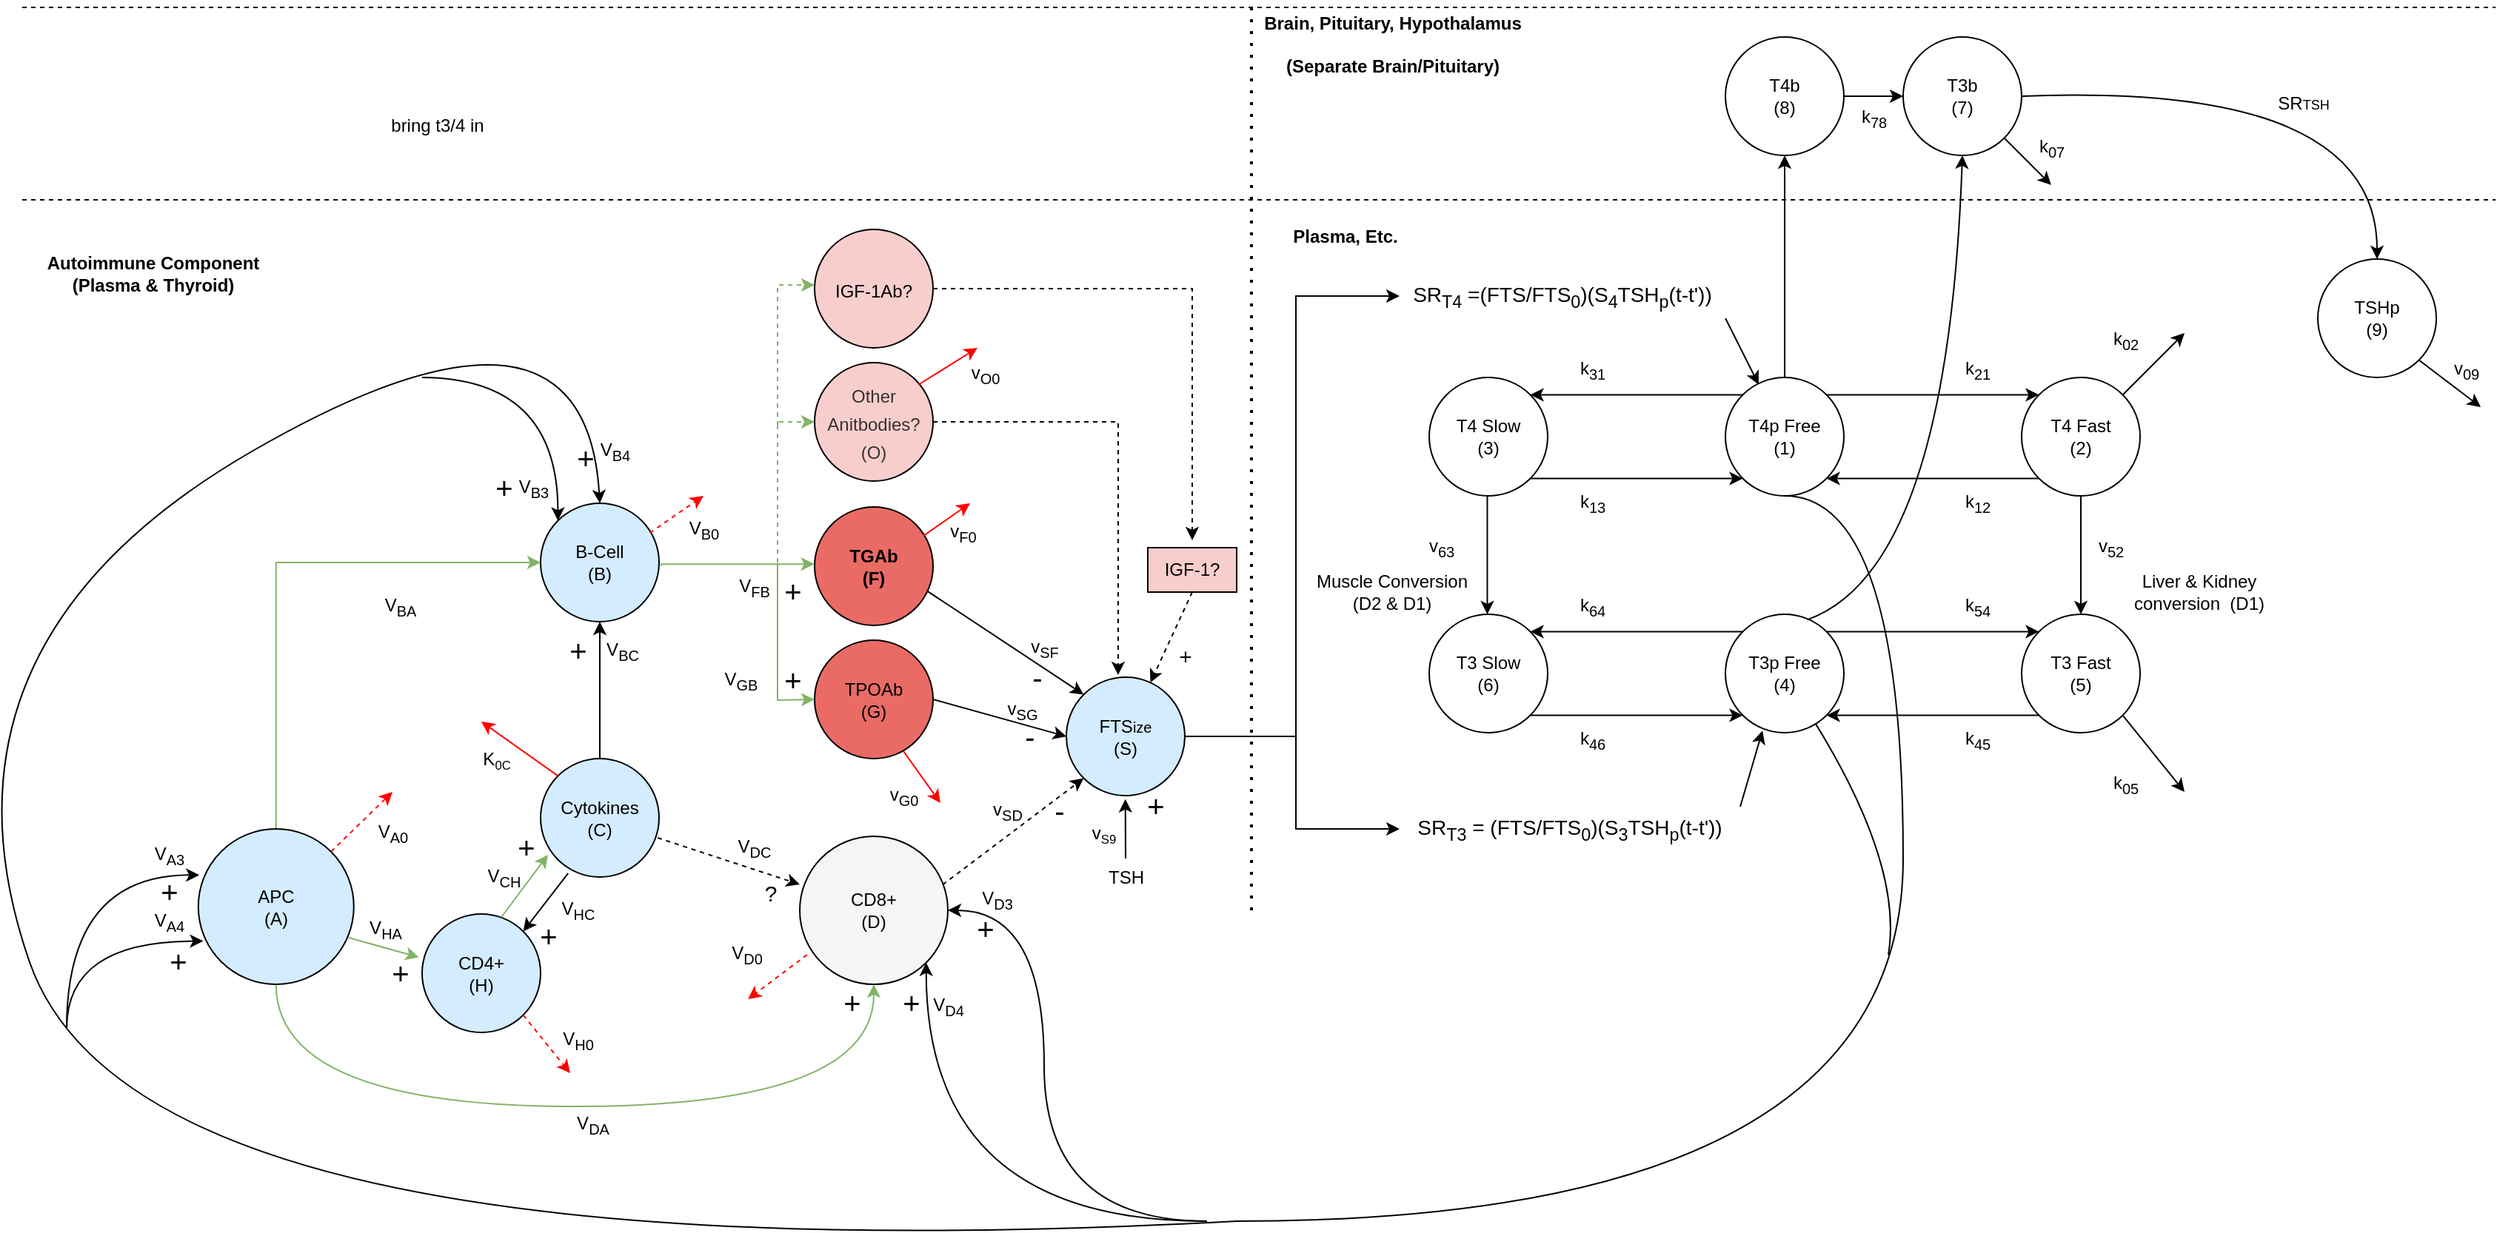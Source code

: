 <mxfile version="20.6.2" type="device" pages="5"><diagram id="CsFmmeeYotNH_s4Mt4Qo" name="Total Diagram"><mxGraphModel dx="1556" dy="1687" grid="1" gridSize="10" guides="1" tooltips="1" connect="1" arrows="1" fold="1" page="1" pageScale="1" pageWidth="850" pageHeight="1100" math="1" shadow="0"><root><mxCell id="0"/><mxCell id="1" parent="0"/><mxCell id="GsKejcT_m-Qk7vWNO-IC-14" style="edgeStyle=orthogonalEdgeStyle;rounded=0;orthogonalLoop=1;jettySize=auto;html=1;exitX=1;exitY=1;exitDx=0;exitDy=0;entryX=0;entryY=1;entryDx=0;entryDy=0;" parent="1" source="GsKejcT_m-Qk7vWNO-IC-1" target="GsKejcT_m-Qk7vWNO-IC-2" edge="1"><mxGeometry relative="1" as="geometry"/></mxCell><mxCell id="GsKejcT_m-Qk7vWNO-IC-16" style="edgeStyle=orthogonalEdgeStyle;rounded=0;orthogonalLoop=1;jettySize=auto;html=1;exitX=0.5;exitY=1;exitDx=0;exitDy=0;entryX=0.5;entryY=0;entryDx=0;entryDy=0;" parent="1" edge="1"><mxGeometry relative="1" as="geometry"><mxPoint x="399.23" y="280" as="sourcePoint"/><mxPoint x="399.23" y="360" as="targetPoint"/></mxGeometry></mxCell><mxCell id="GsKejcT_m-Qk7vWNO-IC-1" value="T4 Slow&lt;br&gt;(3)" style="ellipse;whiteSpace=wrap;html=1;aspect=fixed;" parent="1" vertex="1"><mxGeometry x="360" y="200" width="80" height="80" as="geometry"/></mxCell><mxCell id="GsKejcT_m-Qk7vWNO-IC-12" style="edgeStyle=orthogonalEdgeStyle;rounded=0;orthogonalLoop=1;jettySize=auto;html=1;exitX=1;exitY=0;exitDx=0;exitDy=0;entryX=0;entryY=0;entryDx=0;entryDy=0;" parent="1" source="GsKejcT_m-Qk7vWNO-IC-2" target="GsKejcT_m-Qk7vWNO-IC-3" edge="1"><mxGeometry relative="1" as="geometry"/></mxCell><mxCell id="GsKejcT_m-Qk7vWNO-IC-15" style="edgeStyle=orthogonalEdgeStyle;rounded=0;orthogonalLoop=1;jettySize=auto;html=1;exitX=0;exitY=0;exitDx=0;exitDy=0;entryX=1;entryY=0;entryDx=0;entryDy=0;" parent="1" source="GsKejcT_m-Qk7vWNO-IC-2" target="GsKejcT_m-Qk7vWNO-IC-1" edge="1"><mxGeometry relative="1" as="geometry"/></mxCell><mxCell id="GsKejcT_m-Qk7vWNO-IC-2" value="T4p Free&lt;br&gt;(1)" style="ellipse;whiteSpace=wrap;html=1;aspect=fixed;" parent="1" vertex="1"><mxGeometry x="560" y="200" width="80" height="80" as="geometry"/></mxCell><mxCell id="GsKejcT_m-Qk7vWNO-IC-11" style="edgeStyle=orthogonalEdgeStyle;rounded=0;orthogonalLoop=1;jettySize=auto;html=1;exitX=0.5;exitY=1;exitDx=0;exitDy=0;entryX=0.5;entryY=0;entryDx=0;entryDy=0;" parent="1" source="GsKejcT_m-Qk7vWNO-IC-3" target="GsKejcT_m-Qk7vWNO-IC-4" edge="1"><mxGeometry relative="1" as="geometry"/></mxCell><mxCell id="GsKejcT_m-Qk7vWNO-IC-13" style="edgeStyle=orthogonalEdgeStyle;rounded=0;orthogonalLoop=1;jettySize=auto;html=1;exitX=0;exitY=1;exitDx=0;exitDy=0;entryX=1;entryY=1;entryDx=0;entryDy=0;" parent="1" source="GsKejcT_m-Qk7vWNO-IC-3" target="GsKejcT_m-Qk7vWNO-IC-2" edge="1"><mxGeometry relative="1" as="geometry"/></mxCell><mxCell id="GsKejcT_m-Qk7vWNO-IC-3" value="T4 Fast&lt;br&gt;(2)" style="ellipse;whiteSpace=wrap;html=1;aspect=fixed;" parent="1" vertex="1"><mxGeometry x="760" y="200" width="80" height="80" as="geometry"/></mxCell><mxCell id="GsKejcT_m-Qk7vWNO-IC-10" style="edgeStyle=orthogonalEdgeStyle;rounded=0;orthogonalLoop=1;jettySize=auto;html=1;exitX=0;exitY=1;exitDx=0;exitDy=0;entryX=1;entryY=1;entryDx=0;entryDy=0;" parent="1" source="GsKejcT_m-Qk7vWNO-IC-4" target="GsKejcT_m-Qk7vWNO-IC-5" edge="1"><mxGeometry relative="1" as="geometry"/></mxCell><mxCell id="GsKejcT_m-Qk7vWNO-IC-4" value="T3 Fast&lt;br&gt;(5)" style="ellipse;whiteSpace=wrap;html=1;aspect=fixed;" parent="1" vertex="1"><mxGeometry x="760" y="360" width="80" height="80" as="geometry"/></mxCell><mxCell id="GsKejcT_m-Qk7vWNO-IC-7" style="edgeStyle=orthogonalEdgeStyle;rounded=0;orthogonalLoop=1;jettySize=auto;html=1;exitX=0;exitY=0;exitDx=0;exitDy=0;entryX=1;entryY=0;entryDx=0;entryDy=0;" parent="1" source="GsKejcT_m-Qk7vWNO-IC-5" target="GsKejcT_m-Qk7vWNO-IC-6" edge="1"><mxGeometry relative="1" as="geometry"/></mxCell><mxCell id="GsKejcT_m-Qk7vWNO-IC-9" style="edgeStyle=orthogonalEdgeStyle;rounded=0;orthogonalLoop=1;jettySize=auto;html=1;exitX=1;exitY=0;exitDx=0;exitDy=0;entryX=0;entryY=0;entryDx=0;entryDy=0;" parent="1" source="GsKejcT_m-Qk7vWNO-IC-5" target="GsKejcT_m-Qk7vWNO-IC-4" edge="1"><mxGeometry relative="1" as="geometry"/></mxCell><mxCell id="GsKejcT_m-Qk7vWNO-IC-5" value="T3p Free&lt;br&gt;(4)" style="ellipse;whiteSpace=wrap;html=1;aspect=fixed;" parent="1" vertex="1"><mxGeometry x="560" y="360" width="80" height="80" as="geometry"/></mxCell><mxCell id="GsKejcT_m-Qk7vWNO-IC-8" style="edgeStyle=orthogonalEdgeStyle;rounded=0;orthogonalLoop=1;jettySize=auto;html=1;exitX=1;exitY=1;exitDx=0;exitDy=0;entryX=0;entryY=1;entryDx=0;entryDy=0;" parent="1" source="GsKejcT_m-Qk7vWNO-IC-6" target="GsKejcT_m-Qk7vWNO-IC-5" edge="1"><mxGeometry relative="1" as="geometry"/></mxCell><mxCell id="GsKejcT_m-Qk7vWNO-IC-6" value="T3 Slow&lt;br&gt;(6)" style="ellipse;whiteSpace=wrap;html=1;aspect=fixed;" parent="1" vertex="1"><mxGeometry x="360" y="360" width="80" height="80" as="geometry"/></mxCell><mxCell id="GsKejcT_m-Qk7vWNO-IC-17" value="k&lt;sub&gt;31&lt;/sub&gt;" style="text;html=1;align=center;verticalAlign=middle;resizable=0;points=[];autosize=1;strokeColor=none;fillColor=none;" parent="1" vertex="1"><mxGeometry x="450" y="180" width="40" height="30" as="geometry"/></mxCell><mxCell id="GsKejcT_m-Qk7vWNO-IC-18" value="k&lt;sub&gt;13&lt;/sub&gt;" style="text;html=1;align=center;verticalAlign=middle;resizable=0;points=[];autosize=1;strokeColor=none;fillColor=none;" parent="1" vertex="1"><mxGeometry x="450" y="270" width="40" height="30" as="geometry"/></mxCell><mxCell id="GsKejcT_m-Qk7vWNO-IC-19" value="k&lt;sub&gt;21&lt;/sub&gt;" style="text;html=1;align=center;verticalAlign=middle;resizable=0;points=[];autosize=1;strokeColor=none;fillColor=none;" parent="1" vertex="1"><mxGeometry x="710" y="180" width="40" height="30" as="geometry"/></mxCell><mxCell id="GsKejcT_m-Qk7vWNO-IC-20" value="k&lt;sub&gt;12&lt;/sub&gt;" style="text;html=1;align=center;verticalAlign=middle;resizable=0;points=[];autosize=1;strokeColor=none;fillColor=none;" parent="1" vertex="1"><mxGeometry x="710" y="270" width="40" height="30" as="geometry"/></mxCell><mxCell id="GsKejcT_m-Qk7vWNO-IC-23" value="k&lt;sub&gt;64&lt;/sub&gt;" style="text;html=1;align=center;verticalAlign=middle;resizable=0;points=[];autosize=1;strokeColor=none;fillColor=none;" parent="1" vertex="1"><mxGeometry x="450" y="340" width="40" height="30" as="geometry"/></mxCell><mxCell id="GsKejcT_m-Qk7vWNO-IC-24" value="k&lt;sub&gt;46&lt;/sub&gt;" style="text;html=1;align=center;verticalAlign=middle;resizable=0;points=[];autosize=1;strokeColor=none;fillColor=none;" parent="1" vertex="1"><mxGeometry x="450" y="430" width="40" height="30" as="geometry"/></mxCell><mxCell id="GsKejcT_m-Qk7vWNO-IC-25" value="k&lt;sub&gt;54&lt;/sub&gt;" style="text;html=1;align=center;verticalAlign=middle;resizable=0;points=[];autosize=1;strokeColor=none;fillColor=none;" parent="1" vertex="1"><mxGeometry x="710" y="340" width="40" height="30" as="geometry"/></mxCell><mxCell id="GsKejcT_m-Qk7vWNO-IC-26" value="k&lt;sub&gt;45&lt;/sub&gt;" style="text;html=1;align=center;verticalAlign=middle;resizable=0;points=[];autosize=1;strokeColor=none;fillColor=none;" parent="1" vertex="1"><mxGeometry x="710" y="430" width="40" height="30" as="geometry"/></mxCell><mxCell id="GsKejcT_m-Qk7vWNO-IC-27" value="v&lt;sub&gt;63&lt;/sub&gt;" style="text;html=1;align=center;verticalAlign=middle;resizable=0;points=[];autosize=1;strokeColor=none;fillColor=none;" parent="1" vertex="1"><mxGeometry x="347.5" y="300" width="40" height="30" as="geometry"/></mxCell><mxCell id="GsKejcT_m-Qk7vWNO-IC-28" value="v&lt;sub&gt;52&lt;/sub&gt;" style="text;html=1;align=center;verticalAlign=middle;resizable=0;points=[];autosize=1;strokeColor=none;fillColor=none;" parent="1" vertex="1"><mxGeometry x="800" y="300" width="40" height="30" as="geometry"/></mxCell><mxCell id="GsKejcT_m-Qk7vWNO-IC-29" value="Muscle Conversion (D2 &amp;amp; D1)" style="text;html=1;strokeColor=none;fillColor=none;align=center;verticalAlign=middle;whiteSpace=wrap;rounded=0;" parent="1" vertex="1"><mxGeometry x="275" y="330" width="120" height="30" as="geometry"/></mxCell><mxCell id="GsKejcT_m-Qk7vWNO-IC-30" value="Liver &amp;amp; Kidney conversion&amp;nbsp; (D1)" style="text;html=1;strokeColor=none;fillColor=none;align=center;verticalAlign=middle;whiteSpace=wrap;rounded=0;" parent="1" vertex="1"><mxGeometry x="820" y="330" width="120" height="30" as="geometry"/></mxCell><mxCell id="GsKejcT_m-Qk7vWNO-IC-31" value="k&lt;sub&gt;02&lt;/sub&gt;" style="text;html=1;align=center;verticalAlign=middle;resizable=0;points=[];autosize=1;strokeColor=none;fillColor=none;" parent="1" vertex="1"><mxGeometry x="810" y="160" width="40" height="30" as="geometry"/></mxCell><mxCell id="GsKejcT_m-Qk7vWNO-IC-32" value="k&lt;sub&gt;05&lt;/sub&gt;" style="text;html=1;align=center;verticalAlign=middle;resizable=0;points=[];autosize=1;strokeColor=none;fillColor=none;" parent="1" vertex="1"><mxGeometry x="810" y="460" width="40" height="30" as="geometry"/></mxCell><mxCell id="FnpeQXMBPWBJ0TlvE2gQ-2" value="" style="curved=1;endArrow=classic;html=1;rounded=0;exitX=0.691;exitY=0.046;exitDx=0;exitDy=0;exitPerimeter=0;entryX=0.5;entryY=1;entryDx=0;entryDy=0;" parent="1" source="GsKejcT_m-Qk7vWNO-IC-5" target="FnpeQXMBPWBJ0TlvE2gQ-9" edge="1"><mxGeometry width="50" height="50" relative="1" as="geometry"><mxPoint x="690" y="340" as="sourcePoint"/><mxPoint x="700" y="50" as="targetPoint"/><Array as="points"><mxPoint x="710" y="330"/></Array></mxGeometry></mxCell><mxCell id="FnpeQXMBPWBJ0TlvE2gQ-3" value="" style="endArrow=none;dashed=1;html=1;rounded=0;" parent="1" edge="1"><mxGeometry width="50" height="50" relative="1" as="geometry"><mxPoint x="-590" y="80" as="sourcePoint"/><mxPoint x="1080" y="80" as="targetPoint"/></mxGeometry></mxCell><mxCell id="FnpeQXMBPWBJ0TlvE2gQ-4" value="&lt;b&gt;Plasma, Etc.&lt;/b&gt;" style="text;html=1;align=center;verticalAlign=middle;resizable=0;points=[];autosize=1;strokeColor=none;fillColor=none;" parent="1" vertex="1"><mxGeometry x="257.5" y="90" width="90" height="30" as="geometry"/></mxCell><mxCell id="FnpeQXMBPWBJ0TlvE2gQ-5" value="&lt;b&gt;Brain, Pituitary, Hypothalamus&lt;br&gt;&lt;br&gt;(Separate Brain/Pituitary)&lt;br&gt;&lt;/b&gt;" style="text;html=1;align=center;verticalAlign=middle;resizable=0;points=[];autosize=1;strokeColor=none;fillColor=none;" parent="1" vertex="1"><mxGeometry x="235" y="-55" width="200" height="60" as="geometry"/></mxCell><mxCell id="FnpeQXMBPWBJ0TlvE2gQ-6" value="" style="endArrow=none;dashed=1;html=1;rounded=0;" parent="1" edge="1"><mxGeometry width="50" height="50" relative="1" as="geometry"><mxPoint x="-590" y="-50" as="sourcePoint"/><mxPoint x="1080" y="-50" as="targetPoint"/></mxGeometry></mxCell><mxCell id="FnpeQXMBPWBJ0TlvE2gQ-7" value="" style="endArrow=classic;html=1;rounded=0;exitX=0.5;exitY=0;exitDx=0;exitDy=0;" parent="1" source="GsKejcT_m-Qk7vWNO-IC-2" edge="1"><mxGeometry width="50" height="50" relative="1" as="geometry"><mxPoint x="680" y="80" as="sourcePoint"/><mxPoint x="600" y="50" as="targetPoint"/></mxGeometry></mxCell><mxCell id="FnpeQXMBPWBJ0TlvE2gQ-10" style="edgeStyle=orthogonalEdgeStyle;rounded=0;orthogonalLoop=1;jettySize=auto;html=1;exitX=1;exitY=0.5;exitDx=0;exitDy=0;" parent="1" source="FnpeQXMBPWBJ0TlvE2gQ-8" target="FnpeQXMBPWBJ0TlvE2gQ-9" edge="1"><mxGeometry relative="1" as="geometry"/></mxCell><mxCell id="FnpeQXMBPWBJ0TlvE2gQ-8" value="T4b&lt;br&gt;(8)" style="ellipse;whiteSpace=wrap;html=1;aspect=fixed;" parent="1" vertex="1"><mxGeometry x="560" y="-30" width="80" height="80" as="geometry"/></mxCell><mxCell id="FnpeQXMBPWBJ0TlvE2gQ-9" value="T3b&lt;br&gt;(7)" style="ellipse;whiteSpace=wrap;html=1;aspect=fixed;" parent="1" vertex="1"><mxGeometry x="680" y="-30" width="80" height="80" as="geometry"/></mxCell><mxCell id="FnpeQXMBPWBJ0TlvE2gQ-11" value="k&lt;sub&gt;78&lt;/sub&gt;" style="text;html=1;align=center;verticalAlign=middle;resizable=0;points=[];autosize=1;strokeColor=none;fillColor=none;" parent="1" vertex="1"><mxGeometry x="640" y="10" width="40" height="30" as="geometry"/></mxCell><mxCell id="FnpeQXMBPWBJ0TlvE2gQ-13" value="" style="curved=1;endArrow=classic;html=1;rounded=0;exitX=1;exitY=0.5;exitDx=0;exitDy=0;" parent="1" source="FnpeQXMBPWBJ0TlvE2gQ-9" edge="1"><mxGeometry width="50" height="50" relative="1" as="geometry"><mxPoint x="1000" y="220" as="sourcePoint"/><mxPoint x="1000" y="120" as="targetPoint"/><Array as="points"><mxPoint x="1000"/></Array></mxGeometry></mxCell><mxCell id="FnpeQXMBPWBJ0TlvE2gQ-14" value="" style="endArrow=classic;html=1;rounded=0;exitX=1;exitY=0;exitDx=0;exitDy=0;" parent="1" source="GsKejcT_m-Qk7vWNO-IC-3" edge="1"><mxGeometry width="50" height="50" relative="1" as="geometry"><mxPoint x="1000" y="220" as="sourcePoint"/><mxPoint x="870" y="170" as="targetPoint"/></mxGeometry></mxCell><mxCell id="FnpeQXMBPWBJ0TlvE2gQ-15" value="" style="endArrow=classic;html=1;rounded=0;exitX=1;exitY=1;exitDx=0;exitDy=0;" parent="1" source="GsKejcT_m-Qk7vWNO-IC-4" edge="1"><mxGeometry width="50" height="50" relative="1" as="geometry"><mxPoint x="838.284" y="221.716" as="sourcePoint"/><mxPoint x="870" y="480" as="targetPoint"/></mxGeometry></mxCell><mxCell id="FnpeQXMBPWBJ0TlvE2gQ-16" value="TSHp&lt;br&gt;(9)" style="ellipse;whiteSpace=wrap;html=1;aspect=fixed;" parent="1" vertex="1"><mxGeometry x="960" y="120" width="80" height="80" as="geometry"/></mxCell><mxCell id="FnpeQXMBPWBJ0TlvE2gQ-17" value="" style="endArrow=classic;html=1;rounded=0;exitX=1;exitY=1;exitDx=0;exitDy=0;" parent="1" source="FnpeQXMBPWBJ0TlvE2gQ-9" edge="1"><mxGeometry width="50" height="50" relative="1" as="geometry"><mxPoint x="840" y="180" as="sourcePoint"/><mxPoint x="780" y="70" as="targetPoint"/></mxGeometry></mxCell><mxCell id="FnpeQXMBPWBJ0TlvE2gQ-18" value="k&lt;sub&gt;07&lt;/sub&gt;" style="text;html=1;align=center;verticalAlign=middle;resizable=0;points=[];autosize=1;strokeColor=none;fillColor=none;" parent="1" vertex="1"><mxGeometry x="760" y="30" width="40" height="30" as="geometry"/></mxCell><mxCell id="FnpeQXMBPWBJ0TlvE2gQ-19" value="SR&lt;font style=&quot;font-size: 9px;&quot;&gt;TSH&lt;/font&gt;" style="text;html=1;align=center;verticalAlign=middle;resizable=0;points=[];autosize=1;strokeColor=none;fillColor=none;" parent="1" vertex="1"><mxGeometry x="920" width="60" height="30" as="geometry"/></mxCell><mxCell id="FnpeQXMBPWBJ0TlvE2gQ-20" value="" style="endArrow=classic;html=1;rounded=0;fontSize=9;entryX=0.281;entryY=0.06;entryDx=0;entryDy=0;entryPerimeter=0;exitX=1;exitY=1;exitDx=0;exitDy=0;" parent="1" source="FnpeQXMBPWBJ0TlvE2gQ-25" target="GsKejcT_m-Qk7vWNO-IC-2" edge="1"><mxGeometry width="50" height="50" relative="1" as="geometry"><mxPoint x="530" y="150" as="sourcePoint"/><mxPoint x="620" y="260" as="targetPoint"/></mxGeometry></mxCell><mxCell id="FnpeQXMBPWBJ0TlvE2gQ-21" value="" style="endArrow=classic;html=1;rounded=0;fontSize=9;entryX=0.313;entryY=0.983;entryDx=0;entryDy=0;entryPerimeter=0;exitX=1;exitY=0;exitDx=0;exitDy=0;" parent="1" source="FnpeQXMBPWBJ0TlvE2gQ-81" target="GsKejcT_m-Qk7vWNO-IC-5" edge="1"><mxGeometry width="50" height="50" relative="1" as="geometry"><mxPoint x="530" y="500" as="sourcePoint"/><mxPoint x="552" y="550.2" as="targetPoint"/></mxGeometry></mxCell><mxCell id="FnpeQXMBPWBJ0TlvE2gQ-23" value="" style="endArrow=classic;html=1;rounded=0;fontSize=9;exitX=1;exitY=1;exitDx=0;exitDy=0;" parent="1" source="FnpeQXMBPWBJ0TlvE2gQ-16" edge="1"><mxGeometry width="50" height="50" relative="1" as="geometry"><mxPoint x="1130" y="190" as="sourcePoint"/><mxPoint x="1070" y="220" as="targetPoint"/></mxGeometry></mxCell><mxCell id="FnpeQXMBPWBJ0TlvE2gQ-24" value="v&lt;sub&gt;09&lt;/sub&gt;" style="text;html=1;align=center;verticalAlign=middle;resizable=0;points=[];autosize=1;strokeColor=none;fillColor=none;" parent="1" vertex="1"><mxGeometry x="1040" y="180" width="40" height="30" as="geometry"/></mxCell><mxCell id="FnpeQXMBPWBJ0TlvE2gQ-25" value="&lt;font style=&quot;font-size: 14px;&quot;&gt;SR&lt;sub style=&quot;&quot;&gt;T4&lt;/sub&gt;&amp;nbsp;=(FTS/FTS&lt;sub&gt;0&lt;/sub&gt;)(S&lt;sub style=&quot;&quot;&gt;4&lt;/sub&gt;TSH&lt;sub style=&quot;&quot;&gt;p&lt;/sub&gt;(t-t'))&lt;/font&gt;" style="text;html=1;strokeColor=none;fillColor=none;align=center;verticalAlign=middle;whiteSpace=wrap;rounded=0;fontSize=9;" parent="1" vertex="1"><mxGeometry x="340" y="130" width="220" height="30" as="geometry"/></mxCell><mxCell id="FnpeQXMBPWBJ0TlvE2gQ-26" value="TPOAb&lt;br&gt;(G)" style="ellipse;whiteSpace=wrap;html=1;aspect=fixed;fillColor=#EA6B66;" parent="1" vertex="1"><mxGeometry x="-55" y="377.5" width="80" height="80" as="geometry"/></mxCell><mxCell id="FnpeQXMBPWBJ0TlvE2gQ-27" value="&lt;b&gt;TGAb&lt;br&gt;(F)&lt;/b&gt;" style="ellipse;whiteSpace=wrap;html=1;aspect=fixed;fillColor=#EA6B66;" parent="1" vertex="1"><mxGeometry x="-55" y="287.5" width="80" height="80" as="geometry"/></mxCell><mxCell id="FnpeQXMBPWBJ0TlvE2gQ-29" value="B-Cell&lt;br&gt;(B)" style="ellipse;whiteSpace=wrap;html=1;fillColor=#D4ECFF;" parent="1" vertex="1"><mxGeometry x="-240" y="285" width="80" height="80" as="geometry"/></mxCell><mxCell id="FnpeQXMBPWBJ0TlvE2gQ-33" value="CD8+&lt;br&gt;(D)" style="ellipse;whiteSpace=wrap;html=1;aspect=fixed;fillColor=#F5F5F5;" parent="1" vertex="1"><mxGeometry x="-65" y="510" width="100" height="100" as="geometry"/></mxCell><mxCell id="FnpeQXMBPWBJ0TlvE2gQ-34" value="" style="endArrow=classic;html=1;rounded=0;entryX=0;entryY=0.5;entryDx=0;entryDy=0;strokeColor=#82b366;exitX=0.25;exitY=0.008;exitDx=0;exitDy=0;exitPerimeter=0;fillColor=#d5e8d4;" parent="1" source="zg94bJ8uZNT1meyYHCQ7-1" target="FnpeQXMBPWBJ0TlvE2gQ-26" edge="1"><mxGeometry width="50" height="50" relative="1" as="geometry"><mxPoint x="-80" y="335" as="sourcePoint"/><mxPoint x="165" y="517.5" as="targetPoint"/><Array as="points"><mxPoint x="-80" y="365"/><mxPoint x="-80" y="418"/></Array></mxGeometry></mxCell><mxCell id="FnpeQXMBPWBJ0TlvE2gQ-35" style="edgeStyle=orthogonalEdgeStyle;rounded=0;orthogonalLoop=1;jettySize=auto;html=1;exitX=0.5;exitY=0;exitDx=0;exitDy=0;exitPerimeter=0;entryX=0;entryY=0.5;entryDx=0;entryDy=0;strokeColor=#82b366;fillColor=#d5e8d4;" parent="1" source="FnpeQXMBPWBJ0TlvE2gQ-37" target="FnpeQXMBPWBJ0TlvE2gQ-29" edge="1"><mxGeometry relative="1" as="geometry"/></mxCell><mxCell id="3Ud10z9-FqFLVLv_m1O6-6" style="edgeStyle=orthogonalEdgeStyle;curved=1;rounded=0;orthogonalLoop=1;jettySize=auto;html=1;exitX=0.5;exitY=1;exitDx=0;exitDy=0;entryX=0.5;entryY=1;entryDx=0;entryDy=0;fillColor=#d5e8d4;strokeColor=#82b366;" parent="1" source="FnpeQXMBPWBJ0TlvE2gQ-37" target="FnpeQXMBPWBJ0TlvE2gQ-33" edge="1"><mxGeometry relative="1" as="geometry"><Array as="points"><mxPoint x="-419" y="692.5"/><mxPoint x="-15" y="692.5"/></Array></mxGeometry></mxCell><mxCell id="FnpeQXMBPWBJ0TlvE2gQ-37" value="APC&lt;br&gt;(A)" style="ellipse;whiteSpace=wrap;html=1;aspect=fixed;fontFamily=Helvetica;fontSize=12;fontColor=default;align=center;strokeColor=default;fillColor=#D4ECFF;" parent="1" vertex="1"><mxGeometry x="-471.1" y="505" width="105" height="105" as="geometry"/></mxCell><mxCell id="FnpeQXMBPWBJ0TlvE2gQ-43" value="" style="endArrow=classic;html=1;rounded=0;strokeColor=#030303;fillColor=#1FD025;entryX=0.007;entryY=0.297;entryDx=0;entryDy=0;entryPerimeter=0;edgeStyle=orthogonalEdgeStyle;curved=1;" parent="1" target="FnpeQXMBPWBJ0TlvE2gQ-37" edge="1"><mxGeometry width="50" height="50" relative="1" as="geometry"><mxPoint x="-560" y="640" as="sourcePoint"/><mxPoint x="-440" y="559.29" as="targetPoint"/><Array as="points"><mxPoint x="-560" y="536"/></Array></mxGeometry></mxCell><mxCell id="FnpeQXMBPWBJ0TlvE2gQ-44" value="" style="endArrow=classic;html=1;rounded=0;strokeColor=#030303;fillColor=#1FD025;entryX=1;entryY=0.5;entryDx=0;entryDy=0;edgeStyle=orthogonalEdgeStyle;curved=1;" parent="1" target="FnpeQXMBPWBJ0TlvE2gQ-33" edge="1"><mxGeometry width="50" height="50" relative="1" as="geometry"><mxPoint x="210" y="770" as="sourcePoint"/><mxPoint x="105" y="602.5" as="targetPoint"/><Array as="points"><mxPoint x="100" y="770"/><mxPoint x="100" y="560"/></Array></mxGeometry></mxCell><mxCell id="FnpeQXMBPWBJ0TlvE2gQ-45" value="" style="endArrow=classic;html=1;rounded=0;strokeColor=#030303;fillColor=#1FD025;entryX=0;entryY=0;entryDx=0;entryDy=0;edgeStyle=orthogonalEdgeStyle;curved=1;" parent="1" target="FnpeQXMBPWBJ0TlvE2gQ-29" edge="1"><mxGeometry width="50" height="50" relative="1" as="geometry"><mxPoint x="-320" y="200" as="sourcePoint"/><mxPoint x="-275.0" y="245" as="targetPoint"/></mxGeometry></mxCell><mxCell id="FnpeQXMBPWBJ0TlvE2gQ-51" value="" style="edgeStyle=orthogonalEdgeStyle;rounded=0;orthogonalLoop=1;jettySize=auto;html=1;strokeColor=#030303;fontSize=12;" parent="1" source="FnpeQXMBPWBJ0TlvE2gQ-50" target="FnpeQXMBPWBJ0TlvE2gQ-29" edge="1"><mxGeometry relative="1" as="geometry"/></mxCell><mxCell id="FnpeQXMBPWBJ0TlvE2gQ-50" value="Cytokines&lt;br&gt;(C)" style="ellipse;whiteSpace=wrap;html=1;aspect=fixed;fontSize=12;fillColor=#D4ECFF;" parent="1" vertex="1"><mxGeometry x="-240" y="457.5" width="80" height="80" as="geometry"/></mxCell><mxCell id="FnpeQXMBPWBJ0TlvE2gQ-52" value="" style="endArrow=classic;html=1;rounded=0;strokeColor=#030303;fontSize=12;exitX=0.988;exitY=0.669;exitDx=0;exitDy=0;exitPerimeter=0;entryX=0;entryY=0.325;entryDx=0;entryDy=0;entryPerimeter=0;dashed=1;" parent="1" source="FnpeQXMBPWBJ0TlvE2gQ-50" target="FnpeQXMBPWBJ0TlvE2gQ-33" edge="1"><mxGeometry width="50" height="50" relative="1" as="geometry"><mxPoint x="50" y="627.5" as="sourcePoint"/><mxPoint x="-115" y="552.5" as="targetPoint"/></mxGeometry></mxCell><mxCell id="FnpeQXMBPWBJ0TlvE2gQ-53" value="" style="endArrow=classic;html=1;rounded=0;strokeColor=#FF0000;fontSize=12;exitX=0;exitY=0;exitDx=0;exitDy=0;" parent="1" source="FnpeQXMBPWBJ0TlvE2gQ-50" edge="1"><mxGeometry width="50" height="50" relative="1" as="geometry"><mxPoint x="50" y="627.5" as="sourcePoint"/><mxPoint x="-280" y="432.5" as="targetPoint"/></mxGeometry></mxCell><mxCell id="FnpeQXMBPWBJ0TlvE2gQ-61" value="&lt;font style=&quot;font-size: 12px;&quot;&gt;V&lt;sub&gt;BA&lt;/sub&gt;&lt;/font&gt;" style="text;html=1;align=center;verticalAlign=middle;resizable=0;points=[];autosize=1;strokeColor=none;fillColor=none;fontSize=18;" parent="1" vertex="1"><mxGeometry x="-355" y="332.5" width="40" height="40" as="geometry"/></mxCell><mxCell id="FnpeQXMBPWBJ0TlvE2gQ-62" value="&lt;span style=&quot;font-size: 12px;&quot;&gt;V&lt;sub&gt;FB&lt;/sub&gt;&lt;/span&gt;" style="text;html=1;align=center;verticalAlign=middle;resizable=0;points=[];autosize=1;strokeColor=none;fillColor=none;fontSize=18;" parent="1" vertex="1"><mxGeometry x="-116.25" y="320" width="40" height="40" as="geometry"/></mxCell><mxCell id="FnpeQXMBPWBJ0TlvE2gQ-63" value="&lt;span style=&quot;font-size: 12px;&quot;&gt;V&lt;sub&gt;GB&lt;/sub&gt;&lt;/span&gt;" style="text;html=1;align=center;verticalAlign=middle;resizable=0;points=[];autosize=1;strokeColor=none;fillColor=none;fontSize=18;" parent="1" vertex="1"><mxGeometry x="-130" y="382.5" width="50" height="40" as="geometry"/></mxCell><mxCell id="FnpeQXMBPWBJ0TlvE2gQ-65" value="K&lt;span style=&quot;font-size: 10px;&quot;&gt;&lt;sub&gt;0C&lt;/sub&gt;&lt;/span&gt;" style="text;html=1;align=center;verticalAlign=middle;resizable=0;points=[];autosize=1;strokeColor=none;fillColor=none;fontSize=12;" parent="1" vertex="1"><mxGeometry x="-290" y="442.5" width="40" height="30" as="geometry"/></mxCell><mxCell id="FnpeQXMBPWBJ0TlvE2gQ-66" value="V&lt;sub&gt;DC&lt;/sub&gt;" style="text;html=1;align=center;verticalAlign=middle;resizable=0;points=[];autosize=1;strokeColor=none;fillColor=none;fontSize=12;" parent="1" vertex="1"><mxGeometry x="-121.25" y="502.5" width="50" height="30" as="geometry"/></mxCell><mxCell id="FnpeQXMBPWBJ0TlvE2gQ-67" value="V&lt;sub&gt;B3&lt;/sub&gt;" style="text;html=1;align=center;verticalAlign=middle;resizable=0;points=[];autosize=1;strokeColor=none;fillColor=none;fontSize=12;" parent="1" vertex="1"><mxGeometry x="-265" y="260" width="40" height="30" as="geometry"/></mxCell><mxCell id="FnpeQXMBPWBJ0TlvE2gQ-68" value="V&lt;sub&gt;A3&lt;/sub&gt;" style="text;html=1;align=center;verticalAlign=middle;resizable=0;points=[];autosize=1;strokeColor=none;fillColor=none;fontSize=12;" parent="1" vertex="1"><mxGeometry x="-511.1" y="507.5" width="40" height="30" as="geometry"/></mxCell><mxCell id="FnpeQXMBPWBJ0TlvE2gQ-69" value="V&lt;sub&gt;D3&lt;/sub&gt;" style="text;html=1;align=center;verticalAlign=middle;resizable=0;points=[];autosize=1;strokeColor=none;fillColor=none;fontSize=12;" parent="1" vertex="1"><mxGeometry x="47.5" y="537.5" width="40" height="30" as="geometry"/></mxCell><mxCell id="FnpeQXMBPWBJ0TlvE2gQ-70" value="v&lt;sub&gt;SF&lt;/sub&gt;" style="text;html=1;align=center;verticalAlign=middle;resizable=0;points=[];autosize=1;strokeColor=none;fillColor=none;" parent="1" vertex="1"><mxGeometry x="80" y="367.5" width="40" height="30" as="geometry"/></mxCell><mxCell id="FnpeQXMBPWBJ0TlvE2gQ-71" value="v&lt;sub&gt;SG&lt;/sub&gt;" style="text;html=1;align=center;verticalAlign=middle;resizable=0;points=[];autosize=1;strokeColor=none;fillColor=none;" parent="1" vertex="1"><mxGeometry x="65" y="410" width="40" height="30" as="geometry"/></mxCell><mxCell id="FnpeQXMBPWBJ0TlvE2gQ-72" value="v&lt;sub&gt;SD&lt;/sub&gt;" style="text;html=1;align=center;verticalAlign=middle;resizable=0;points=[];autosize=1;strokeColor=none;fillColor=none;" parent="1" vertex="1"><mxGeometry x="55" y="477.5" width="40" height="30" as="geometry"/></mxCell><mxCell id="FnpeQXMBPWBJ0TlvE2gQ-73" value="&lt;span style=&quot;font-size: 12px;&quot;&gt;V&lt;sub&gt;BC&lt;/sub&gt;&lt;/span&gt;" style="text;html=1;align=center;verticalAlign=middle;resizable=0;points=[];autosize=1;strokeColor=none;fillColor=none;fontSize=18;" parent="1" vertex="1"><mxGeometry x="-210" y="362.5" width="50" height="40" as="geometry"/></mxCell><mxCell id="FnpeQXMBPWBJ0TlvE2gQ-74" value="" style="endArrow=classic;html=1;rounded=0;strokeColor=#FF0000;fontSize=14;" parent="1" edge="1"><mxGeometry width="50" height="50" relative="1" as="geometry"><mxPoint x="5" y="452.5" as="sourcePoint"/><mxPoint x="30" y="487.5" as="targetPoint"/></mxGeometry></mxCell><mxCell id="FnpeQXMBPWBJ0TlvE2gQ-75" value="" style="endArrow=classic;html=1;rounded=0;strokeColor=#FF0000;fontSize=14;exitX=0.919;exitY=0.244;exitDx=0;exitDy=0;exitPerimeter=0;" parent="1" source="FnpeQXMBPWBJ0TlvE2gQ-27" edge="1"><mxGeometry width="50" height="50" relative="1" as="geometry"><mxPoint x="18.64" y="368.16" as="sourcePoint"/><mxPoint x="50" y="285" as="targetPoint"/></mxGeometry></mxCell><mxCell id="FnpeQXMBPWBJ0TlvE2gQ-76" value="v&lt;sub&gt;F0&lt;/sub&gt;" style="text;html=1;align=center;verticalAlign=middle;resizable=0;points=[];autosize=1;strokeColor=none;fillColor=none;" parent="1" vertex="1"><mxGeometry x="25" y="290" width="40" height="30" as="geometry"/></mxCell><mxCell id="FnpeQXMBPWBJ0TlvE2gQ-77" value="v&lt;sub&gt;G0&lt;/sub&gt;" style="text;html=1;align=center;verticalAlign=middle;resizable=0;points=[];autosize=1;strokeColor=none;fillColor=none;" parent="1" vertex="1"><mxGeometry x="-15" y="467.5" width="40" height="30" as="geometry"/></mxCell><mxCell id="FnpeQXMBPWBJ0TlvE2gQ-81" value="&lt;font style=&quot;font-size: 14px;&quot;&gt;SR&lt;sub style=&quot;&quot;&gt;T3&lt;/sub&gt;&amp;nbsp;= (FTS/FTS&lt;sub&gt;0&lt;/sub&gt;)(S&lt;sub style=&quot;&quot;&gt;3&lt;/sub&gt;TSH&lt;sub style=&quot;&quot;&gt;p&lt;/sub&gt;(t-t'))&lt;br&gt;&lt;/font&gt;" style="text;html=1;strokeColor=none;fillColor=none;align=center;verticalAlign=middle;whiteSpace=wrap;rounded=0;fontSize=9;" parent="1" vertex="1"><mxGeometry x="340" y="490" width="230" height="30" as="geometry"/></mxCell><mxCell id="FnpeQXMBPWBJ0TlvE2gQ-82" value="&lt;b&gt;Autoimmune Component&lt;br&gt;(Plasma &amp;amp; Thyroid)&lt;br&gt;&lt;/b&gt;" style="text;html=1;align=center;verticalAlign=middle;resizable=0;points=[];autosize=1;strokeColor=none;fillColor=none;" parent="1" vertex="1"><mxGeometry x="-587.5" y="110" width="170" height="40" as="geometry"/></mxCell><mxCell id="FnpeQXMBPWBJ0TlvE2gQ-84" value="" style="endArrow=none;dashed=1;html=1;dashPattern=1 3;strokeWidth=2;rounded=0;strokeColor=#030303;fontSize=14;" parent="1" edge="1"><mxGeometry width="50" height="50" relative="1" as="geometry"><mxPoint x="240" y="560" as="sourcePoint"/><mxPoint x="240" y="-50" as="targetPoint"/></mxGeometry></mxCell><mxCell id="rsaF6rY6x4YWTz4_HqeD-1" value="&lt;font style=&quot;font-size: 12px;&quot;&gt;V&lt;sub&gt;DA&lt;/sub&gt;&lt;/font&gt;" style="text;html=1;align=center;verticalAlign=middle;resizable=0;points=[];autosize=1;strokeColor=none;fillColor=none;fontSize=18;" parent="1" vertex="1"><mxGeometry x="-230" y="682.5" width="50" height="40" as="geometry"/></mxCell><mxCell id="wXTAoE92x0kc1p0msnX6-1" style="rounded=0;orthogonalLoop=1;jettySize=auto;html=1;exitX=1;exitY=0.5;exitDx=0;exitDy=0;entryX=0;entryY=0.5;entryDx=0;entryDy=0;edgeStyle=orthogonalEdgeStyle;" parent="1" source="rsaF6rY6x4YWTz4_HqeD-3" target="FnpeQXMBPWBJ0TlvE2gQ-81" edge="1"><mxGeometry relative="1" as="geometry"><Array as="points"><mxPoint x="270" y="443"/><mxPoint x="270" y="505"/></Array></mxGeometry></mxCell><mxCell id="rsaF6rY6x4YWTz4_HqeD-3" value="FTS&lt;span style=&quot;font-size: 10px;&quot;&gt;ize&lt;/span&gt;&lt;br&gt;(S)" style="ellipse;whiteSpace=wrap;html=1;aspect=fixed;fillColor=#D4ECFF;" parent="1" vertex="1"><mxGeometry x="115" y="402.5" width="80" height="80" as="geometry"/></mxCell><mxCell id="zg94bJ8uZNT1meyYHCQ7-1" value="&lt;font style=&quot;font-size: 20px;&quot;&gt;+&lt;/font&gt;" style="text;html=1;align=center;verticalAlign=middle;resizable=0;points=[];autosize=1;strokeColor=none;fillColor=none;fontSize=18;" parent="1" vertex="1"><mxGeometry x="-90" y="325" width="40" height="40" as="geometry"/></mxCell><mxCell id="zg94bJ8uZNT1meyYHCQ7-2" value="&lt;font style=&quot;font-size: 20px;&quot;&gt;+&lt;/font&gt;" style="text;html=1;align=center;verticalAlign=middle;resizable=0;points=[];autosize=1;strokeColor=none;fillColor=none;fontSize=18;" parent="1" vertex="1"><mxGeometry x="-90" y="385" width="40" height="40" as="geometry"/></mxCell><mxCell id="zg94bJ8uZNT1meyYHCQ7-3" value="&lt;font style=&quot;font-size: 20px;&quot;&gt;+&lt;/font&gt;" style="text;html=1;align=center;verticalAlign=middle;resizable=0;points=[];autosize=1;strokeColor=none;fillColor=none;fontSize=18;" parent="1" vertex="1"><mxGeometry x="-235" y="365" width="40" height="40" as="geometry"/></mxCell><mxCell id="zg94bJ8uZNT1meyYHCQ7-4" value="&lt;font style=&quot;font-size: 15px;&quot;&gt;?&lt;/font&gt;" style="text;html=1;align=center;verticalAlign=middle;resizable=0;points=[];autosize=1;strokeColor=none;fillColor=none;fontSize=15;" parent="1" vertex="1"><mxGeometry x="-100" y="532.5" width="30" height="30" as="geometry"/></mxCell><mxCell id="zg94bJ8uZNT1meyYHCQ7-5" value="&lt;font style=&quot;font-size: 20px;&quot;&gt;+&lt;/font&gt;" style="text;html=1;align=center;verticalAlign=middle;resizable=0;points=[];autosize=1;strokeColor=none;fillColor=none;fontSize=18;" parent="1" vertex="1"><mxGeometry x="-50" y="602.5" width="40" height="40" as="geometry"/></mxCell><mxCell id="zg94bJ8uZNT1meyYHCQ7-6" value="&lt;font style=&quot;font-size: 20px;&quot;&gt;+&lt;/font&gt;" style="text;html=1;align=center;verticalAlign=middle;resizable=0;points=[];autosize=1;strokeColor=none;fillColor=none;fontSize=18;" parent="1" vertex="1"><mxGeometry x="-10" y="602.5" width="40" height="40" as="geometry"/></mxCell><mxCell id="zg94bJ8uZNT1meyYHCQ7-7" value="&lt;font style=&quot;font-size: 20px;&quot;&gt;+&lt;/font&gt;" style="text;html=1;align=center;verticalAlign=middle;resizable=0;points=[];autosize=1;strokeColor=none;fillColor=none;fontSize=18;" parent="1" vertex="1"><mxGeometry x="-511.1" y="527.5" width="40" height="40" as="geometry"/></mxCell><mxCell id="zg94bJ8uZNT1meyYHCQ7-8" value="&lt;font style=&quot;font-size: 20px;&quot;&gt;+&lt;/font&gt;" style="text;html=1;align=center;verticalAlign=middle;resizable=0;points=[];autosize=1;strokeColor=none;fillColor=none;fontSize=18;" parent="1" vertex="1"><mxGeometry x="-285" y="255" width="40" height="40" as="geometry"/></mxCell><mxCell id="zg94bJ8uZNT1meyYHCQ7-9" value="&lt;font style=&quot;font-size: 20px;&quot;&gt;-&lt;/font&gt;" style="text;html=1;align=center;verticalAlign=middle;resizable=0;points=[];autosize=1;strokeColor=none;fillColor=none;fontSize=18;" parent="1" vertex="1"><mxGeometry x="75" y="422.5" width="30" height="40" as="geometry"/></mxCell><mxCell id="zg94bJ8uZNT1meyYHCQ7-11" value="&lt;font style=&quot;font-size: 20px;&quot;&gt;-&lt;/font&gt;" style="text;html=1;align=center;verticalAlign=middle;resizable=0;points=[];autosize=1;strokeColor=none;fillColor=none;fontSize=18;" parent="1" vertex="1"><mxGeometry x="80" y="382.5" width="30" height="40" as="geometry"/></mxCell><mxCell id="zg94bJ8uZNT1meyYHCQ7-12" value="&lt;font style=&quot;font-size: 20px;&quot;&gt;-&lt;/font&gt;" style="text;html=1;align=center;verticalAlign=middle;resizable=0;points=[];autosize=1;strokeColor=none;fillColor=none;fontSize=18;" parent="1" vertex="1"><mxGeometry x="95" y="472.5" width="30" height="40" as="geometry"/></mxCell><mxCell id="zg94bJ8uZNT1meyYHCQ7-14" value="" style="endArrow=classic;html=1;rounded=0;fontSize=20;exitX=0.951;exitY=0.71;exitDx=0;exitDy=0;entryX=0;entryY=0;entryDx=0;entryDy=0;exitPerimeter=0;" parent="1" target="rsaF6rY6x4YWTz4_HqeD-3" edge="1"><mxGeometry width="50" height="50" relative="1" as="geometry"><mxPoint x="21.08" y="344.3" as="sourcePoint"/><mxPoint x="165" y="342.5" as="targetPoint"/></mxGeometry></mxCell><mxCell id="zg94bJ8uZNT1meyYHCQ7-16" value="" style="endArrow=classic;html=1;rounded=0;fontSize=20;exitX=0.965;exitY=0.327;exitDx=0;exitDy=0;entryX=0;entryY=1;entryDx=0;entryDy=0;exitPerimeter=0;dashed=1;" parent="1" source="FnpeQXMBPWBJ0TlvE2gQ-33" target="rsaF6rY6x4YWTz4_HqeD-3" edge="1"><mxGeometry width="50" height="50" relative="1" as="geometry"><mxPoint x="31.08" y="354.3" as="sourcePoint"/><mxPoint x="136.716" y="424.216" as="targetPoint"/></mxGeometry></mxCell><mxCell id="zg94bJ8uZNT1meyYHCQ7-19" value="v&lt;span style=&quot;font-size: 10px;&quot;&gt;&lt;sub&gt;S9&lt;/sub&gt;&lt;/span&gt;" style="text;html=1;align=center;verticalAlign=middle;resizable=0;points=[];autosize=1;strokeColor=none;fillColor=none;" parent="1" vertex="1"><mxGeometry x="120" y="492.5" width="40" height="30" as="geometry"/></mxCell><mxCell id="zg94bJ8uZNT1meyYHCQ7-20" value="&lt;font style=&quot;font-size: 20px;&quot;&gt;+&lt;/font&gt;" style="text;html=1;align=center;verticalAlign=middle;resizable=0;points=[];autosize=1;strokeColor=none;fillColor=none;fontSize=18;" parent="1" vertex="1"><mxGeometry x="155" y="470" width="40" height="40" as="geometry"/></mxCell><mxCell id="zg94bJ8uZNT1meyYHCQ7-22" value="" style="endArrow=classic;html=1;rounded=0;strokeColor=#030303;fillColor=#1FD025;entryX=0.032;entryY=0.722;entryDx=0;entryDy=0;entryPerimeter=0;edgeStyle=orthogonalEdgeStyle;curved=1;" parent="1" target="FnpeQXMBPWBJ0TlvE2gQ-37" edge="1"><mxGeometry width="50" height="50" relative="1" as="geometry"><mxPoint x="-560" y="640" as="sourcePoint"/><mxPoint x="-464.855" y="616.31" as="targetPoint"/><Array as="points"><mxPoint x="-560" y="581"/></Array></mxGeometry></mxCell><mxCell id="zg94bJ8uZNT1meyYHCQ7-24" value="V&lt;sub&gt;A4&lt;/sub&gt;" style="text;html=1;align=center;verticalAlign=middle;resizable=0;points=[];autosize=1;strokeColor=none;fillColor=none;fontSize=12;" parent="1" vertex="1"><mxGeometry x="-511.1" y="552.5" width="40" height="30" as="geometry"/></mxCell><mxCell id="zg94bJ8uZNT1meyYHCQ7-25" value="&lt;font style=&quot;font-size: 20px;&quot;&gt;+&lt;/font&gt;" style="text;html=1;align=center;verticalAlign=middle;resizable=0;points=[];autosize=1;strokeColor=none;fillColor=none;fontSize=18;" parent="1" vertex="1"><mxGeometry x="-505" y="575" width="40" height="40" as="geometry"/></mxCell><mxCell id="zg94bJ8uZNT1meyYHCQ7-29" value="V&lt;sub&gt;D4&lt;/sub&gt;" style="text;html=1;align=center;verticalAlign=middle;resizable=0;points=[];autosize=1;strokeColor=none;fillColor=none;fontSize=12;" parent="1" vertex="1"><mxGeometry x="15" y="610" width="40" height="30" as="geometry"/></mxCell><mxCell id="zg94bJ8uZNT1meyYHCQ7-30" value="" style="endArrow=classic;html=1;rounded=0;strokeColor=#030303;fillColor=#1FD025;entryX=1;entryY=1;entryDx=0;entryDy=0;edgeStyle=orthogonalEdgeStyle;curved=1;" parent="1" target="FnpeQXMBPWBJ0TlvE2gQ-33" edge="1"><mxGeometry width="50" height="50" relative="1" as="geometry"><mxPoint x="210" y="770" as="sourcePoint"/><mxPoint x="3.575" y="605.355" as="targetPoint"/></mxGeometry></mxCell><mxCell id="zg94bJ8uZNT1meyYHCQ7-31" value="&lt;font style=&quot;font-size: 20px;&quot;&gt;+&lt;/font&gt;" style="text;html=1;align=center;verticalAlign=middle;resizable=0;points=[];autosize=1;strokeColor=none;fillColor=none;fontSize=18;" parent="1" vertex="1"><mxGeometry x="40" y="552.5" width="40" height="40" as="geometry"/></mxCell><mxCell id="zg94bJ8uZNT1meyYHCQ7-35" value="V&lt;sub&gt;B4&lt;/sub&gt;" style="text;html=1;align=center;verticalAlign=middle;resizable=0;points=[];autosize=1;strokeColor=none;fillColor=none;fontSize=12;" parent="1" vertex="1"><mxGeometry x="-210" y="235" width="40" height="30" as="geometry"/></mxCell><mxCell id="zg94bJ8uZNT1meyYHCQ7-36" value="&lt;font style=&quot;font-size: 20px;&quot;&gt;+&lt;/font&gt;" style="text;html=1;align=center;verticalAlign=middle;resizable=0;points=[];autosize=1;strokeColor=none;fillColor=none;fontSize=18;" parent="1" vertex="1"><mxGeometry x="-230" y="235" width="40" height="40" as="geometry"/></mxCell><mxCell id="YiTUs9aSKSBotFWsYSBa-2" value="CD4+&lt;br&gt;(H)" style="ellipse;whiteSpace=wrap;html=1;aspect=fixed;fillColor=#D4ECFF;" parent="1" vertex="1"><mxGeometry x="-320" y="562.5" width="80" height="80" as="geometry"/></mxCell><mxCell id="3Ud10z9-FqFLVLv_m1O6-9" value="" style="endArrow=classic;html=1;rounded=0;curved=1;exitX=0.668;exitY=0.028;exitDx=0;exitDy=0;exitPerimeter=0;fillColor=#d5e8d4;strokeColor=#82b366;" parent="1" source="YiTUs9aSKSBotFWsYSBa-2" edge="1"><mxGeometry width="50" height="50" relative="1" as="geometry"><mxPoint x="-235" y="562.5" as="sourcePoint"/><mxPoint x="-235" y="522.5" as="targetPoint"/></mxGeometry></mxCell><mxCell id="3Ud10z9-FqFLVLv_m1O6-10" value="" style="endArrow=classic;html=1;rounded=0;curved=1;entryX=1;entryY=0;entryDx=0;entryDy=0;exitX=0.233;exitY=0.968;exitDx=0;exitDy=0;exitPerimeter=0;fillColor=#d5e8d4;strokeColor=#000000;" parent="1" source="FnpeQXMBPWBJ0TlvE2gQ-50" target="YiTUs9aSKSBotFWsYSBa-2" edge="1"><mxGeometry width="50" height="50" relative="1" as="geometry"><mxPoint x="-205" y="552.5" as="sourcePoint"/><mxPoint x="-225.12" y="530.06" as="targetPoint"/></mxGeometry></mxCell><mxCell id="3Ud10z9-FqFLVLv_m1O6-11" value="" style="endArrow=classic;html=1;rounded=0;curved=1;exitX=0.967;exitY=0.7;exitDx=0;exitDy=0;exitPerimeter=0;entryX=-0.027;entryY=0.365;entryDx=0;entryDy=0;entryPerimeter=0;fillColor=#d5e8d4;strokeColor=#82b366;" parent="1" source="FnpeQXMBPWBJ0TlvE2gQ-37" target="YiTUs9aSKSBotFWsYSBa-2" edge="1"><mxGeometry width="50" height="50" relative="1" as="geometry"><mxPoint x="-235" y="562.5" as="sourcePoint"/><mxPoint x="-185" y="512.5" as="targetPoint"/></mxGeometry></mxCell><mxCell id="3Ud10z9-FqFLVLv_m1O6-12" value="V&lt;sub&gt;HA&lt;/sub&gt;" style="text;html=1;align=center;verticalAlign=middle;resizable=0;points=[];autosize=1;strokeColor=none;fillColor=none;fontSize=12;" parent="1" vertex="1"><mxGeometry x="-370" y="557.5" width="50" height="30" as="geometry"/></mxCell><mxCell id="3Ud10z9-FqFLVLv_m1O6-13" value="V&lt;sub&gt;CH&lt;/sub&gt;" style="text;html=1;align=center;verticalAlign=middle;resizable=0;points=[];autosize=1;strokeColor=none;fillColor=none;fontSize=12;" parent="1" vertex="1"><mxGeometry x="-290" y="522.5" width="50" height="30" as="geometry"/></mxCell><mxCell id="3Ud10z9-FqFLVLv_m1O6-14" value="V&lt;sub&gt;HC&lt;/sub&gt;" style="text;html=1;align=center;verticalAlign=middle;resizable=0;points=[];autosize=1;strokeColor=none;fillColor=none;fontSize=12;" parent="1" vertex="1"><mxGeometry x="-240" y="545" width="50" height="30" as="geometry"/></mxCell><mxCell id="3Ud10z9-FqFLVLv_m1O6-15" value="&lt;font style=&quot;font-size: 20px;&quot;&gt;+&lt;/font&gt;" style="text;html=1;align=center;verticalAlign=middle;resizable=0;points=[];autosize=1;strokeColor=none;fillColor=none;fontSize=18;" parent="1" vertex="1"><mxGeometry x="-355" y="582.5" width="40" height="40" as="geometry"/></mxCell><mxCell id="3Ud10z9-FqFLVLv_m1O6-16" value="&lt;font style=&quot;font-size: 20px;&quot;&gt;+&lt;/font&gt;" style="text;html=1;align=center;verticalAlign=middle;resizable=0;points=[];autosize=1;strokeColor=none;fillColor=none;fontSize=18;" parent="1" vertex="1"><mxGeometry x="-255" y="557.5" width="40" height="40" as="geometry"/></mxCell><mxCell id="3Ud10z9-FqFLVLv_m1O6-17" value="&lt;font style=&quot;font-size: 20px;&quot;&gt;+&lt;/font&gt;" style="text;html=1;align=center;verticalAlign=middle;resizable=0;points=[];autosize=1;strokeColor=none;fillColor=none;fontSize=18;" parent="1" vertex="1"><mxGeometry x="-270" y="497.5" width="40" height="40" as="geometry"/></mxCell><mxCell id="QuKJJJbyZgqKt8hc_Js1-2" value="&lt;font style=&quot;font-size: 12px;&quot;&gt;Other Anitbodies?&lt;br&gt;(O)&lt;br&gt;&lt;/font&gt;" style="ellipse;whiteSpace=wrap;html=1;fontSize=16;fillColor=#F8CECC;fontColor=#333333;strokeColor=#000000;" parent="1" vertex="1"><mxGeometry x="-55" y="190" width="80" height="80" as="geometry"/></mxCell><mxCell id="QuKJJJbyZgqKt8hc_Js1-3" value="" style="edgeStyle=orthogonalEdgeStyle;orthogonalLoop=1;jettySize=auto;html=1;rounded=0;fontSize=12;endArrow=classic;startSize=14;endSize=6;sourcePerimeterSpacing=8;targetPerimeterSpacing=8;exitX=1;exitY=0.5;exitDx=0;exitDy=0;entryX=0.437;entryY=-0.018;entryDx=0;entryDy=0;entryPerimeter=0;dashed=1;endFill=1;" parent="1" source="QuKJJJbyZgqKt8hc_Js1-2" target="rsaF6rY6x4YWTz4_HqeD-3" edge="1"><mxGeometry width="140" relative="1" as="geometry"><mxPoint x="-90" y="365" as="sourcePoint"/><mxPoint x="145" y="372.5" as="targetPoint"/><Array as="points"><mxPoint x="150" y="230"/></Array></mxGeometry></mxCell><mxCell id="ljA6hLJFqjTZTZvO2zIR-3" value="" style="endArrow=classic;html=1;rounded=0;entryX=0.871;entryY=0.027;entryDx=0;entryDy=0;entryPerimeter=0;exitX=1.019;exitY=0.529;exitDx=0;exitDy=0;exitPerimeter=0;edgeStyle=orthogonalEdgeStyle;fillColor=#d5e8d4;strokeColor=#82b366;" parent="1" source="FnpeQXMBPWBJ0TlvE2gQ-29" target="zg94bJ8uZNT1meyYHCQ7-1" edge="1"><mxGeometry width="50" height="50" relative="1" as="geometry"><mxPoint x="-120" y="345" as="sourcePoint"/><mxPoint x="-50" y="315" as="targetPoint"/><Array as="points"><mxPoint x="-158" y="326"/></Array></mxGeometry></mxCell><mxCell id="ljA6hLJFqjTZTZvO2zIR-4" value="" style="endArrow=classic;dashed=1;html=1;rounded=0;entryX=0;entryY=0.5;entryDx=0;entryDy=0;endFill=1;fillColor=#d5e8d4;strokeColor=#82b366;" parent="1" target="QuKJJJbyZgqKt8hc_Js1-2" edge="1"><mxGeometry width="50" height="50" relative="1" as="geometry"><mxPoint x="-80" y="325" as="sourcePoint"/><mxPoint x="-80" y="215" as="targetPoint"/><Array as="points"><mxPoint x="-80" y="230"/></Array></mxGeometry></mxCell><mxCell id="ljA6hLJFqjTZTZvO2zIR-6" value="" style="endArrow=classic;html=1;rounded=0;endSize=6;strokeColor=#FF0000;" parent="1" edge="1"><mxGeometry width="50" height="50" relative="1" as="geometry"><mxPoint x="15" y="205" as="sourcePoint"/><mxPoint x="55" y="180" as="targetPoint"/></mxGeometry></mxCell><mxCell id="-2ibeYIs1WwqljKSVpRJ-1" value="bring t3/4 in" style="text;html=1;align=center;verticalAlign=middle;resizable=0;points=[];autosize=1;strokeColor=none;fillColor=none;" parent="1" vertex="1"><mxGeometry x="-355" y="15" width="90" height="30" as="geometry"/></mxCell><mxCell id="-2ibeYIs1WwqljKSVpRJ-3" value="" style="endArrow=classic;html=1;rounded=0;exitX=1;exitY=0.5;exitDx=0;exitDy=0;entryX=0;entryY=0.5;entryDx=0;entryDy=0;" parent="1" source="FnpeQXMBPWBJ0TlvE2gQ-26" target="rsaF6rY6x4YWTz4_HqeD-3" edge="1"><mxGeometry width="50" height="50" relative="1" as="geometry"><mxPoint x="-230" y="425" as="sourcePoint"/><mxPoint x="-180" y="375" as="targetPoint"/></mxGeometry></mxCell><mxCell id="-CNzvxmQkJeBnYFD-u6X-1" value="TSH" style="text;html=1;align=center;verticalAlign=middle;resizable=0;points=[];autosize=1;strokeColor=none;fillColor=none;" parent="1" vertex="1"><mxGeometry x="130" y="522.5" width="50" height="30" as="geometry"/></mxCell><mxCell id="-CNzvxmQkJeBnYFD-u6X-2" value="" style="endArrow=classic;html=1;rounded=0;entryX=-0.004;entryY=0.371;entryDx=0;entryDy=0;entryPerimeter=0;" parent="1" target="zg94bJ8uZNT1meyYHCQ7-20" edge="1"><mxGeometry width="50" height="50" relative="1" as="geometry"><mxPoint x="155" y="525" as="sourcePoint"/><mxPoint x="360" y="375" as="targetPoint"/></mxGeometry></mxCell><mxCell id="7dFDBwwIzFeYQeYIZvQB-6" value="" style="endArrow=classic;html=1;rounded=0;strokeColor=#000000;dashed=1;exitX=0.5;exitY=1;exitDx=0;exitDy=0;" parent="1" source="7dFDBwwIzFeYQeYIZvQB-7" target="rsaF6rY6x4YWTz4_HqeD-3" edge="1"><mxGeometry width="50" height="50" relative="1" as="geometry"><mxPoint x="190" y="345" as="sourcePoint"/><mxPoint x="200" y="275" as="targetPoint"/></mxGeometry></mxCell><mxCell id="7dFDBwwIzFeYQeYIZvQB-7" value="IGF-1?" style="text;html=1;strokeColor=#000000;fillColor=#F8CECC;align=center;verticalAlign=middle;whiteSpace=wrap;rounded=0;" parent="1" vertex="1"><mxGeometry x="170" y="315" width="60" height="30" as="geometry"/></mxCell><mxCell id="7dFDBwwIzFeYQeYIZvQB-8" value="&lt;font style=&quot;font-size: 15px;&quot;&gt;+&lt;/font&gt;" style="text;html=1;align=center;verticalAlign=middle;resizable=0;points=[];autosize=1;strokeColor=none;fillColor=none;fontSize=14;" parent="1" vertex="1"><mxGeometry x="180" y="372.5" width="30" height="30" as="geometry"/></mxCell><mxCell id="7dFDBwwIzFeYQeYIZvQB-9" value="&lt;font style=&quot;font-size: 12px;&quot;&gt;IGF-1Ab?&lt;/font&gt;" style="ellipse;whiteSpace=wrap;html=1;aspect=fixed;fontSize=15;fillColor=#F8CECC;" parent="1" vertex="1"><mxGeometry x="-55" y="100" width="80" height="80" as="geometry"/></mxCell><mxCell id="7dFDBwwIzFeYQeYIZvQB-12" value="" style="endArrow=classic;html=1;rounded=0;dashed=1;strokeColor=#000000;fontSize=15;exitX=1;exitY=0.5;exitDx=0;exitDy=0;" parent="1" source="7dFDBwwIzFeYQeYIZvQB-9" edge="1"><mxGeometry width="50" height="50" relative="1" as="geometry"><mxPoint x="-161.716" y="306.716" as="sourcePoint"/><mxPoint x="200" y="310" as="targetPoint"/><Array as="points"><mxPoint x="200" y="140"/></Array></mxGeometry></mxCell><mxCell id="7dFDBwwIzFeYQeYIZvQB-13" value="" style="endArrow=classic;dashed=1;html=1;rounded=0;entryX=0;entryY=0.5;entryDx=0;entryDy=0;endFill=1;fillColor=#d5e8d4;strokeColor=#82b366;" parent="1" edge="1"><mxGeometry width="50" height="50" relative="1" as="geometry"><mxPoint x="-80" y="232.5" as="sourcePoint"/><mxPoint x="-55" y="137.5" as="targetPoint"/><Array as="points"><mxPoint x="-80" y="137.5"/></Array></mxGeometry></mxCell><mxCell id="z7gLYy4ZVHNbQvxTsiZI-2" value="" style="endArrow=classic;html=1;rounded=0;dashed=1;strokeColor=#FF0000;" parent="1" edge="1"><mxGeometry width="50" height="50" relative="1" as="geometry"><mxPoint x="-166.25" y="305" as="sourcePoint"/><mxPoint x="-130" y="280" as="targetPoint"/></mxGeometry></mxCell><mxCell id="z7gLYy4ZVHNbQvxTsiZI-3" value="" style="endArrow=classic;html=1;rounded=0;dashed=1;strokeColor=#FF0000;exitX=1;exitY=1;exitDx=0;exitDy=0;" parent="1" source="YiTUs9aSKSBotFWsYSBa-2" edge="1"><mxGeometry width="50" height="50" relative="1" as="geometry"><mxPoint x="-156.25" y="315" as="sourcePoint"/><mxPoint x="-220" y="670" as="targetPoint"/></mxGeometry></mxCell><mxCell id="z7gLYy4ZVHNbQvxTsiZI-4" value="" style="endArrow=classic;html=1;rounded=0;dashed=1;strokeColor=#FF0000;exitX=1;exitY=0;exitDx=0;exitDy=0;" parent="1" source="FnpeQXMBPWBJ0TlvE2gQ-37" edge="1"><mxGeometry width="50" height="50" relative="1" as="geometry"><mxPoint x="-241.297" y="640.359" as="sourcePoint"/><mxPoint x="-340" y="480" as="targetPoint"/></mxGeometry></mxCell><mxCell id="z7gLYy4ZVHNbQvxTsiZI-5" value="" style="endArrow=classic;html=1;rounded=0;dashed=1;strokeColor=#FF0000;" parent="1" edge="1"><mxGeometry width="50" height="50" relative="1" as="geometry"><mxPoint x="-60" y="590" as="sourcePoint"/><mxPoint x="-100" y="620" as="targetPoint"/></mxGeometry></mxCell><mxCell id="Um58iMDiUFhyg95ALs1w-1" value="V&lt;sub&gt;B0&lt;/sub&gt;" style="text;html=1;align=center;verticalAlign=middle;resizable=0;points=[];autosize=1;strokeColor=none;fillColor=none;fontSize=12;" parent="1" vertex="1"><mxGeometry x="-150" y="287.5" width="40" height="30" as="geometry"/></mxCell><mxCell id="Um58iMDiUFhyg95ALs1w-2" value="V&lt;sub&gt;A0&lt;/sub&gt;" style="text;html=1;align=center;verticalAlign=middle;resizable=0;points=[];autosize=1;strokeColor=none;fillColor=none;fontSize=12;" parent="1" vertex="1"><mxGeometry x="-360" y="492.5" width="40" height="30" as="geometry"/></mxCell><mxCell id="Um58iMDiUFhyg95ALs1w-3" value="V&lt;sub&gt;H0&lt;/sub&gt;" style="text;html=1;align=center;verticalAlign=middle;resizable=0;points=[];autosize=1;strokeColor=none;fillColor=none;fontSize=12;" parent="1" vertex="1"><mxGeometry x="-235" y="632.5" width="40" height="30" as="geometry"/></mxCell><mxCell id="Um58iMDiUFhyg95ALs1w-4" value="V&lt;sub&gt;D0&lt;/sub&gt;" style="text;html=1;align=center;verticalAlign=middle;resizable=0;points=[];autosize=1;strokeColor=none;fillColor=none;fontSize=12;" parent="1" vertex="1"><mxGeometry x="-121.25" y="575" width="40" height="30" as="geometry"/></mxCell><mxCell id="Um58iMDiUFhyg95ALs1w-6" value="v&lt;sub&gt;O0&lt;/sub&gt;" style="text;html=1;align=center;verticalAlign=middle;resizable=0;points=[];autosize=1;strokeColor=none;fillColor=none;" parent="1" vertex="1"><mxGeometry x="40" y="182.5" width="40" height="30" as="geometry"/></mxCell><mxCell id="n1af-OmGpJ9vEyKNxbtI-1" value="" style="endArrow=none;html=1;rounded=0;edgeStyle=orthogonalEdgeStyle;curved=1;sketch=0;shadow=0;sourcePortConstraint=none;orthogonalLoop=0;orthogonal=0;enumerate=0;flowAnimation=0;endFill=0;" parent="1" edge="1"><mxGeometry width="50" height="50" relative="1" as="geometry"><mxPoint x="600" y="280" as="sourcePoint"/><mxPoint x="230" y="770" as="targetPoint"/><Array as="points"><mxPoint x="680" y="280"/><mxPoint x="680" y="770"/></Array></mxGeometry></mxCell><mxCell id="n1af-OmGpJ9vEyKNxbtI-4" value="" style="curved=1;endArrow=none;html=1;rounded=0;endFill=0;noJump=0;flowAnimation=0;ignoreEdge=0;anchorPointDirection=0;" parent="1" source="GsKejcT_m-Qk7vWNO-IC-5" edge="1"><mxGeometry width="50" height="50" relative="1" as="geometry"><mxPoint x="590" y="517.5" as="sourcePoint"/><mxPoint x="670" y="590" as="targetPoint"/><Array as="points"><mxPoint x="680" y="530"/></Array></mxGeometry></mxCell><mxCell id="n1af-OmGpJ9vEyKNxbtI-7" value="" style="curved=1;endArrow=classic;html=1;rounded=0;shadow=0;sketch=0;entryX=0.5;entryY=0;entryDx=0;entryDy=0;" parent="1" target="FnpeQXMBPWBJ0TlvE2gQ-29" edge="1"><mxGeometry width="50" height="50" relative="1" as="geometry"><mxPoint x="230" y="770" as="sourcePoint"/><mxPoint x="-250" y="92.5" as="targetPoint"/><Array as="points"><mxPoint x="-510" y="810"/><mxPoint x="-660" y="380"/><mxPoint x="-210" y="120"/></Array></mxGeometry></mxCell><mxCell id="wXTAoE92x0kc1p0msnX6-2" style="rounded=0;orthogonalLoop=1;jettySize=auto;html=1;entryX=0;entryY=0.5;entryDx=0;entryDy=0;edgeStyle=elbowEdgeStyle;" parent="1" target="FnpeQXMBPWBJ0TlvE2gQ-25" edge="1"><mxGeometry relative="1" as="geometry"><mxPoint x="270" y="470" as="sourcePoint"/><mxPoint x="350" y="515" as="targetPoint"/><Array as="points"><mxPoint x="270" y="320"/></Array></mxGeometry></mxCell></root></mxGraphModel></diagram><diagram id="0V5e3CvWq9wBb_UwwrFi" name="Immune Subsystem"><mxGraphModel dx="1859" dy="839" grid="1" gridSize="10" guides="1" tooltips="1" connect="1" arrows="1" fold="1" page="1" pageScale="1" pageWidth="850" pageHeight="1100" math="0" shadow="0"><root><mxCell id="0"/><mxCell id="1" parent="0"/><mxCell id="VdKvLUnZW8epD-xWkPR5-1" value="TPOAb&lt;br&gt;(G)" style="ellipse;whiteSpace=wrap;html=1;aspect=fixed;fillColor=#EA6B66;" parent="1" vertex="1"><mxGeometry x="192.5" y="447.5" width="80" height="80" as="geometry"/></mxCell><mxCell id="VdKvLUnZW8epD-xWkPR5-2" value="&lt;b&gt;TGAb&lt;br&gt;(F)&lt;/b&gt;" style="ellipse;whiteSpace=wrap;html=1;aspect=fixed;fillColor=#EA6B66;" parent="1" vertex="1"><mxGeometry x="192.5" y="357.5" width="80" height="80" as="geometry"/></mxCell><mxCell id="VdKvLUnZW8epD-xWkPR5-3" value="B-Cell&lt;br&gt;(B)" style="ellipse;whiteSpace=wrap;html=1;fillColor=#D4ECFF;" parent="1" vertex="1"><mxGeometry x="7.5" y="355" width="80" height="80" as="geometry"/></mxCell><mxCell id="VdKvLUnZW8epD-xWkPR5-4" value="CD8+&lt;br&gt;(D)" style="ellipse;whiteSpace=wrap;html=1;aspect=fixed;fillColor=#F5F5F5;" parent="1" vertex="1"><mxGeometry x="182.5" y="580" width="100" height="100" as="geometry"/></mxCell><mxCell id="VdKvLUnZW8epD-xWkPR5-5" value="" style="endArrow=classic;html=1;rounded=0;entryX=0;entryY=0.5;entryDx=0;entryDy=0;strokeColor=#82b366;exitX=0.25;exitY=0.008;exitDx=0;exitDy=0;exitPerimeter=0;fillColor=#d5e8d4;" parent="1" source="VdKvLUnZW8epD-xWkPR5-38" target="VdKvLUnZW8epD-xWkPR5-1" edge="1"><mxGeometry width="50" height="50" relative="1" as="geometry"><mxPoint x="167.5" y="405" as="sourcePoint"/><mxPoint x="412.5" y="587.5" as="targetPoint"/><Array as="points"><mxPoint x="167.5" y="435"/><mxPoint x="167.5" y="488"/></Array></mxGeometry></mxCell><mxCell id="VdKvLUnZW8epD-xWkPR5-6" style="edgeStyle=orthogonalEdgeStyle;rounded=0;orthogonalLoop=1;jettySize=auto;html=1;exitX=0.5;exitY=0;exitDx=0;exitDy=0;exitPerimeter=0;entryX=0;entryY=0.5;entryDx=0;entryDy=0;strokeColor=#82b366;fillColor=#d5e8d4;" parent="1" source="VdKvLUnZW8epD-xWkPR5-8" target="VdKvLUnZW8epD-xWkPR5-3" edge="1"><mxGeometry relative="1" as="geometry"/></mxCell><mxCell id="VdKvLUnZW8epD-xWkPR5-7" style="edgeStyle=orthogonalEdgeStyle;curved=1;rounded=0;orthogonalLoop=1;jettySize=auto;html=1;exitX=0.5;exitY=1;exitDx=0;exitDy=0;entryX=0.5;entryY=1;entryDx=0;entryDy=0;fillColor=#d5e8d4;strokeColor=#82b366;" parent="1" source="VdKvLUnZW8epD-xWkPR5-8" target="VdKvLUnZW8epD-xWkPR5-4" edge="1"><mxGeometry relative="1" as="geometry"><Array as="points"><mxPoint x="-171.5" y="762.5"/><mxPoint x="232.5" y="762.5"/></Array></mxGeometry></mxCell><mxCell id="VdKvLUnZW8epD-xWkPR5-8" value="APC&lt;br&gt;(A)" style="ellipse;whiteSpace=wrap;html=1;aspect=fixed;fontFamily=Helvetica;fontSize=12;fontColor=default;align=center;strokeColor=default;fillColor=#D4ECFF;" parent="1" vertex="1"><mxGeometry x="-223.6" y="575" width="105" height="105" as="geometry"/></mxCell><mxCell id="VdKvLUnZW8epD-xWkPR5-9" value="" style="endArrow=classic;html=1;rounded=0;strokeColor=#030303;fillColor=#1FD025;entryX=0.007;entryY=0.297;entryDx=0;entryDy=0;entryPerimeter=0;exitX=0.833;exitY=0.833;exitDx=0;exitDy=0;exitPerimeter=0;" parent="1" source="VdKvLUnZW8epD-xWkPR5-13" target="VdKvLUnZW8epD-xWkPR5-8" edge="1"><mxGeometry width="50" height="50" relative="1" as="geometry"><mxPoint x="-267.5" y="622.5" as="sourcePoint"/><mxPoint x="-192.5" y="629.29" as="targetPoint"/></mxGeometry></mxCell><mxCell id="VdKvLUnZW8epD-xWkPR5-10" value="" style="endArrow=classic;html=1;rounded=0;strokeColor=#030303;fillColor=#1FD025;entryX=1;entryY=0.5;entryDx=0;entryDy=0;" parent="1" target="VdKvLUnZW8epD-xWkPR5-4" edge="1"><mxGeometry width="50" height="50" relative="1" as="geometry"><mxPoint x="342.5" y="630.5" as="sourcePoint"/><mxPoint x="352.5" y="672.5" as="targetPoint"/></mxGeometry></mxCell><mxCell id="VdKvLUnZW8epD-xWkPR5-11" value="" style="endArrow=classic;html=1;rounded=0;strokeColor=#030303;fillColor=#1FD025;entryX=0;entryY=0;entryDx=0;entryDy=0;exitX=1;exitY=0.75;exitDx=0;exitDy=0;" parent="1" target="VdKvLUnZW8epD-xWkPR5-3" edge="1"><mxGeometry width="50" height="50" relative="1" as="geometry"><mxPoint x="-27.5" y="327.5" as="sourcePoint"/><mxPoint x="-27.5" y="315" as="targetPoint"/></mxGeometry></mxCell><mxCell id="VdKvLUnZW8epD-xWkPR5-12" value="T3p" style="text;html=1;strokeColor=none;fillColor=none;align=center;verticalAlign=middle;whiteSpace=wrap;rounded=0;" parent="1" vertex="1"><mxGeometry x="-62.5" y="302.5" width="40" height="30" as="geometry"/></mxCell><mxCell id="VdKvLUnZW8epD-xWkPR5-13" value="T3p" style="text;html=1;strokeColor=none;fillColor=none;align=center;verticalAlign=middle;whiteSpace=wrap;rounded=0;" parent="1" vertex="1"><mxGeometry x="-317.5" y="557.5" width="42.5" height="25" as="geometry"/></mxCell><mxCell id="VdKvLUnZW8epD-xWkPR5-14" value="T3p" style="text;html=1;strokeColor=none;fillColor=none;align=center;verticalAlign=middle;whiteSpace=wrap;rounded=0;" parent="1" vertex="1"><mxGeometry x="340" y="615" width="35" height="30" as="geometry"/></mxCell><mxCell id="VdKvLUnZW8epD-xWkPR5-15" value="" style="edgeStyle=orthogonalEdgeStyle;rounded=0;orthogonalLoop=1;jettySize=auto;html=1;strokeColor=#030303;fontSize=12;" parent="1" source="VdKvLUnZW8epD-xWkPR5-16" target="VdKvLUnZW8epD-xWkPR5-3" edge="1"><mxGeometry relative="1" as="geometry"/></mxCell><mxCell id="VdKvLUnZW8epD-xWkPR5-16" value="Cytokines&lt;br&gt;(C)" style="ellipse;whiteSpace=wrap;html=1;aspect=fixed;fontSize=12;fillColor=#D4ECFF;" parent="1" vertex="1"><mxGeometry x="7.5" y="527.5" width="80" height="80" as="geometry"/></mxCell><mxCell id="VdKvLUnZW8epD-xWkPR5-17" value="" style="endArrow=classic;html=1;rounded=0;strokeColor=#030303;fontSize=12;exitX=0.988;exitY=0.669;exitDx=0;exitDy=0;exitPerimeter=0;entryX=0;entryY=0.325;entryDx=0;entryDy=0;entryPerimeter=0;dashed=1;" parent="1" source="VdKvLUnZW8epD-xWkPR5-16" target="VdKvLUnZW8epD-xWkPR5-4" edge="1"><mxGeometry width="50" height="50" relative="1" as="geometry"><mxPoint x="297.5" y="697.5" as="sourcePoint"/><mxPoint x="132.5" y="622.5" as="targetPoint"/></mxGeometry></mxCell><mxCell id="VdKvLUnZW8epD-xWkPR5-18" value="" style="endArrow=classic;html=1;rounded=0;strokeColor=#FF0000;fontSize=12;exitX=0;exitY=0;exitDx=0;exitDy=0;" parent="1" source="VdKvLUnZW8epD-xWkPR5-16" edge="1"><mxGeometry width="50" height="50" relative="1" as="geometry"><mxPoint x="297.5" y="697.5" as="sourcePoint"/><mxPoint x="-32.5" y="502.5" as="targetPoint"/></mxGeometry></mxCell><mxCell id="VdKvLUnZW8epD-xWkPR5-19" value="&lt;font style=&quot;font-size: 12px;&quot;&gt;V&lt;sub&gt;BA&lt;/sub&gt;&lt;/font&gt;" style="text;html=1;align=center;verticalAlign=middle;resizable=0;points=[];autosize=1;strokeColor=none;fillColor=none;fontSize=18;" parent="1" vertex="1"><mxGeometry x="-107.5" y="402.5" width="40" height="40" as="geometry"/></mxCell><mxCell id="VdKvLUnZW8epD-xWkPR5-20" value="&lt;span style=&quot;font-size: 12px;&quot;&gt;V&lt;sub&gt;FB&lt;/sub&gt;&lt;/span&gt;" style="text;html=1;align=center;verticalAlign=middle;resizable=0;points=[];autosize=1;strokeColor=none;fillColor=none;fontSize=18;" parent="1" vertex="1"><mxGeometry x="131.25" y="390" width="40" height="40" as="geometry"/></mxCell><mxCell id="VdKvLUnZW8epD-xWkPR5-21" value="&lt;span style=&quot;font-size: 12px;&quot;&gt;V&lt;sub&gt;GB&lt;/sub&gt;&lt;/span&gt;" style="text;html=1;align=center;verticalAlign=middle;resizable=0;points=[];autosize=1;strokeColor=none;fillColor=none;fontSize=18;" parent="1" vertex="1"><mxGeometry x="117.5" y="452.5" width="50" height="40" as="geometry"/></mxCell><mxCell id="VdKvLUnZW8epD-xWkPR5-22" value="K&lt;span style=&quot;font-size: 10px;&quot;&gt;&lt;sub&gt;0C&lt;/sub&gt;&lt;/span&gt;" style="text;html=1;align=center;verticalAlign=middle;resizable=0;points=[];autosize=1;strokeColor=none;fillColor=none;fontSize=12;" parent="1" vertex="1"><mxGeometry x="-42.5" y="512.5" width="40" height="30" as="geometry"/></mxCell><mxCell id="VdKvLUnZW8epD-xWkPR5-23" value="V&lt;sub&gt;DC&lt;/sub&gt;" style="text;html=1;align=center;verticalAlign=middle;resizable=0;points=[];autosize=1;strokeColor=none;fillColor=none;fontSize=12;" parent="1" vertex="1"><mxGeometry x="126.25" y="572.5" width="50" height="30" as="geometry"/></mxCell><mxCell id="VdKvLUnZW8epD-xWkPR5-24" value="V&lt;sub&gt;B3&lt;/sub&gt;" style="text;html=1;align=center;verticalAlign=middle;resizable=0;points=[];autosize=1;strokeColor=none;fillColor=none;fontSize=12;" parent="1" vertex="1"><mxGeometry x="-7.5" y="330" width="40" height="30" as="geometry"/></mxCell><mxCell id="VdKvLUnZW8epD-xWkPR5-25" value="V&lt;sub&gt;A3&lt;/sub&gt;" style="text;html=1;align=center;verticalAlign=middle;resizable=0;points=[];autosize=1;strokeColor=none;fillColor=none;fontSize=12;" parent="1" vertex="1"><mxGeometry x="-263.6" y="567.5" width="40" height="30" as="geometry"/></mxCell><mxCell id="VdKvLUnZW8epD-xWkPR5-26" value="V&lt;sub&gt;D3&lt;/sub&gt;" style="text;html=1;align=center;verticalAlign=middle;resizable=0;points=[];autosize=1;strokeColor=none;fillColor=none;fontSize=12;" parent="1" vertex="1"><mxGeometry x="295" y="607.5" width="40" height="30" as="geometry"/></mxCell><mxCell id="VdKvLUnZW8epD-xWkPR5-27" value="v&lt;sub&gt;SF&lt;/sub&gt;" style="text;html=1;align=center;verticalAlign=middle;resizable=0;points=[];autosize=1;strokeColor=none;fillColor=none;" parent="1" vertex="1"><mxGeometry x="327.5" y="437.5" width="40" height="30" as="geometry"/></mxCell><mxCell id="VdKvLUnZW8epD-xWkPR5-28" value="v&lt;sub&gt;SG&lt;/sub&gt;" style="text;html=1;align=center;verticalAlign=middle;resizable=0;points=[];autosize=1;strokeColor=none;fillColor=none;" parent="1" vertex="1"><mxGeometry x="312.5" y="480" width="40" height="30" as="geometry"/></mxCell><mxCell id="VdKvLUnZW8epD-xWkPR5-29" value="v&lt;sub&gt;SD&lt;/sub&gt;" style="text;html=1;align=center;verticalAlign=middle;resizable=0;points=[];autosize=1;strokeColor=none;fillColor=none;" parent="1" vertex="1"><mxGeometry x="302.5" y="547.5" width="40" height="30" as="geometry"/></mxCell><mxCell id="VdKvLUnZW8epD-xWkPR5-30" value="&lt;span style=&quot;font-size: 12px;&quot;&gt;V&lt;sub&gt;BC&lt;/sub&gt;&lt;/span&gt;" style="text;html=1;align=center;verticalAlign=middle;resizable=0;points=[];autosize=1;strokeColor=none;fillColor=none;fontSize=18;" parent="1" vertex="1"><mxGeometry x="37.5" y="482.5" width="50" height="40" as="geometry"/></mxCell><mxCell id="VdKvLUnZW8epD-xWkPR5-31" value="" style="endArrow=classic;html=1;rounded=0;strokeColor=#FF0000;fontSize=14;" parent="1" edge="1"><mxGeometry width="50" height="50" relative="1" as="geometry"><mxPoint x="252.5" y="522.5" as="sourcePoint"/><mxPoint x="277.5" y="557.5" as="targetPoint"/></mxGeometry></mxCell><mxCell id="VdKvLUnZW8epD-xWkPR5-32" value="" style="endArrow=classic;html=1;rounded=0;strokeColor=#FF0000;fontSize=14;exitX=0.919;exitY=0.244;exitDx=0;exitDy=0;exitPerimeter=0;" parent="1" source="VdKvLUnZW8epD-xWkPR5-2" edge="1"><mxGeometry width="50" height="50" relative="1" as="geometry"><mxPoint x="266.14" y="438.16" as="sourcePoint"/><mxPoint x="297.5" y="355" as="targetPoint"/></mxGeometry></mxCell><mxCell id="VdKvLUnZW8epD-xWkPR5-33" value="v&lt;sub&gt;F0&lt;/sub&gt;" style="text;html=1;align=center;verticalAlign=middle;resizable=0;points=[];autosize=1;strokeColor=none;fillColor=none;" parent="1" vertex="1"><mxGeometry x="272.5" y="360" width="40" height="30" as="geometry"/></mxCell><mxCell id="VdKvLUnZW8epD-xWkPR5-34" value="v&lt;sub&gt;G0&lt;/sub&gt;" style="text;html=1;align=center;verticalAlign=middle;resizable=0;points=[];autosize=1;strokeColor=none;fillColor=none;" parent="1" vertex="1"><mxGeometry x="232.5" y="537.5" width="40" height="30" as="geometry"/></mxCell><mxCell id="VdKvLUnZW8epD-xWkPR5-36" value="&lt;font style=&quot;font-size: 12px;&quot;&gt;V&lt;sub&gt;DA&lt;/sub&gt;&lt;/font&gt;" style="text;html=1;align=center;verticalAlign=middle;resizable=0;points=[];autosize=1;strokeColor=none;fillColor=none;fontSize=18;" parent="1" vertex="1"><mxGeometry x="17.5" y="752.5" width="50" height="40" as="geometry"/></mxCell><mxCell id="VdKvLUnZW8epD-xWkPR5-37" value="FTS&lt;span style=&quot;font-size: 10px;&quot;&gt;ize&lt;/span&gt;&lt;br&gt;(S)" style="ellipse;whiteSpace=wrap;html=1;aspect=fixed;fillColor=#D4ECFF;" parent="1" vertex="1"><mxGeometry x="362.5" y="472.5" width="80" height="80" as="geometry"/></mxCell><mxCell id="VdKvLUnZW8epD-xWkPR5-38" value="&lt;font style=&quot;font-size: 20px;&quot;&gt;+&lt;/font&gt;" style="text;html=1;align=center;verticalAlign=middle;resizable=0;points=[];autosize=1;strokeColor=none;fillColor=none;fontSize=18;" parent="1" vertex="1"><mxGeometry x="157.5" y="395" width="40" height="40" as="geometry"/></mxCell><mxCell id="VdKvLUnZW8epD-xWkPR5-39" value="&lt;font style=&quot;font-size: 20px;&quot;&gt;+&lt;/font&gt;" style="text;html=1;align=center;verticalAlign=middle;resizable=0;points=[];autosize=1;strokeColor=none;fillColor=none;fontSize=18;" parent="1" vertex="1"><mxGeometry x="157.5" y="455" width="40" height="40" as="geometry"/></mxCell><mxCell id="VdKvLUnZW8epD-xWkPR5-40" value="&lt;font style=&quot;font-size: 20px;&quot;&gt;+&lt;/font&gt;" style="text;html=1;align=center;verticalAlign=middle;resizable=0;points=[];autosize=1;strokeColor=none;fillColor=none;fontSize=18;" parent="1" vertex="1"><mxGeometry x="17.5" y="472.5" width="40" height="40" as="geometry"/></mxCell><mxCell id="VdKvLUnZW8epD-xWkPR5-41" value="&lt;font style=&quot;font-size: 15px;&quot;&gt;?&lt;/font&gt;" style="text;html=1;align=center;verticalAlign=middle;resizable=0;points=[];autosize=1;strokeColor=none;fillColor=none;fontSize=15;" parent="1" vertex="1"><mxGeometry x="147.5" y="602.5" width="30" height="30" as="geometry"/></mxCell><mxCell id="VdKvLUnZW8epD-xWkPR5-42" value="&lt;font style=&quot;font-size: 20px;&quot;&gt;+&lt;/font&gt;" style="text;html=1;align=center;verticalAlign=middle;resizable=0;points=[];autosize=1;strokeColor=none;fillColor=none;fontSize=18;" parent="1" vertex="1"><mxGeometry x="197.5" y="672.5" width="40" height="40" as="geometry"/></mxCell><mxCell id="VdKvLUnZW8epD-xWkPR5-43" value="&lt;font style=&quot;font-size: 20px;&quot;&gt;+&lt;/font&gt;" style="text;html=1;align=center;verticalAlign=middle;resizable=0;points=[];autosize=1;strokeColor=none;fillColor=none;fontSize=18;" parent="1" vertex="1"><mxGeometry x="242.5" y="662.5" width="40" height="40" as="geometry"/></mxCell><mxCell id="VdKvLUnZW8epD-xWkPR5-44" value="&lt;font style=&quot;font-size: 20px;&quot;&gt;+&lt;/font&gt;" style="text;html=1;align=center;verticalAlign=middle;resizable=0;points=[];autosize=1;strokeColor=none;fillColor=none;fontSize=18;" parent="1" vertex="1"><mxGeometry x="-257.5" y="592.5" width="40" height="40" as="geometry"/></mxCell><mxCell id="VdKvLUnZW8epD-xWkPR5-45" value="&lt;font style=&quot;font-size: 20px;&quot;&gt;+&lt;/font&gt;" style="text;html=1;align=center;verticalAlign=middle;resizable=0;points=[];autosize=1;strokeColor=none;fillColor=none;fontSize=18;" parent="1" vertex="1"><mxGeometry x="-27.5" y="345" width="40" height="40" as="geometry"/></mxCell><mxCell id="VdKvLUnZW8epD-xWkPR5-46" value="&lt;font style=&quot;font-size: 20px;&quot;&gt;-&lt;/font&gt;" style="text;html=1;align=center;verticalAlign=middle;resizable=0;points=[];autosize=1;strokeColor=none;fillColor=none;fontSize=18;" parent="1" vertex="1"><mxGeometry x="322.5" y="492.5" width="30" height="40" as="geometry"/></mxCell><mxCell id="VdKvLUnZW8epD-xWkPR5-47" value="&lt;font style=&quot;font-size: 20px;&quot;&gt;-&lt;/font&gt;" style="text;html=1;align=center;verticalAlign=middle;resizable=0;points=[];autosize=1;strokeColor=none;fillColor=none;fontSize=18;" parent="1" vertex="1"><mxGeometry x="327.5" y="452.5" width="30" height="40" as="geometry"/></mxCell><mxCell id="VdKvLUnZW8epD-xWkPR5-48" value="&lt;font style=&quot;font-size: 20px;&quot;&gt;-&lt;/font&gt;" style="text;html=1;align=center;verticalAlign=middle;resizable=0;points=[];autosize=1;strokeColor=none;fillColor=none;fontSize=18;" parent="1" vertex="1"><mxGeometry x="342.5" y="542.5" width="30" height="40" as="geometry"/></mxCell><mxCell id="VdKvLUnZW8epD-xWkPR5-49" value="" style="endArrow=classic;html=1;rounded=0;fontSize=20;exitX=0.951;exitY=0.71;exitDx=0;exitDy=0;entryX=0;entryY=0;entryDx=0;entryDy=0;exitPerimeter=0;" parent="1" target="VdKvLUnZW8epD-xWkPR5-37" edge="1"><mxGeometry width="50" height="50" relative="1" as="geometry"><mxPoint x="268.58" y="414.3" as="sourcePoint"/><mxPoint x="412.5" y="412.5" as="targetPoint"/></mxGeometry></mxCell><mxCell id="VdKvLUnZW8epD-xWkPR5-50" value="" style="endArrow=classic;html=1;rounded=0;fontSize=20;exitX=0.965;exitY=0.327;exitDx=0;exitDy=0;entryX=0;entryY=1;entryDx=0;entryDy=0;exitPerimeter=0;dashed=1;" parent="1" source="VdKvLUnZW8epD-xWkPR5-4" target="VdKvLUnZW8epD-xWkPR5-37" edge="1"><mxGeometry width="50" height="50" relative="1" as="geometry"><mxPoint x="278.58" y="424.3" as="sourcePoint"/><mxPoint x="384.216" y="494.216" as="targetPoint"/></mxGeometry></mxCell><mxCell id="VdKvLUnZW8epD-xWkPR5-51" value="v&lt;span style=&quot;font-size: 10px;&quot;&gt;&lt;sub&gt;S9&lt;/sub&gt;&lt;/span&gt;" style="text;html=1;align=center;verticalAlign=middle;resizable=0;points=[];autosize=1;strokeColor=none;fillColor=none;" parent="1" vertex="1"><mxGeometry x="367.5" y="562.5" width="40" height="30" as="geometry"/></mxCell><mxCell id="VdKvLUnZW8epD-xWkPR5-52" value="&lt;font style=&quot;font-size: 20px;&quot;&gt;+&lt;/font&gt;" style="text;html=1;align=center;verticalAlign=middle;resizable=0;points=[];autosize=1;strokeColor=none;fillColor=none;fontSize=18;" parent="1" vertex="1"><mxGeometry x="402.5" y="540" width="40" height="40" as="geometry"/></mxCell><mxCell id="VdKvLUnZW8epD-xWkPR5-53" value="" style="endArrow=classic;html=1;rounded=0;strokeColor=#030303;fillColor=#1FD025;entryX=0.032;entryY=0.722;entryDx=0;entryDy=0;entryPerimeter=0;exitX=1;exitY=0.25;exitDx=0;exitDy=0;" parent="1" source="VdKvLUnZW8epD-xWkPR5-56" target="VdKvLUnZW8epD-xWkPR5-8" edge="1"><mxGeometry width="50" height="50" relative="1" as="geometry"><mxPoint x="-257.5" y="672.5" as="sourcePoint"/><mxPoint x="-217.355" y="686.31" as="targetPoint"/></mxGeometry></mxCell><mxCell id="VdKvLUnZW8epD-xWkPR5-54" value="V&lt;sub&gt;A4&lt;/sub&gt;" style="text;html=1;align=center;verticalAlign=middle;resizable=0;points=[];autosize=1;strokeColor=none;fillColor=none;fontSize=12;" parent="1" vertex="1"><mxGeometry x="-275" y="637.5" width="40" height="30" as="geometry"/></mxCell><mxCell id="VdKvLUnZW8epD-xWkPR5-55" value="&lt;font style=&quot;font-size: 20px;&quot;&gt;+&lt;/font&gt;" style="text;html=1;align=center;verticalAlign=middle;resizable=0;points=[];autosize=1;strokeColor=none;fillColor=none;fontSize=18;" parent="1" vertex="1"><mxGeometry x="-247.5" y="652.5" width="40" height="40" as="geometry"/></mxCell><mxCell id="VdKvLUnZW8epD-xWkPR5-56" value="T4p" style="text;html=1;strokeColor=none;fillColor=none;align=center;verticalAlign=middle;whiteSpace=wrap;rounded=0;" parent="1" vertex="1"><mxGeometry x="-305" y="667.5" width="30" height="30" as="geometry"/></mxCell><mxCell id="VdKvLUnZW8epD-xWkPR5-57" value="V&lt;sub&gt;D4&lt;/sub&gt;" style="text;html=1;align=center;verticalAlign=middle;resizable=0;points=[];autosize=1;strokeColor=none;fillColor=none;fontSize=12;" parent="1" vertex="1"><mxGeometry x="282.5" y="662.5" width="40" height="30" as="geometry"/></mxCell><mxCell id="VdKvLUnZW8epD-xWkPR5-58" value="" style="endArrow=classic;html=1;rounded=0;strokeColor=#030303;fillColor=#1FD025;entryX=1;entryY=1;entryDx=0;entryDy=0;" parent="1" target="VdKvLUnZW8epD-xWkPR5-4" edge="1"><mxGeometry width="50" height="50" relative="1" as="geometry"><mxPoint x="302.5" y="702.5" as="sourcePoint"/><mxPoint x="251.075" y="675.355" as="targetPoint"/></mxGeometry></mxCell><mxCell id="VdKvLUnZW8epD-xWkPR5-59" value="&lt;font style=&quot;font-size: 20px;&quot;&gt;+&lt;/font&gt;" style="text;html=1;align=center;verticalAlign=middle;resizable=0;points=[];autosize=1;strokeColor=none;fillColor=none;fontSize=18;" parent="1" vertex="1"><mxGeometry x="272.5" y="622.5" width="40" height="40" as="geometry"/></mxCell><mxCell id="VdKvLUnZW8epD-xWkPR5-60" value="T4p" style="text;html=1;strokeColor=none;fillColor=none;align=center;verticalAlign=middle;whiteSpace=wrap;rounded=0;" parent="1" vertex="1"><mxGeometry x="292.5" y="697.5" width="45" height="30" as="geometry"/></mxCell><mxCell id="VdKvLUnZW8epD-xWkPR5-61" value="" style="endArrow=classic;html=1;rounded=0;strokeColor=#030303;fillColor=#1FD025;entryX=0.5;entryY=0;entryDx=0;entryDy=0;" parent="1" target="VdKvLUnZW8epD-xWkPR5-3" edge="1"><mxGeometry width="50" height="50" relative="1" as="geometry"><mxPoint x="47.5" y="282.5" as="sourcePoint"/><mxPoint x="34.216" y="309.216" as="targetPoint"/></mxGeometry></mxCell><mxCell id="VdKvLUnZW8epD-xWkPR5-62" value="V&lt;sub&gt;B4&lt;/sub&gt;" style="text;html=1;align=center;verticalAlign=middle;resizable=0;points=[];autosize=1;strokeColor=none;fillColor=none;fontSize=12;" parent="1" vertex="1"><mxGeometry x="42.5" y="310" width="40" height="30" as="geometry"/></mxCell><mxCell id="VdKvLUnZW8epD-xWkPR5-63" value="&lt;font style=&quot;font-size: 20px;&quot;&gt;+&lt;/font&gt;" style="text;html=1;align=center;verticalAlign=middle;resizable=0;points=[];autosize=1;strokeColor=none;fillColor=none;fontSize=18;" parent="1" vertex="1"><mxGeometry x="17.5" y="305" width="40" height="40" as="geometry"/></mxCell><mxCell id="VdKvLUnZW8epD-xWkPR5-64" value="T4p" style="text;html=1;strokeColor=none;fillColor=none;align=center;verticalAlign=middle;whiteSpace=wrap;rounded=0;" parent="1" vertex="1"><mxGeometry x="27.5" y="252.5" width="40" height="30" as="geometry"/></mxCell><mxCell id="VdKvLUnZW8epD-xWkPR5-65" value="CD4+&lt;br&gt;(H)" style="ellipse;whiteSpace=wrap;html=1;aspect=fixed;fillColor=#D4ECFF;" parent="1" vertex="1"><mxGeometry x="-72.5" y="632.5" width="80" height="80" as="geometry"/></mxCell><mxCell id="VdKvLUnZW8epD-xWkPR5-66" value="" style="endArrow=classic;html=1;rounded=0;curved=1;exitX=0.668;exitY=0.028;exitDx=0;exitDy=0;exitPerimeter=0;fillColor=#d5e8d4;strokeColor=#82b366;" parent="1" source="VdKvLUnZW8epD-xWkPR5-65" edge="1"><mxGeometry width="50" height="50" relative="1" as="geometry"><mxPoint x="12.5" y="632.5" as="sourcePoint"/><mxPoint x="12.5" y="592.5" as="targetPoint"/></mxGeometry></mxCell><mxCell id="VdKvLUnZW8epD-xWkPR5-67" value="" style="endArrow=classic;html=1;rounded=0;curved=1;entryX=1;entryY=0;entryDx=0;entryDy=0;exitX=0.233;exitY=0.968;exitDx=0;exitDy=0;exitPerimeter=0;fillColor=#d5e8d4;strokeColor=#000000;" parent="1" source="VdKvLUnZW8epD-xWkPR5-16" target="VdKvLUnZW8epD-xWkPR5-65" edge="1"><mxGeometry width="50" height="50" relative="1" as="geometry"><mxPoint x="42.5" y="622.5" as="sourcePoint"/><mxPoint x="22.38" y="600.06" as="targetPoint"/></mxGeometry></mxCell><mxCell id="VdKvLUnZW8epD-xWkPR5-68" value="" style="endArrow=classic;html=1;rounded=0;curved=1;exitX=0.967;exitY=0.7;exitDx=0;exitDy=0;exitPerimeter=0;entryX=-0.027;entryY=0.365;entryDx=0;entryDy=0;entryPerimeter=0;fillColor=#d5e8d4;strokeColor=#82b366;" parent="1" source="VdKvLUnZW8epD-xWkPR5-8" target="VdKvLUnZW8epD-xWkPR5-65" edge="1"><mxGeometry width="50" height="50" relative="1" as="geometry"><mxPoint x="12.5" y="632.5" as="sourcePoint"/><mxPoint x="62.5" y="582.5" as="targetPoint"/></mxGeometry></mxCell><mxCell id="VdKvLUnZW8epD-xWkPR5-69" value="V&lt;sub&gt;HA&lt;/sub&gt;" style="text;html=1;align=center;verticalAlign=middle;resizable=0;points=[];autosize=1;strokeColor=none;fillColor=none;fontSize=12;" parent="1" vertex="1"><mxGeometry x="-122.5" y="627.5" width="50" height="30" as="geometry"/></mxCell><mxCell id="VdKvLUnZW8epD-xWkPR5-70" value="V&lt;sub&gt;CH&lt;/sub&gt;" style="text;html=1;align=center;verticalAlign=middle;resizable=0;points=[];autosize=1;strokeColor=none;fillColor=none;fontSize=12;" parent="1" vertex="1"><mxGeometry x="-42.5" y="592.5" width="50" height="30" as="geometry"/></mxCell><mxCell id="VdKvLUnZW8epD-xWkPR5-71" value="V&lt;sub&gt;HC&lt;/sub&gt;" style="text;html=1;align=center;verticalAlign=middle;resizable=0;points=[];autosize=1;strokeColor=none;fillColor=none;fontSize=12;" parent="1" vertex="1"><mxGeometry x="7.5" y="615" width="50" height="30" as="geometry"/></mxCell><mxCell id="VdKvLUnZW8epD-xWkPR5-72" value="&lt;font style=&quot;font-size: 20px;&quot;&gt;+&lt;/font&gt;" style="text;html=1;align=center;verticalAlign=middle;resizable=0;points=[];autosize=1;strokeColor=none;fillColor=none;fontSize=18;" parent="1" vertex="1"><mxGeometry x="-107.5" y="652.5" width="40" height="40" as="geometry"/></mxCell><mxCell id="VdKvLUnZW8epD-xWkPR5-73" value="&lt;font style=&quot;font-size: 20px;&quot;&gt;+&lt;/font&gt;" style="text;html=1;align=center;verticalAlign=middle;resizable=0;points=[];autosize=1;strokeColor=none;fillColor=none;fontSize=18;" parent="1" vertex="1"><mxGeometry x="-7.5" y="627.5" width="40" height="40" as="geometry"/></mxCell><mxCell id="VdKvLUnZW8epD-xWkPR5-74" value="&lt;font style=&quot;font-size: 20px;&quot;&gt;+&lt;/font&gt;" style="text;html=1;align=center;verticalAlign=middle;resizable=0;points=[];autosize=1;strokeColor=none;fillColor=none;fontSize=18;" parent="1" vertex="1"><mxGeometry x="-22.5" y="567.5" width="40" height="40" as="geometry"/></mxCell><mxCell id="VdKvLUnZW8epD-xWkPR5-75" value="&lt;font style=&quot;font-size: 12px;&quot;&gt;Other Anitbodies?&lt;br&gt;(O)&lt;br&gt;&lt;/font&gt;" style="ellipse;whiteSpace=wrap;html=1;fontSize=16;fillColor=#F8CECC;fontColor=#333333;strokeColor=#000000;" parent="1" vertex="1"><mxGeometry x="192.5" y="260" width="80" height="80" as="geometry"/></mxCell><mxCell id="VdKvLUnZW8epD-xWkPR5-76" value="" style="edgeStyle=orthogonalEdgeStyle;orthogonalLoop=1;jettySize=auto;html=1;rounded=0;fontSize=12;endArrow=classic;startSize=14;endSize=6;sourcePerimeterSpacing=8;targetPerimeterSpacing=8;exitX=1;exitY=0.5;exitDx=0;exitDy=0;entryX=0.437;entryY=-0.018;entryDx=0;entryDy=0;entryPerimeter=0;dashed=1;endFill=1;" parent="1" source="VdKvLUnZW8epD-xWkPR5-75" target="VdKvLUnZW8epD-xWkPR5-37" edge="1"><mxGeometry width="140" relative="1" as="geometry"><mxPoint x="157.5" y="435" as="sourcePoint"/><mxPoint x="392.5" y="442.5" as="targetPoint"/><Array as="points"><mxPoint x="397.5" y="300"/></Array></mxGeometry></mxCell><mxCell id="VdKvLUnZW8epD-xWkPR5-77" value="" style="endArrow=classic;html=1;rounded=0;entryX=0.871;entryY=0.027;entryDx=0;entryDy=0;entryPerimeter=0;exitX=1.019;exitY=0.529;exitDx=0;exitDy=0;exitPerimeter=0;edgeStyle=orthogonalEdgeStyle;fillColor=#d5e8d4;strokeColor=#82b366;" parent="1" source="VdKvLUnZW8epD-xWkPR5-3" target="VdKvLUnZW8epD-xWkPR5-38" edge="1"><mxGeometry width="50" height="50" relative="1" as="geometry"><mxPoint x="127.5" y="415" as="sourcePoint"/><mxPoint x="197.5" y="385" as="targetPoint"/><Array as="points"><mxPoint x="89.5" y="396"/></Array></mxGeometry></mxCell><mxCell id="VdKvLUnZW8epD-xWkPR5-78" value="" style="endArrow=classic;dashed=1;html=1;rounded=0;entryX=0;entryY=0.5;entryDx=0;entryDy=0;endFill=1;fillColor=#d5e8d4;strokeColor=#82b366;" parent="1" target="VdKvLUnZW8epD-xWkPR5-75" edge="1"><mxGeometry width="50" height="50" relative="1" as="geometry"><mxPoint x="167.5" y="395" as="sourcePoint"/><mxPoint x="167.5" y="285" as="targetPoint"/><Array as="points"><mxPoint x="167.5" y="300"/></Array></mxGeometry></mxCell><mxCell id="VdKvLUnZW8epD-xWkPR5-79" value="" style="endArrow=classic;html=1;rounded=0;endSize=6;strokeColor=#FF0000;" parent="1" edge="1"><mxGeometry width="50" height="50" relative="1" as="geometry"><mxPoint x="262.5" y="275" as="sourcePoint"/><mxPoint x="302.5" y="250" as="targetPoint"/></mxGeometry></mxCell><mxCell id="VdKvLUnZW8epD-xWkPR5-80" value="" style="endArrow=classic;html=1;rounded=0;exitX=1;exitY=0.5;exitDx=0;exitDy=0;entryX=0;entryY=0.5;entryDx=0;entryDy=0;" parent="1" source="VdKvLUnZW8epD-xWkPR5-1" target="VdKvLUnZW8epD-xWkPR5-37" edge="1"><mxGeometry width="50" height="50" relative="1" as="geometry"><mxPoint x="17.5" y="495" as="sourcePoint"/><mxPoint x="67.5" y="445" as="targetPoint"/></mxGeometry></mxCell><mxCell id="VdKvLUnZW8epD-xWkPR5-81" value="TSH" style="text;html=1;align=center;verticalAlign=middle;resizable=0;points=[];autosize=1;strokeColor=none;fillColor=none;" parent="1" vertex="1"><mxGeometry x="377.5" y="592.5" width="50" height="30" as="geometry"/></mxCell><mxCell id="VdKvLUnZW8epD-xWkPR5-82" value="" style="endArrow=classic;html=1;rounded=0;entryX=-0.004;entryY=0.371;entryDx=0;entryDy=0;entryPerimeter=0;" parent="1" target="VdKvLUnZW8epD-xWkPR5-52" edge="1"><mxGeometry width="50" height="50" relative="1" as="geometry"><mxPoint x="402.5" y="595" as="sourcePoint"/><mxPoint x="607.5" y="445" as="targetPoint"/></mxGeometry></mxCell><mxCell id="VdKvLUnZW8epD-xWkPR5-83" value="" style="endArrow=classic;html=1;rounded=0;strokeColor=#000000;dashed=1;exitX=0.5;exitY=1;exitDx=0;exitDy=0;" parent="1" source="VdKvLUnZW8epD-xWkPR5-84" target="VdKvLUnZW8epD-xWkPR5-37" edge="1"><mxGeometry width="50" height="50" relative="1" as="geometry"><mxPoint x="437.5" y="415" as="sourcePoint"/><mxPoint x="447.5" y="345" as="targetPoint"/></mxGeometry></mxCell><mxCell id="VdKvLUnZW8epD-xWkPR5-84" value="IGF-1?" style="text;html=1;strokeColor=#000000;fillColor=#F8CECC;align=center;verticalAlign=middle;whiteSpace=wrap;rounded=0;" parent="1" vertex="1"><mxGeometry x="417.5" y="385" width="60" height="30" as="geometry"/></mxCell><mxCell id="VdKvLUnZW8epD-xWkPR5-85" value="&lt;font style=&quot;font-size: 15px;&quot;&gt;+&lt;/font&gt;" style="text;html=1;align=center;verticalAlign=middle;resizable=0;points=[];autosize=1;strokeColor=none;fillColor=none;fontSize=14;" parent="1" vertex="1"><mxGeometry x="427.5" y="442.5" width="30" height="30" as="geometry"/></mxCell><mxCell id="VdKvLUnZW8epD-xWkPR5-86" value="&lt;font style=&quot;font-size: 12px;&quot;&gt;IGF-1Ab?&lt;/font&gt;" style="ellipse;whiteSpace=wrap;html=1;aspect=fixed;fontSize=15;fillColor=#F8CECC;" parent="1" vertex="1"><mxGeometry x="192.5" y="170" width="80" height="80" as="geometry"/></mxCell><mxCell id="VdKvLUnZW8epD-xWkPR5-87" value="" style="endArrow=classic;html=1;rounded=0;dashed=1;strokeColor=#000000;fontSize=15;exitX=1;exitY=0.5;exitDx=0;exitDy=0;" parent="1" source="VdKvLUnZW8epD-xWkPR5-86" edge="1"><mxGeometry width="50" height="50" relative="1" as="geometry"><mxPoint x="85.784" y="376.716" as="sourcePoint"/><mxPoint x="447.5" y="380" as="targetPoint"/><Array as="points"><mxPoint x="447.5" y="210"/></Array></mxGeometry></mxCell><mxCell id="VdKvLUnZW8epD-xWkPR5-88" value="" style="endArrow=classic;dashed=1;html=1;rounded=0;entryX=0;entryY=0.5;entryDx=0;entryDy=0;endFill=1;fillColor=#d5e8d4;strokeColor=#82b366;" parent="1" edge="1"><mxGeometry width="50" height="50" relative="1" as="geometry"><mxPoint x="167.5" y="302.5" as="sourcePoint"/><mxPoint x="192.5" y="207.5" as="targetPoint"/><Array as="points"><mxPoint x="167.5" y="207.5"/></Array></mxGeometry></mxCell><mxCell id="VdKvLUnZW8epD-xWkPR5-89" value="" style="endArrow=classic;html=1;rounded=0;dashed=1;strokeColor=#FF0000;" parent="1" edge="1"><mxGeometry width="50" height="50" relative="1" as="geometry"><mxPoint x="81.25" y="375" as="sourcePoint"/><mxPoint x="117.5" y="350" as="targetPoint"/></mxGeometry></mxCell><mxCell id="VdKvLUnZW8epD-xWkPR5-90" value="" style="endArrow=classic;html=1;rounded=0;dashed=1;strokeColor=#FF0000;exitX=1;exitY=1;exitDx=0;exitDy=0;" parent="1" source="VdKvLUnZW8epD-xWkPR5-65" edge="1"><mxGeometry width="50" height="50" relative="1" as="geometry"><mxPoint x="91.25" y="385" as="sourcePoint"/><mxPoint x="27.5" y="740" as="targetPoint"/></mxGeometry></mxCell><mxCell id="VdKvLUnZW8epD-xWkPR5-91" value="" style="endArrow=classic;html=1;rounded=0;dashed=1;strokeColor=#FF0000;exitX=1;exitY=0;exitDx=0;exitDy=0;" parent="1" source="VdKvLUnZW8epD-xWkPR5-8" edge="1"><mxGeometry width="50" height="50" relative="1" as="geometry"><mxPoint x="6.203" y="710.359" as="sourcePoint"/><mxPoint x="-92.5" y="550" as="targetPoint"/></mxGeometry></mxCell><mxCell id="VdKvLUnZW8epD-xWkPR5-92" value="" style="endArrow=classic;html=1;rounded=0;dashed=1;strokeColor=#FF0000;" parent="1" edge="1"><mxGeometry width="50" height="50" relative="1" as="geometry"><mxPoint x="187.5" y="660" as="sourcePoint"/><mxPoint x="147.5" y="690" as="targetPoint"/></mxGeometry></mxCell><mxCell id="VdKvLUnZW8epD-xWkPR5-93" value="V&lt;sub&gt;B0&lt;/sub&gt;" style="text;html=1;align=center;verticalAlign=middle;resizable=0;points=[];autosize=1;strokeColor=none;fillColor=none;fontSize=12;" parent="1" vertex="1"><mxGeometry x="97.5" y="357.5" width="40" height="30" as="geometry"/></mxCell><mxCell id="VdKvLUnZW8epD-xWkPR5-94" value="V&lt;sub&gt;A0&lt;/sub&gt;" style="text;html=1;align=center;verticalAlign=middle;resizable=0;points=[];autosize=1;strokeColor=none;fillColor=none;fontSize=12;" parent="1" vertex="1"><mxGeometry x="-112.5" y="562.5" width="40" height="30" as="geometry"/></mxCell><mxCell id="VdKvLUnZW8epD-xWkPR5-95" value="V&lt;sub&gt;H0&lt;/sub&gt;" style="text;html=1;align=center;verticalAlign=middle;resizable=0;points=[];autosize=1;strokeColor=none;fillColor=none;fontSize=12;" parent="1" vertex="1"><mxGeometry x="12.5" y="702.5" width="40" height="30" as="geometry"/></mxCell><mxCell id="VdKvLUnZW8epD-xWkPR5-96" value="V&lt;sub&gt;D0&lt;/sub&gt;" style="text;html=1;align=center;verticalAlign=middle;resizable=0;points=[];autosize=1;strokeColor=none;fillColor=none;fontSize=12;" parent="1" vertex="1"><mxGeometry x="126.25" y="645" width="40" height="30" as="geometry"/></mxCell><mxCell id="VdKvLUnZW8epD-xWkPR5-97" value="v&lt;sub&gt;O0&lt;/sub&gt;" style="text;html=1;align=center;verticalAlign=middle;resizable=0;points=[];autosize=1;strokeColor=none;fillColor=none;" parent="1" vertex="1"><mxGeometry x="287.5" y="252.5" width="40" height="30" as="geometry"/></mxCell></root></mxGraphModel></diagram><diagram id="XVJIyj-pK0qlqPH_XfsG" name="Thyroid Subsystem"><mxGraphModel dx="706" dy="587" grid="1" gridSize="10" guides="1" tooltips="1" connect="1" arrows="1" fold="1" page="1" pageScale="1" pageWidth="850" pageHeight="1100" math="0" shadow="0"><root><mxCell id="0"/><mxCell id="1" parent="0"/><mxCell id="8XiH6aufiy1rRFu95LHZ-1" style="edgeStyle=orthogonalEdgeStyle;rounded=0;orthogonalLoop=1;jettySize=auto;html=1;exitX=1;exitY=1;exitDx=0;exitDy=0;entryX=0;entryY=1;entryDx=0;entryDy=0;" parent="1" source="8XiH6aufiy1rRFu95LHZ-3" target="8XiH6aufiy1rRFu95LHZ-7" edge="1"><mxGeometry relative="1" as="geometry"/></mxCell><mxCell id="8XiH6aufiy1rRFu95LHZ-2" style="edgeStyle=orthogonalEdgeStyle;rounded=0;orthogonalLoop=1;jettySize=auto;html=1;exitX=0.5;exitY=1;exitDx=0;exitDy=0;entryX=0.5;entryY=0;entryDx=0;entryDy=0;" parent="1" edge="1"><mxGeometry relative="1" as="geometry"><mxPoint x="167.23" y="460" as="sourcePoint"/><mxPoint x="167.23" y="540" as="targetPoint"/></mxGeometry></mxCell><mxCell id="8XiH6aufiy1rRFu95LHZ-3" value="T4 Slow&lt;br&gt;(3)" style="ellipse;whiteSpace=wrap;html=1;aspect=fixed;" parent="1" vertex="1"><mxGeometry x="128" y="380" width="80" height="80" as="geometry"/></mxCell><mxCell id="8XiH6aufiy1rRFu95LHZ-4" style="edgeStyle=orthogonalEdgeStyle;rounded=0;orthogonalLoop=1;jettySize=auto;html=1;exitX=1;exitY=0;exitDx=0;exitDy=0;entryX=0;entryY=0;entryDx=0;entryDy=0;" parent="1" source="8XiH6aufiy1rRFu95LHZ-7" target="8XiH6aufiy1rRFu95LHZ-10" edge="1"><mxGeometry relative="1" as="geometry"/></mxCell><mxCell id="8XiH6aufiy1rRFu95LHZ-5" style="edgeStyle=orthogonalEdgeStyle;rounded=0;orthogonalLoop=1;jettySize=auto;html=1;exitX=0;exitY=0;exitDx=0;exitDy=0;entryX=1;entryY=0;entryDx=0;entryDy=0;" parent="1" source="8XiH6aufiy1rRFu95LHZ-7" target="8XiH6aufiy1rRFu95LHZ-3" edge="1"><mxGeometry relative="1" as="geometry"/></mxCell><mxCell id="8XiH6aufiy1rRFu95LHZ-6" style="edgeStyle=orthogonalEdgeStyle;rounded=0;orthogonalLoop=1;jettySize=auto;html=1;exitX=0.5;exitY=1;exitDx=0;exitDy=0;strokeColor=#000000;" parent="1" source="8XiH6aufiy1rRFu95LHZ-7" edge="1"><mxGeometry relative="1" as="geometry"><mxPoint x="368" y="490" as="targetPoint"/></mxGeometry></mxCell><mxCell id="8XiH6aufiy1rRFu95LHZ-7" value="T4p Free&lt;br&gt;(1)" style="ellipse;whiteSpace=wrap;html=1;aspect=fixed;" parent="1" vertex="1"><mxGeometry x="328" y="380" width="80" height="80" as="geometry"/></mxCell><mxCell id="8XiH6aufiy1rRFu95LHZ-8" style="edgeStyle=orthogonalEdgeStyle;rounded=0;orthogonalLoop=1;jettySize=auto;html=1;exitX=0.5;exitY=1;exitDx=0;exitDy=0;entryX=0.5;entryY=0;entryDx=0;entryDy=0;" parent="1" source="8XiH6aufiy1rRFu95LHZ-10" target="8XiH6aufiy1rRFu95LHZ-12" edge="1"><mxGeometry relative="1" as="geometry"/></mxCell><mxCell id="8XiH6aufiy1rRFu95LHZ-9" style="edgeStyle=orthogonalEdgeStyle;rounded=0;orthogonalLoop=1;jettySize=auto;html=1;exitX=0;exitY=1;exitDx=0;exitDy=0;entryX=1;entryY=1;entryDx=0;entryDy=0;" parent="1" source="8XiH6aufiy1rRFu95LHZ-10" target="8XiH6aufiy1rRFu95LHZ-7" edge="1"><mxGeometry relative="1" as="geometry"/></mxCell><mxCell id="8XiH6aufiy1rRFu95LHZ-10" value="T4 Fast&lt;br&gt;(2)" style="ellipse;whiteSpace=wrap;html=1;aspect=fixed;" parent="1" vertex="1"><mxGeometry x="528" y="380" width="80" height="80" as="geometry"/></mxCell><mxCell id="8XiH6aufiy1rRFu95LHZ-11" style="edgeStyle=orthogonalEdgeStyle;rounded=0;orthogonalLoop=1;jettySize=auto;html=1;exitX=0;exitY=1;exitDx=0;exitDy=0;entryX=1;entryY=1;entryDx=0;entryDy=0;" parent="1" source="8XiH6aufiy1rRFu95LHZ-12" target="8XiH6aufiy1rRFu95LHZ-16" edge="1"><mxGeometry relative="1" as="geometry"/></mxCell><mxCell id="8XiH6aufiy1rRFu95LHZ-12" value="T3 Fast&lt;br&gt;(5)" style="ellipse;whiteSpace=wrap;html=1;aspect=fixed;" parent="1" vertex="1"><mxGeometry x="528" y="540" width="80" height="80" as="geometry"/></mxCell><mxCell id="8XiH6aufiy1rRFu95LHZ-13" style="edgeStyle=orthogonalEdgeStyle;rounded=0;orthogonalLoop=1;jettySize=auto;html=1;exitX=0;exitY=0;exitDx=0;exitDy=0;entryX=1;entryY=0;entryDx=0;entryDy=0;" parent="1" source="8XiH6aufiy1rRFu95LHZ-16" target="8XiH6aufiy1rRFu95LHZ-18" edge="1"><mxGeometry relative="1" as="geometry"/></mxCell><mxCell id="8XiH6aufiy1rRFu95LHZ-14" style="edgeStyle=orthogonalEdgeStyle;rounded=0;orthogonalLoop=1;jettySize=auto;html=1;exitX=1;exitY=0;exitDx=0;exitDy=0;entryX=0;entryY=0;entryDx=0;entryDy=0;" parent="1" source="8XiH6aufiy1rRFu95LHZ-16" target="8XiH6aufiy1rRFu95LHZ-12" edge="1"><mxGeometry relative="1" as="geometry"/></mxCell><mxCell id="8XiH6aufiy1rRFu95LHZ-15" style="edgeStyle=orthogonalEdgeStyle;rounded=0;orthogonalLoop=1;jettySize=auto;html=1;exitX=0.5;exitY=1;exitDx=0;exitDy=0;strokeColor=#000000;" parent="1" source="8XiH6aufiy1rRFu95LHZ-16" edge="1"><mxGeometry relative="1" as="geometry"><mxPoint x="368" y="660" as="targetPoint"/></mxGeometry></mxCell><mxCell id="8XiH6aufiy1rRFu95LHZ-16" value="T3p Free&lt;br&gt;(4)" style="ellipse;whiteSpace=wrap;html=1;aspect=fixed;" parent="1" vertex="1"><mxGeometry x="328" y="540" width="80" height="80" as="geometry"/></mxCell><mxCell id="8XiH6aufiy1rRFu95LHZ-17" style="edgeStyle=orthogonalEdgeStyle;rounded=0;orthogonalLoop=1;jettySize=auto;html=1;exitX=1;exitY=1;exitDx=0;exitDy=0;entryX=0;entryY=1;entryDx=0;entryDy=0;" parent="1" source="8XiH6aufiy1rRFu95LHZ-18" target="8XiH6aufiy1rRFu95LHZ-16" edge="1"><mxGeometry relative="1" as="geometry"/></mxCell><mxCell id="8XiH6aufiy1rRFu95LHZ-18" value="T3 Slow&lt;br&gt;(6)" style="ellipse;whiteSpace=wrap;html=1;aspect=fixed;" parent="1" vertex="1"><mxGeometry x="128" y="540" width="80" height="80" as="geometry"/></mxCell><mxCell id="8XiH6aufiy1rRFu95LHZ-19" value="k&lt;sub&gt;31&lt;/sub&gt;" style="text;html=1;align=center;verticalAlign=middle;resizable=0;points=[];autosize=1;strokeColor=none;fillColor=none;" parent="1" vertex="1"><mxGeometry x="218" y="360" width="40" height="30" as="geometry"/></mxCell><mxCell id="8XiH6aufiy1rRFu95LHZ-20" value="k&lt;sub&gt;13&lt;/sub&gt;" style="text;html=1;align=center;verticalAlign=middle;resizable=0;points=[];autosize=1;strokeColor=none;fillColor=none;" parent="1" vertex="1"><mxGeometry x="218" y="450" width="40" height="30" as="geometry"/></mxCell><mxCell id="8XiH6aufiy1rRFu95LHZ-21" value="k&lt;sub&gt;21&lt;/sub&gt;" style="text;html=1;align=center;verticalAlign=middle;resizable=0;points=[];autosize=1;strokeColor=none;fillColor=none;" parent="1" vertex="1"><mxGeometry x="478" y="360" width="40" height="30" as="geometry"/></mxCell><mxCell id="8XiH6aufiy1rRFu95LHZ-22" value="k&lt;sub&gt;12&lt;/sub&gt;" style="text;html=1;align=center;verticalAlign=middle;resizable=0;points=[];autosize=1;strokeColor=none;fillColor=none;" parent="1" vertex="1"><mxGeometry x="478" y="450" width="40" height="30" as="geometry"/></mxCell><mxCell id="8XiH6aufiy1rRFu95LHZ-23" value="k&lt;sub&gt;64&lt;/sub&gt;" style="text;html=1;align=center;verticalAlign=middle;resizable=0;points=[];autosize=1;strokeColor=none;fillColor=none;" parent="1" vertex="1"><mxGeometry x="218" y="520" width="40" height="30" as="geometry"/></mxCell><mxCell id="8XiH6aufiy1rRFu95LHZ-24" value="k&lt;sub&gt;46&lt;/sub&gt;" style="text;html=1;align=center;verticalAlign=middle;resizable=0;points=[];autosize=1;strokeColor=none;fillColor=none;" parent="1" vertex="1"><mxGeometry x="218" y="610" width="40" height="30" as="geometry"/></mxCell><mxCell id="8XiH6aufiy1rRFu95LHZ-25" value="k&lt;sub&gt;54&lt;/sub&gt;" style="text;html=1;align=center;verticalAlign=middle;resizable=0;points=[];autosize=1;strokeColor=none;fillColor=none;" parent="1" vertex="1"><mxGeometry x="478" y="520" width="40" height="30" as="geometry"/></mxCell><mxCell id="8XiH6aufiy1rRFu95LHZ-26" value="k&lt;sub&gt;45&lt;/sub&gt;" style="text;html=1;align=center;verticalAlign=middle;resizable=0;points=[];autosize=1;strokeColor=none;fillColor=none;" parent="1" vertex="1"><mxGeometry x="478" y="610" width="40" height="30" as="geometry"/></mxCell><mxCell id="8XiH6aufiy1rRFu95LHZ-27" value="v&lt;sub&gt;63&lt;/sub&gt;" style="text;html=1;align=center;verticalAlign=middle;resizable=0;points=[];autosize=1;strokeColor=none;fillColor=none;" parent="1" vertex="1"><mxGeometry x="115.5" y="480" width="40" height="30" as="geometry"/></mxCell><mxCell id="8XiH6aufiy1rRFu95LHZ-28" value="v&lt;sub&gt;52&lt;/sub&gt;" style="text;html=1;align=center;verticalAlign=middle;resizable=0;points=[];autosize=1;strokeColor=none;fillColor=none;" parent="1" vertex="1"><mxGeometry x="568" y="480" width="40" height="30" as="geometry"/></mxCell><mxCell id="8XiH6aufiy1rRFu95LHZ-29" value="Muscle Conversion (D2 &amp;amp; D1)" style="text;html=1;strokeColor=none;fillColor=none;align=center;verticalAlign=middle;whiteSpace=wrap;rounded=0;" parent="1" vertex="1"><mxGeometry x="30.5" y="510" width="120" height="30" as="geometry"/></mxCell><mxCell id="8XiH6aufiy1rRFu95LHZ-30" value="Liver &amp;amp; Kidney conversion&amp;nbsp; (D1)" style="text;html=1;strokeColor=none;fillColor=none;align=center;verticalAlign=middle;whiteSpace=wrap;rounded=0;" parent="1" vertex="1"><mxGeometry x="588" y="510" width="120" height="30" as="geometry"/></mxCell><mxCell id="8XiH6aufiy1rRFu95LHZ-31" value="k&lt;sub&gt;02&lt;/sub&gt;" style="text;html=1;align=center;verticalAlign=middle;resizable=0;points=[];autosize=1;strokeColor=none;fillColor=none;" parent="1" vertex="1"><mxGeometry x="578" y="340" width="40" height="30" as="geometry"/></mxCell><mxCell id="8XiH6aufiy1rRFu95LHZ-32" value="k&lt;sub&gt;05&lt;/sub&gt;" style="text;html=1;align=center;verticalAlign=middle;resizable=0;points=[];autosize=1;strokeColor=none;fillColor=none;" parent="1" vertex="1"><mxGeometry x="578" y="640" width="40" height="30" as="geometry"/></mxCell><mxCell id="8XiH6aufiy1rRFu95LHZ-33" value="" style="curved=1;endArrow=classic;html=1;rounded=0;exitX=0.691;exitY=0.046;exitDx=0;exitDy=0;exitPerimeter=0;entryX=0.5;entryY=1;entryDx=0;entryDy=0;" parent="1" source="8XiH6aufiy1rRFu95LHZ-16" target="8XiH6aufiy1rRFu95LHZ-39" edge="1"><mxGeometry width="50" height="50" relative="1" as="geometry"><mxPoint x="458" y="520" as="sourcePoint"/><mxPoint x="468" y="230" as="targetPoint"/><Array as="points"><mxPoint x="478" y="510"/></Array></mxGeometry></mxCell><mxCell id="8XiH6aufiy1rRFu95LHZ-34" value="&lt;b&gt;Plasma, Etc.&lt;/b&gt;" style="text;html=1;align=center;verticalAlign=middle;resizable=0;points=[];autosize=1;strokeColor=none;fillColor=none;" parent="1" vertex="1"><mxGeometry x="30.5" y="280" width="90" height="30" as="geometry"/></mxCell><mxCell id="8XiH6aufiy1rRFu95LHZ-35" value="&lt;b&gt;Brain, Pituitary, Hypothalamus&lt;/b&gt;" style="text;html=1;align=center;verticalAlign=middle;resizable=0;points=[];autosize=1;strokeColor=none;fillColor=none;" parent="1" vertex="1"><mxGeometry x="30.5" y="160" width="200" height="30" as="geometry"/></mxCell><mxCell id="8XiH6aufiy1rRFu95LHZ-36" value="" style="endArrow=classic;html=1;rounded=0;exitX=0.5;exitY=0;exitDx=0;exitDy=0;" parent="1" source="8XiH6aufiy1rRFu95LHZ-7" edge="1"><mxGeometry width="50" height="50" relative="1" as="geometry"><mxPoint x="448" y="260" as="sourcePoint"/><mxPoint x="368" y="230" as="targetPoint"/></mxGeometry></mxCell><mxCell id="8XiH6aufiy1rRFu95LHZ-37" style="edgeStyle=orthogonalEdgeStyle;rounded=0;orthogonalLoop=1;jettySize=auto;html=1;exitX=1;exitY=0.5;exitDx=0;exitDy=0;" parent="1" source="8XiH6aufiy1rRFu95LHZ-38" target="8XiH6aufiy1rRFu95LHZ-39" edge="1"><mxGeometry relative="1" as="geometry"/></mxCell><mxCell id="8XiH6aufiy1rRFu95LHZ-38" value="T4b&lt;br&gt;(8)" style="ellipse;whiteSpace=wrap;html=1;aspect=fixed;" parent="1" vertex="1"><mxGeometry x="328" y="150" width="80" height="80" as="geometry"/></mxCell><mxCell id="8XiH6aufiy1rRFu95LHZ-39" value="T3b&lt;br&gt;(7)" style="ellipse;whiteSpace=wrap;html=1;aspect=fixed;" parent="1" vertex="1"><mxGeometry x="448" y="150" width="80" height="80" as="geometry"/></mxCell><mxCell id="8XiH6aufiy1rRFu95LHZ-40" value="k&lt;sub&gt;78&lt;/sub&gt;" style="text;html=1;align=center;verticalAlign=middle;resizable=0;points=[];autosize=1;strokeColor=none;fillColor=none;" parent="1" vertex="1"><mxGeometry x="408" y="190" width="40" height="30" as="geometry"/></mxCell><mxCell id="8XiH6aufiy1rRFu95LHZ-41" value="" style="curved=1;endArrow=classic;html=1;rounded=0;exitX=1;exitY=0.5;exitDx=0;exitDy=0;" parent="1" source="8XiH6aufiy1rRFu95LHZ-39" edge="1"><mxGeometry width="50" height="50" relative="1" as="geometry"><mxPoint x="768" y="400" as="sourcePoint"/><mxPoint x="768" y="300" as="targetPoint"/><Array as="points"><mxPoint x="768" y="180"/></Array></mxGeometry></mxCell><mxCell id="8XiH6aufiy1rRFu95LHZ-42" value="" style="endArrow=classic;html=1;rounded=0;exitX=1;exitY=0;exitDx=0;exitDy=0;" parent="1" source="8XiH6aufiy1rRFu95LHZ-10" edge="1"><mxGeometry width="50" height="50" relative="1" as="geometry"><mxPoint x="768" y="400" as="sourcePoint"/><mxPoint x="638" y="350" as="targetPoint"/></mxGeometry></mxCell><mxCell id="8XiH6aufiy1rRFu95LHZ-43" value="" style="endArrow=classic;html=1;rounded=0;exitX=1;exitY=1;exitDx=0;exitDy=0;" parent="1" source="8XiH6aufiy1rRFu95LHZ-12" edge="1"><mxGeometry width="50" height="50" relative="1" as="geometry"><mxPoint x="606.284" y="401.716" as="sourcePoint"/><mxPoint x="638" y="660" as="targetPoint"/></mxGeometry></mxCell><mxCell id="8XiH6aufiy1rRFu95LHZ-44" value="TSHp&lt;br&gt;(9)" style="ellipse;whiteSpace=wrap;html=1;aspect=fixed;" parent="1" vertex="1"><mxGeometry x="728" y="300" width="80" height="80" as="geometry"/></mxCell><mxCell id="8XiH6aufiy1rRFu95LHZ-45" value="" style="endArrow=classic;html=1;rounded=0;exitX=1;exitY=1;exitDx=0;exitDy=0;" parent="1" source="8XiH6aufiy1rRFu95LHZ-39" edge="1"><mxGeometry width="50" height="50" relative="1" as="geometry"><mxPoint x="608" y="360" as="sourcePoint"/><mxPoint x="548" y="250" as="targetPoint"/></mxGeometry></mxCell><mxCell id="8XiH6aufiy1rRFu95LHZ-46" value="k&lt;sub&gt;07&lt;/sub&gt;" style="text;html=1;align=center;verticalAlign=middle;resizable=0;points=[];autosize=1;strokeColor=none;fillColor=none;" parent="1" vertex="1"><mxGeometry x="528" y="210" width="40" height="30" as="geometry"/></mxCell><mxCell id="8XiH6aufiy1rRFu95LHZ-47" value="SR&lt;font style=&quot;font-size: 9px;&quot;&gt;TSH&lt;/font&gt;" style="text;html=1;align=center;verticalAlign=middle;resizable=0;points=[];autosize=1;strokeColor=none;fillColor=none;" parent="1" vertex="1"><mxGeometry x="688" y="180" width="60" height="30" as="geometry"/></mxCell><mxCell id="8XiH6aufiy1rRFu95LHZ-48" value="" style="endArrow=classic;html=1;rounded=0;fontSize=9;entryX=0.281;entryY=0.06;entryDx=0;entryDy=0;entryPerimeter=0;" parent="1" target="8XiH6aufiy1rRFu95LHZ-7" edge="1"><mxGeometry width="50" height="50" relative="1" as="geometry"><mxPoint x="298" y="330" as="sourcePoint"/><mxPoint x="388" y="440" as="targetPoint"/></mxGeometry></mxCell><mxCell id="8XiH6aufiy1rRFu95LHZ-49" value="" style="endArrow=classic;html=1;rounded=0;fontSize=9;entryX=0.313;entryY=0.983;entryDx=0;entryDy=0;entryPerimeter=0;" parent="1" target="8XiH6aufiy1rRFu95LHZ-16" edge="1"><mxGeometry width="50" height="50" relative="1" as="geometry"><mxPoint x="298" y="680" as="sourcePoint"/><mxPoint x="320" y="730.2" as="targetPoint"/></mxGeometry></mxCell><mxCell id="8XiH6aufiy1rRFu95LHZ-50" value="" style="endArrow=classic;html=1;rounded=0;fontSize=9;exitX=1;exitY=1;exitDx=0;exitDy=0;" parent="1" source="8XiH6aufiy1rRFu95LHZ-44" edge="1"><mxGeometry width="50" height="50" relative="1" as="geometry"><mxPoint x="898" y="370" as="sourcePoint"/><mxPoint x="838" y="400" as="targetPoint"/></mxGeometry></mxCell><mxCell id="8XiH6aufiy1rRFu95LHZ-51" value="v&lt;sub&gt;09&lt;/sub&gt;" style="text;html=1;align=center;verticalAlign=middle;resizable=0;points=[];autosize=1;strokeColor=none;fillColor=none;" parent="1" vertex="1"><mxGeometry x="808" y="360" width="40" height="30" as="geometry"/></mxCell><mxCell id="8XiH6aufiy1rRFu95LHZ-52" value="&lt;font style=&quot;font-size: 14px;&quot;&gt;SR&lt;sub style=&quot;&quot;&gt;T4&lt;/sub&gt;&amp;nbsp;= S&lt;sub style=&quot;&quot;&gt;4&lt;/sub&gt;TSH&lt;sub style=&quot;&quot;&gt;p&lt;/sub&gt;(t-t')-v&lt;sub style=&quot;&quot;&gt;1S&lt;/sub&gt;FTS&lt;/font&gt;" style="text;html=1;strokeColor=none;fillColor=none;align=center;verticalAlign=middle;whiteSpace=wrap;rounded=0;fontSize=9;" parent="1" vertex="1"><mxGeometry x="108" y="310" width="190" height="30" as="geometry"/></mxCell><mxCell id="8XiH6aufiy1rRFu95LHZ-53" value="&lt;font style=&quot;font-size: 14px;&quot;&gt;SR&lt;sub style=&quot;&quot;&gt;T3&lt;/sub&gt;&amp;nbsp;= S&lt;sub style=&quot;&quot;&gt;3&lt;/sub&gt;TSH&lt;sub style=&quot;&quot;&gt;p&lt;/sub&gt;(t-t')-v&lt;sub style=&quot;&quot;&gt;4S&lt;/sub&gt;FTS&lt;/font&gt;" style="text;html=1;strokeColor=none;fillColor=none;align=center;verticalAlign=middle;whiteSpace=wrap;rounded=0;fontSize=9;" parent="1" vertex="1"><mxGeometry x="108" y="670" width="190" height="30" as="geometry"/></mxCell><mxCell id="8XiH6aufiy1rRFu95LHZ-54" value="" style="endArrow=none;dashed=1;html=1;dashPattern=1 3;strokeWidth=2;rounded=0;strokeColor=#030303;fontSize=14;" parent="1" edge="1"><mxGeometry width="50" height="50" relative="1" as="geometry"><mxPoint x="841" y="270" as="sourcePoint"/><mxPoint x="11" y="270" as="targetPoint"/></mxGeometry></mxCell><mxCell id="8XiH6aufiy1rRFu95LHZ-55" value="To Immune&amp;nbsp;" style="text;html=1;strokeColor=none;fillColor=none;align=center;verticalAlign=middle;whiteSpace=wrap;rounded=0;" parent="1" vertex="1"><mxGeometry x="323" y="485" width="90" height="30" as="geometry"/></mxCell><mxCell id="8XiH6aufiy1rRFu95LHZ-56" value="To Immune&amp;nbsp;" style="text;html=1;strokeColor=none;fillColor=none;align=center;verticalAlign=middle;whiteSpace=wrap;rounded=0;" parent="1" vertex="1"><mxGeometry x="323" y="657.5" width="90" height="30" as="geometry"/></mxCell><mxCell id="8XiH6aufiy1rRFu95LHZ-57" value="&lt;font style=&quot;font-size: 18px;&quot;&gt;&lt;b&gt;Esablished Thyroid Model&lt;/b&gt;&lt;br&gt;&lt;/font&gt;&lt;i style=&quot;&quot;&gt;(Sans D1, D2)&lt;/i&gt;" style="text;html=1;align=center;verticalAlign=middle;resizable=0;points=[];autosize=1;strokeColor=none;fillColor=none;" parent="1" vertex="1"><mxGeometry x="10.5" y="50" width="250" height="50" as="geometry"/></mxCell></root></mxGraphModel></diagram><diagram id="G5tAJzVzfr3N2W2Pz5KS" name="Simple Immune"><mxGraphModel dx="1415" dy="470" grid="1" gridSize="10" guides="1" tooltips="1" connect="1" arrows="1" fold="1" page="1" pageScale="1" pageWidth="850" pageHeight="1100" math="0" shadow="0"><root><mxCell id="0"/><mxCell id="1" parent="0"/><mxCell id="LT7bkV8ZsIkIiXujWDRK-2" value="&lt;b&gt;TGAb&lt;br&gt;(Ab)&lt;/b&gt;" style="ellipse;whiteSpace=wrap;html=1;aspect=fixed;fillColor=#EA6B66;" parent="1" vertex="1"><mxGeometry x="240" y="355" width="80" height="80" as="geometry"/></mxCell><mxCell id="LT7bkV8ZsIkIiXujWDRK-3" value="B-Cells&lt;br&gt;(B)" style="ellipse;whiteSpace=wrap;html=1;fillColor=#D4ECFF;fontStyle=1" parent="1" vertex="1"><mxGeometry x="7.5" y="355" width="80" height="80" as="geometry"/></mxCell><mxCell id="LT7bkV8ZsIkIiXujWDRK-15" value="" style="rounded=0;orthogonalLoop=1;jettySize=auto;html=1;strokeColor=#009900;fontSize=12;" parent="1" source="LT7bkV8ZsIkIiXujWDRK-16" target="LT7bkV8ZsIkIiXujWDRK-3" edge="1"><mxGeometry relative="1" as="geometry"/></mxCell><mxCell id="LT7bkV8ZsIkIiXujWDRK-16" value="Cytokines&lt;br&gt;(C)" style="ellipse;whiteSpace=wrap;html=1;aspect=fixed;fontSize=12;fillColor=#D4ECFF;fontStyle=1" parent="1" vertex="1"><mxGeometry x="-60" y="470" width="80" height="80" as="geometry"/></mxCell><mxCell id="LT7bkV8ZsIkIiXujWDRK-18" value="" style="endArrow=classic;html=1;rounded=0;strokeColor=#FF0000;fontSize=12;exitX=0.5;exitY=1;exitDx=0;exitDy=0;" parent="1" source="LT7bkV8ZsIkIiXujWDRK-16" edge="1"><mxGeometry width="50" height="50" relative="1" as="geometry"><mxPoint x="-40" y="577.5" as="sourcePoint"/><mxPoint x="-20" y="580" as="targetPoint"/></mxGeometry></mxCell><mxCell id="LT7bkV8ZsIkIiXujWDRK-32" value="" style="endArrow=classic;html=1;rounded=0;strokeColor=#FF0000;fontSize=14;exitX=0.5;exitY=1;exitDx=0;exitDy=0;" parent="1" source="LT7bkV8ZsIkIiXujWDRK-2" edge="1"><mxGeometry width="50" height="50" relative="1" as="geometry"><mxPoint x="403.64" y="383.16" as="sourcePoint"/><mxPoint x="280" y="460" as="targetPoint"/></mxGeometry></mxCell><mxCell id="LT7bkV8ZsIkIiXujWDRK-36" value="Functional Thyroid Size&lt;br&gt;(FTS)" style="ellipse;whiteSpace=wrap;html=1;aspect=fixed;fillColor=#D4ECFF;fontStyle=1" parent="1" vertex="1"><mxGeometry x="360" y="355" width="80" height="80" as="geometry"/></mxCell><mxCell id="LT7bkV8ZsIkIiXujWDRK-48" value="" style="endArrow=classic;html=1;rounded=0;fontSize=20;exitX=1;exitY=0.5;exitDx=0;exitDy=0;strokeColor=#FF0000;entryX=0;entryY=0.5;entryDx=0;entryDy=0;" parent="1" source="LT7bkV8ZsIkIiXujWDRK-2" target="LT7bkV8ZsIkIiXujWDRK-36" edge="1"><mxGeometry width="50" height="50" relative="1" as="geometry"><mxPoint x="406.08" y="359.3" as="sourcePoint"/><mxPoint x="380" y="403" as="targetPoint"/></mxGeometry></mxCell><mxCell id="LT7bkV8ZsIkIiXujWDRK-60" value="" style="endArrow=classic;html=1;rounded=0;strokeColor=#030303;fillColor=#1FD025;entryX=0.5;entryY=0;entryDx=0;entryDy=0;startArrow=none;" parent="1" source="LT7bkV8ZsIkIiXujWDRK-103" target="LT7bkV8ZsIkIiXujWDRK-3" edge="1"><mxGeometry width="50" height="50" relative="1" as="geometry"><mxPoint x="47.5" y="290" as="sourcePoint"/><mxPoint x="34.216" y="309.216" as="targetPoint"/></mxGeometry></mxCell><mxCell id="LT7bkV8ZsIkIiXujWDRK-64" value="CD4+&lt;br&gt;T-Cell (T)" style="ellipse;whiteSpace=wrap;html=1;aspect=fixed;fillColor=#D4ECFF;fontStyle=1" parent="1" vertex="1"><mxGeometry x="70" y="470" width="80" height="80" as="geometry"/></mxCell><mxCell id="LT7bkV8ZsIkIiXujWDRK-65" value="" style="endArrow=classic;html=1;rounded=0;curved=1;fillColor=#d5e8d4;strokeColor=#009900;entryX=1.002;entryY=0.407;entryDx=0;entryDy=0;entryPerimeter=0;exitX=-0.002;exitY=0.41;exitDx=0;exitDy=0;exitPerimeter=0;" parent="1" source="LT7bkV8ZsIkIiXujWDRK-64" target="LT7bkV8ZsIkIiXujWDRK-16" edge="1"><mxGeometry width="50" height="50" relative="1" as="geometry"><mxPoint x="12.5" y="632.5" as="sourcePoint"/><mxPoint x="12.5" y="592.5" as="targetPoint"/></mxGeometry></mxCell><mxCell id="LT7bkV8ZsIkIiXujWDRK-66" value="" style="endArrow=classic;html=1;rounded=0;exitX=0.992;exitY=0.62;exitDx=0;exitDy=0;fillColor=#d5e8d4;strokeColor=#FF0000;exitPerimeter=0;" parent="1" source="LT7bkV8ZsIkIiXujWDRK-16" edge="1"><mxGeometry width="50" height="50" relative="1" as="geometry"><mxPoint x="42.5" y="622.5" as="sourcePoint"/><mxPoint x="70" y="520" as="targetPoint"/></mxGeometry></mxCell><mxCell id="LT7bkV8ZsIkIiXujWDRK-97" value="" style="rounded=0;orthogonalLoop=1;jettySize=auto;html=1;fillColor=#009900;strokeColor=#009900;entryX=0.5;entryY=0;entryDx=0;entryDy=0;" parent="1" source="LT7bkV8ZsIkIiXujWDRK-80" target="LT7bkV8ZsIkIiXujWDRK-36" edge="1"><mxGeometry relative="1" as="geometry"/></mxCell><mxCell id="LT7bkV8ZsIkIiXujWDRK-80" value="TSH" style="text;html=1;align=center;verticalAlign=middle;resizable=0;points=[];autosize=1;strokeColor=none;fillColor=none;fontStyle=1" parent="1" vertex="1"><mxGeometry x="375" y="297.5" width="50" height="30" as="geometry"/></mxCell><mxCell id="LT7bkV8ZsIkIiXujWDRK-88" value="" style="endArrow=classic;html=1;rounded=0;strokeColor=#FF0000;" parent="1" edge="1"><mxGeometry width="50" height="50" relative="1" as="geometry"><mxPoint x="81.25" y="375" as="sourcePoint"/><mxPoint x="110" y="360" as="targetPoint"/></mxGeometry></mxCell><mxCell id="LT7bkV8ZsIkIiXujWDRK-89" value="" style="endArrow=classic;html=1;rounded=0;strokeColor=#FF0000;exitX=0.943;exitY=0.738;exitDx=0;exitDy=0;exitPerimeter=0;" parent="1" source="LT7bkV8ZsIkIiXujWDRK-64" edge="1"><mxGeometry width="50" height="50" relative="1" as="geometry"><mxPoint x="70" y="580" as="sourcePoint"/><mxPoint x="170" y="550" as="targetPoint"/></mxGeometry></mxCell><mxCell id="LT7bkV8ZsIkIiXujWDRK-98" value="Plasma Cells (P)" style="ellipse;whiteSpace=wrap;html=1;fillColor=#D4ECFF;fontStyle=1" parent="1" vertex="1"><mxGeometry x="130" y="355" width="80" height="80" as="geometry"/></mxCell><mxCell id="LT7bkV8ZsIkIiXujWDRK-99" value="" style="endArrow=classic;html=1;rounded=0;strokeColor=#009900;fillColor=#1FD025;entryX=0;entryY=0.5;entryDx=0;entryDy=0;edgeStyle=orthogonalEdgeStyle;curved=1;exitX=0;exitY=0;exitDx=0;exitDy=0;" parent="1" source="LT7bkV8ZsIkIiXujWDRK-3" target="LT7bkV8ZsIkIiXujWDRK-3" edge="1"><mxGeometry width="50" height="50" relative="1" as="geometry"><mxPoint x="-30" y="320" as="sourcePoint"/><mxPoint x="-22.5" y="392.5" as="targetPoint"/><Array as="points"><mxPoint x="19" y="350"/><mxPoint x="-30" y="350"/><mxPoint x="-30" y="395"/></Array></mxGeometry></mxCell><mxCell id="LT7bkV8ZsIkIiXujWDRK-101" value="T4" style="text;html=1;strokeColor=none;fillColor=none;align=center;verticalAlign=middle;whiteSpace=wrap;rounded=0;fontStyle=1" parent="1" vertex="1"><mxGeometry x="-2.5" y="327.5" width="40" height="30" as="geometry"/></mxCell><mxCell id="LT7bkV8ZsIkIiXujWDRK-102" value="T3" style="text;html=1;strokeColor=none;fillColor=none;align=center;verticalAlign=middle;whiteSpace=wrap;rounded=0;fontStyle=1" parent="1" vertex="1"><mxGeometry x="-32.5" y="387.5" width="40" height="30" as="geometry"/></mxCell><mxCell id="LT7bkV8ZsIkIiXujWDRK-104" value="" style="endArrow=doubleBlock;html=1;rounded=0;strokeColor=#000000;fillColor=#009900;curved=1;exitX=1;exitY=0.5;exitDx=0;exitDy=0;entryX=0;entryY=0.5;entryDx=0;entryDy=0;endFill=1;" parent="1" source="LT7bkV8ZsIkIiXujWDRK-3" target="LT7bkV8ZsIkIiXujWDRK-98" edge="1"><mxGeometry width="50" height="50" relative="1" as="geometry"><mxPoint x="20" y="430" as="sourcePoint"/><mxPoint x="70" y="380" as="targetPoint"/></mxGeometry></mxCell><mxCell id="LT7bkV8ZsIkIiXujWDRK-105" value="" style="rounded=0;orthogonalLoop=1;jettySize=auto;html=1;strokeColor=#009900;fontSize=12;exitX=0.411;exitY=0.007;exitDx=0;exitDy=0;entryX=0.763;entryY=0.932;entryDx=0;entryDy=0;exitPerimeter=0;entryPerimeter=0;" parent="1" source="LT7bkV8ZsIkIiXujWDRK-64" target="LT7bkV8ZsIkIiXujWDRK-3" edge="1"><mxGeometry relative="1" as="geometry"><mxPoint x="-11.256" y="472.183" as="sourcePoint"/><mxPoint x="28.89" y="432.955" as="targetPoint"/></mxGeometry></mxCell><mxCell id="LT7bkV8ZsIkIiXujWDRK-107" value="" style="endArrow=classic;html=1;rounded=0;curved=1;fillColor=#d5e8d4;strokeColor=#009900;entryX=0;entryY=0.5;entryDx=0;entryDy=0;exitX=1;exitY=0.5;exitDx=0;exitDy=0;" parent="1" source="LT7bkV8ZsIkIiXujWDRK-98" target="LT7bkV8ZsIkIiXujWDRK-2" edge="1"><mxGeometry width="50" height="50" relative="1" as="geometry"><mxPoint x="40.176" y="533.115" as="sourcePoint"/><mxPoint x="-2.64" y="516.48" as="targetPoint"/></mxGeometry></mxCell><mxCell id="LT7bkV8ZsIkIiXujWDRK-103" value="T4" style="text;html=1;strokeColor=none;fillColor=none;align=center;verticalAlign=middle;whiteSpace=wrap;rounded=0;fontStyle=1" parent="1" vertex="1"><mxGeometry x="27.5" y="297.5" width="40" height="30" as="geometry"/></mxCell><mxCell id="LT7bkV8ZsIkIiXujWDRK-109" value="" style="rounded=0;orthogonalLoop=1;jettySize=auto;html=1;fillColor=#009900;strokeColor=#009900;entryX=1;entryY=0.5;entryDx=0;entryDy=0;exitX=0.5;exitY=1;exitDx=0;exitDy=0;edgeStyle=orthogonalEdgeStyle;curved=1;" parent="1" source="LT7bkV8ZsIkIiXujWDRK-36" target="LT7bkV8ZsIkIiXujWDRK-64" edge="1"><mxGeometry relative="1" as="geometry"><mxPoint x="430" y="337.5" as="sourcePoint"/><mxPoint x="430" y="372.5" as="targetPoint"/><Array as="points"><mxPoint x="400" y="510"/></Array></mxGeometry></mxCell><mxCell id="LT7bkV8ZsIkIiXujWDRK-110" value="" style="endArrow=classic;html=1;rounded=0;strokeColor=#FF0000;fontSize=14;exitX=0.5;exitY=1;exitDx=0;exitDy=0;" parent="1" edge="1"><mxGeometry width="50" height="50" relative="1" as="geometry"><mxPoint x="169.68" y="435" as="sourcePoint"/><mxPoint x="169.68" y="460" as="targetPoint"/></mxGeometry></mxCell><mxCell id="srrNND5hRODejl7pPwH_-1" value="" style="endArrow=classic;html=1;rounded=0;strokeColor=#009900;fillColor=#1FD025;entryX=0.5;entryY=1;entryDx=0;entryDy=0;edgeStyle=orthogonalEdgeStyle;curved=1;exitX=0;exitY=1;exitDx=0;exitDy=0;" edge="1" parent="1" source="LT7bkV8ZsIkIiXujWDRK-64" target="LT7bkV8ZsIkIiXujWDRK-64"><mxGeometry width="50" height="50" relative="1" as="geometry"><mxPoint x="87.496" y="581.696" as="sourcePoint"/><mxPoint x="75.78" y="609.98" as="targetPoint"/><Array as="points"><mxPoint x="70" y="538"/><mxPoint x="70" y="570"/><mxPoint x="110" y="570"/></Array></mxGeometry></mxCell><mxCell id="srrNND5hRODejl7pPwH_-2" value="T4" style="text;html=1;strokeColor=none;fillColor=none;align=center;verticalAlign=middle;whiteSpace=wrap;rounded=0;fontStyle=1" vertex="1" parent="1"><mxGeometry x="37.5" y="535" width="40" height="30" as="geometry"/></mxCell><mxCell id="srrNND5hRODejl7pPwH_-3" value="T3" style="text;html=1;strokeColor=none;fillColor=none;align=center;verticalAlign=middle;whiteSpace=wrap;rounded=0;fontStyle=1" vertex="1" parent="1"><mxGeometry x="100" y="560" width="40" height="30" as="geometry"/></mxCell></root></mxGraphModel></diagram><diagram id="QLCQ11QmudQwTw2jd_Yl" name="Simple Combined"><mxGraphModel dx="1733" dy="1834" grid="1" gridSize="10" guides="1" tooltips="1" connect="1" arrows="1" fold="1" page="1" pageScale="1" pageWidth="850" pageHeight="1100" math="0" shadow="0"><root><mxCell id="0"/><mxCell id="1" parent="0"/><mxCell id="w5vn3Ie4DAx5bv-q1B5j-43" value="" style="rounded=1;whiteSpace=wrap;html=1;fontSize=15;strokeColor=none;fillColor=#D4E1F5;" parent="1" vertex="1"><mxGeometry x="-372.5" y="-40" width="280" height="130" as="geometry"/></mxCell><mxCell id="o7YPL0Q-pEa6Ni2_g-ji-1" style="edgeStyle=orthogonalEdgeStyle;rounded=0;orthogonalLoop=1;jettySize=auto;html=1;exitX=1;exitY=1;exitDx=0;exitDy=0;entryX=0;entryY=1;entryDx=0;entryDy=0;" parent="1" source="o7YPL0Q-pEa6Ni2_g-ji-3" target="o7YPL0Q-pEa6Ni2_g-ji-6" edge="1"><mxGeometry relative="1" as="geometry"/></mxCell><mxCell id="o7YPL0Q-pEa6Ni2_g-ji-2" style="edgeStyle=orthogonalEdgeStyle;rounded=0;orthogonalLoop=1;jettySize=auto;html=1;exitX=0.5;exitY=1;exitDx=0;exitDy=0;entryX=0.5;entryY=0;entryDx=0;entryDy=0;" parent="1" edge="1"><mxGeometry relative="1" as="geometry"><mxPoint x="399.23" y="280" as="sourcePoint"/><mxPoint x="399.23" y="360" as="targetPoint"/></mxGeometry></mxCell><mxCell id="o7YPL0Q-pEa6Ni2_g-ji-3" value="T4 Slow" style="ellipse;whiteSpace=wrap;html=1;aspect=fixed;fontStyle=1" parent="1" vertex="1"><mxGeometry x="360" y="200" width="80" height="80" as="geometry"/></mxCell><mxCell id="o7YPL0Q-pEa6Ni2_g-ji-4" style="edgeStyle=orthogonalEdgeStyle;rounded=0;orthogonalLoop=1;jettySize=auto;html=1;exitX=1;exitY=0;exitDx=0;exitDy=0;entryX=0;entryY=0;entryDx=0;entryDy=0;" parent="1" source="o7YPL0Q-pEa6Ni2_g-ji-6" target="o7YPL0Q-pEa6Ni2_g-ji-9" edge="1"><mxGeometry relative="1" as="geometry"/></mxCell><mxCell id="o7YPL0Q-pEa6Ni2_g-ji-5" style="edgeStyle=orthogonalEdgeStyle;rounded=0;orthogonalLoop=1;jettySize=auto;html=1;exitX=0;exitY=0;exitDx=0;exitDy=0;entryX=1;entryY=0;entryDx=0;entryDy=0;" parent="1" source="o7YPL0Q-pEa6Ni2_g-ji-6" target="o7YPL0Q-pEa6Ni2_g-ji-3" edge="1"><mxGeometry relative="1" as="geometry"/></mxCell><mxCell id="o7YPL0Q-pEa6Ni2_g-ji-6" value="T4p Free" style="ellipse;whiteSpace=wrap;html=1;aspect=fixed;fontStyle=1" parent="1" vertex="1"><mxGeometry x="560" y="200" width="80" height="80" as="geometry"/></mxCell><mxCell id="o7YPL0Q-pEa6Ni2_g-ji-7" style="edgeStyle=orthogonalEdgeStyle;rounded=0;orthogonalLoop=1;jettySize=auto;html=1;exitX=0.5;exitY=1;exitDx=0;exitDy=0;entryX=0.5;entryY=0;entryDx=0;entryDy=0;" parent="1" source="o7YPL0Q-pEa6Ni2_g-ji-9" target="o7YPL0Q-pEa6Ni2_g-ji-11" edge="1"><mxGeometry relative="1" as="geometry"/></mxCell><mxCell id="o7YPL0Q-pEa6Ni2_g-ji-8" style="edgeStyle=orthogonalEdgeStyle;rounded=0;orthogonalLoop=1;jettySize=auto;html=1;exitX=0;exitY=1;exitDx=0;exitDy=0;entryX=1;entryY=1;entryDx=0;entryDy=0;" parent="1" source="o7YPL0Q-pEa6Ni2_g-ji-9" target="o7YPL0Q-pEa6Ni2_g-ji-6" edge="1"><mxGeometry relative="1" as="geometry"/></mxCell><mxCell id="o7YPL0Q-pEa6Ni2_g-ji-9" value="T4 Fast" style="ellipse;whiteSpace=wrap;html=1;aspect=fixed;fontStyle=1" parent="1" vertex="1"><mxGeometry x="760" y="200" width="80" height="80" as="geometry"/></mxCell><mxCell id="o7YPL0Q-pEa6Ni2_g-ji-10" style="edgeStyle=orthogonalEdgeStyle;rounded=0;orthogonalLoop=1;jettySize=auto;html=1;exitX=0;exitY=1;exitDx=0;exitDy=0;entryX=1;entryY=1;entryDx=0;entryDy=0;" parent="1" source="o7YPL0Q-pEa6Ni2_g-ji-11" target="o7YPL0Q-pEa6Ni2_g-ji-14" edge="1"><mxGeometry relative="1" as="geometry"/></mxCell><mxCell id="o7YPL0Q-pEa6Ni2_g-ji-11" value="T3 Fast" style="ellipse;whiteSpace=wrap;html=1;aspect=fixed;fontStyle=1" parent="1" vertex="1"><mxGeometry x="760" y="360" width="80" height="80" as="geometry"/></mxCell><mxCell id="o7YPL0Q-pEa6Ni2_g-ji-12" style="edgeStyle=orthogonalEdgeStyle;rounded=0;orthogonalLoop=1;jettySize=auto;html=1;exitX=0;exitY=0;exitDx=0;exitDy=0;entryX=1;entryY=0;entryDx=0;entryDy=0;" parent="1" source="o7YPL0Q-pEa6Ni2_g-ji-14" target="o7YPL0Q-pEa6Ni2_g-ji-16" edge="1"><mxGeometry relative="1" as="geometry"/></mxCell><mxCell id="o7YPL0Q-pEa6Ni2_g-ji-13" style="edgeStyle=orthogonalEdgeStyle;rounded=0;orthogonalLoop=1;jettySize=auto;html=1;exitX=1;exitY=0;exitDx=0;exitDy=0;entryX=0;entryY=0;entryDx=0;entryDy=0;" parent="1" source="o7YPL0Q-pEa6Ni2_g-ji-14" target="o7YPL0Q-pEa6Ni2_g-ji-11" edge="1"><mxGeometry relative="1" as="geometry"/></mxCell><mxCell id="o7YPL0Q-pEa6Ni2_g-ji-14" value="T3p Free" style="ellipse;whiteSpace=wrap;html=1;aspect=fixed;fontStyle=1" parent="1" vertex="1"><mxGeometry x="560" y="360" width="80" height="80" as="geometry"/></mxCell><mxCell id="o7YPL0Q-pEa6Ni2_g-ji-15" style="edgeStyle=orthogonalEdgeStyle;rounded=0;orthogonalLoop=1;jettySize=auto;html=1;exitX=1;exitY=1;exitDx=0;exitDy=0;entryX=0;entryY=1;entryDx=0;entryDy=0;" parent="1" source="o7YPL0Q-pEa6Ni2_g-ji-16" target="o7YPL0Q-pEa6Ni2_g-ji-14" edge="1"><mxGeometry relative="1" as="geometry"/></mxCell><mxCell id="o7YPL0Q-pEa6Ni2_g-ji-16" value="T3 Slow" style="ellipse;whiteSpace=wrap;html=1;aspect=fixed;fontStyle=1" parent="1" vertex="1"><mxGeometry x="360" y="360" width="80" height="80" as="geometry"/></mxCell><mxCell id="o7YPL0Q-pEa6Ni2_g-ji-27" value="Muscle Conversion (via D2 &amp;amp; D1)" style="text;html=1;strokeColor=none;fillColor=none;align=center;verticalAlign=middle;whiteSpace=wrap;rounded=0;fontSize=13;fontStyle=2" parent="1" vertex="1"><mxGeometry x="270" y="305" width="125" height="30" as="geometry"/></mxCell><mxCell id="o7YPL0Q-pEa6Ni2_g-ji-28" value="Liver &amp;amp; Kidney Conversion&amp;nbsp; (via D1)" style="text;html=1;strokeColor=none;fillColor=none;align=center;verticalAlign=middle;whiteSpace=wrap;rounded=0;fontSize=13;fontStyle=2" parent="1" vertex="1"><mxGeometry x="800" y="300" width="130" height="30" as="geometry"/></mxCell><mxCell id="o7YPL0Q-pEa6Ni2_g-ji-31" value="" style="curved=1;endArrow=classic;html=1;rounded=0;exitX=0.691;exitY=0.046;exitDx=0;exitDy=0;exitPerimeter=0;entryX=0.5;entryY=1;entryDx=0;entryDy=0;" parent="1" source="o7YPL0Q-pEa6Ni2_g-ji-14" target="o7YPL0Q-pEa6Ni2_g-ji-39" edge="1"><mxGeometry width="50" height="50" relative="1" as="geometry"><mxPoint x="690" y="340" as="sourcePoint"/><mxPoint x="700" y="50" as="targetPoint"/><Array as="points"><mxPoint x="710" y="330"/></Array></mxGeometry></mxCell><mxCell id="o7YPL0Q-pEa6Ni2_g-ji-32" value="" style="endArrow=none;dashed=1;html=1;rounded=0;" parent="1" edge="1"><mxGeometry width="50" height="50" relative="1" as="geometry"><mxPoint x="-400" y="110" as="sourcePoint"/><mxPoint x="1080" y="100" as="targetPoint"/></mxGeometry></mxCell><mxCell id="o7YPL0Q-pEa6Ni2_g-ji-33" value="&lt;b style=&quot;font-size: 16px;&quot;&gt;Thyroid and Plasma&lt;/b&gt;" style="text;html=1;align=left;verticalAlign=middle;resizable=0;points=[];autosize=1;strokeColor=none;fillColor=none;fontSize=16;" parent="1" vertex="1"><mxGeometry x="160" y="110" width="180" height="30" as="geometry"/></mxCell><mxCell id="o7YPL0Q-pEa6Ni2_g-ji-34" value="&lt;b style=&quot;font-size: 16px;&quot;&gt;Brain, Pituitary, and Hypothalamus&lt;br style=&quot;font-size: 16px;&quot;&gt;&lt;br style=&quot;font-size: 16px;&quot;&gt;&lt;br style=&quot;font-size: 16px;&quot;&gt;&lt;/b&gt;" style="text;html=1;align=center;verticalAlign=middle;resizable=0;points=[];autosize=1;strokeColor=none;fillColor=none;fontSize=16;" parent="1" vertex="1"><mxGeometry x="145" width="290" height="70" as="geometry"/></mxCell><mxCell id="o7YPL0Q-pEa6Ni2_g-ji-36" value="" style="endArrow=classic;html=1;rounded=0;exitX=0.5;exitY=0;exitDx=0;exitDy=0;" parent="1" source="o7YPL0Q-pEa6Ni2_g-ji-6" edge="1"><mxGeometry width="50" height="50" relative="1" as="geometry"><mxPoint x="680" y="80" as="sourcePoint"/><mxPoint x="600" y="50" as="targetPoint"/></mxGeometry></mxCell><mxCell id="o7YPL0Q-pEa6Ni2_g-ji-37" style="edgeStyle=orthogonalEdgeStyle;rounded=0;orthogonalLoop=1;jettySize=auto;html=1;exitX=1;exitY=0.5;exitDx=0;exitDy=0;" parent="1" source="o7YPL0Q-pEa6Ni2_g-ji-38" target="o7YPL0Q-pEa6Ni2_g-ji-39" edge="1"><mxGeometry relative="1" as="geometry"/></mxCell><mxCell id="o7YPL0Q-pEa6Ni2_g-ji-38" value="T4b" style="ellipse;whiteSpace=wrap;html=1;aspect=fixed;fontStyle=1" parent="1" vertex="1"><mxGeometry x="560" y="-30" width="80" height="80" as="geometry"/></mxCell><mxCell id="o7YPL0Q-pEa6Ni2_g-ji-39" value="T3b" style="ellipse;whiteSpace=wrap;html=1;aspect=fixed;fontStyle=1" parent="1" vertex="1"><mxGeometry x="680" y="-30" width="80" height="80" as="geometry"/></mxCell><mxCell id="o7YPL0Q-pEa6Ni2_g-ji-41" value="" style="curved=1;endArrow=classic;html=1;rounded=0;exitX=1;exitY=0.5;exitDx=0;exitDy=0;strokeColor=#FF0000;entryX=0.5;entryY=0;entryDx=0;entryDy=0;" parent="1" source="o7YPL0Q-pEa6Ni2_g-ji-39" target="o7YPL0Q-pEa6Ni2_g-ji-44" edge="1"><mxGeometry width="50" height="50" relative="1" as="geometry"><mxPoint x="1000" y="220" as="sourcePoint"/><mxPoint x="1000" y="120" as="targetPoint"/><Array as="points"><mxPoint x="1000"/></Array></mxGeometry></mxCell><mxCell id="o7YPL0Q-pEa6Ni2_g-ji-42" value="" style="endArrow=classic;html=1;rounded=0;exitX=1;exitY=0;exitDx=0;exitDy=0;strokeColor=#FF0000;" parent="1" source="o7YPL0Q-pEa6Ni2_g-ji-9" edge="1"><mxGeometry width="50" height="50" relative="1" as="geometry"><mxPoint x="1000" y="220" as="sourcePoint"/><mxPoint x="850" y="190" as="targetPoint"/></mxGeometry></mxCell><mxCell id="o7YPL0Q-pEa6Ni2_g-ji-43" value="" style="endArrow=classic;html=1;rounded=0;exitX=1;exitY=1;exitDx=0;exitDy=0;strokeColor=#FF0000;" parent="1" source="o7YPL0Q-pEa6Ni2_g-ji-11" edge="1"><mxGeometry width="50" height="50" relative="1" as="geometry"><mxPoint x="838.284" y="221.716" as="sourcePoint"/><mxPoint x="850" y="450" as="targetPoint"/></mxGeometry></mxCell><mxCell id="o7YPL0Q-pEa6Ni2_g-ji-44" value="TSHp" style="ellipse;whiteSpace=wrap;html=1;aspect=fixed;fontStyle=1" parent="1" vertex="1"><mxGeometry x="960" y="160" width="80" height="80" as="geometry"/></mxCell><mxCell id="o7YPL0Q-pEa6Ni2_g-ji-45" value="" style="endArrow=classic;html=1;rounded=0;exitX=1;exitY=1;exitDx=0;exitDy=0;strokeColor=#FF0000;" parent="1" source="o7YPL0Q-pEa6Ni2_g-ji-39" edge="1"><mxGeometry width="50" height="50" relative="1" as="geometry"><mxPoint x="840" y="180" as="sourcePoint"/><mxPoint x="770" y="60" as="targetPoint"/></mxGeometry></mxCell><mxCell id="o7YPL0Q-pEa6Ni2_g-ji-47" value="SR&lt;font style=&quot;font-size: 14px;&quot;&gt;&lt;sub&gt;TSH&lt;/sub&gt;&lt;/font&gt;" style="text;html=1;align=center;verticalAlign=middle;resizable=0;points=[];autosize=1;strokeColor=none;fillColor=none;fontSize=14;fontStyle=2" parent="1" vertex="1"><mxGeometry x="915" width="70" height="30" as="geometry"/></mxCell><mxCell id="o7YPL0Q-pEa6Ni2_g-ji-48" value="" style="endArrow=none;html=1;rounded=0;fontSize=9;entryX=0.384;entryY=0.01;entryDx=0;entryDy=0;entryPerimeter=0;exitX=0.5;exitY=0;exitDx=0;exitDy=0;startArrow=classic;startFill=1;endFill=0;edgeStyle=orthogonalEdgeStyle;curved=1;strokeColor=#009900;" parent="1" source="w5vn3Ie4DAx5bv-q1B5j-2" target="o7YPL0Q-pEa6Ni2_g-ji-6" edge="1"><mxGeometry width="50" height="50" relative="1" as="geometry"><mxPoint x="560" y="160" as="sourcePoint"/><mxPoint x="620" y="260" as="targetPoint"/><Array as="points"><mxPoint x="-212" y="150"/><mxPoint x="591" y="150"/></Array></mxGeometry></mxCell><mxCell id="o7YPL0Q-pEa6Ni2_g-ji-50" value="" style="endArrow=classic;html=1;rounded=0;fontSize=9;exitX=0.5;exitY=1;exitDx=0;exitDy=0;entryX=1;entryY=1;entryDx=0;entryDy=0;edgeStyle=orthogonalEdgeStyle;curved=1;strokeColor=#009900;" parent="1" source="o7YPL0Q-pEa6Ni2_g-ji-44" target="w5vn3Ie4DAx5bv-q1B5j-7" edge="1"><mxGeometry width="50" height="50" relative="1" as="geometry"><mxPoint x="1130" y="190" as="sourcePoint"/><mxPoint x="1070" y="220" as="targetPoint"/><Array as="points"><mxPoint x="1000" y="530"/><mxPoint x="260" y="530"/><mxPoint x="260" y="366"/></Array></mxGeometry></mxCell><mxCell id="o7YPL0Q-pEa6Ni2_g-ji-85" value="&lt;b style=&quot;font-size: 16px;&quot;&gt;Immune System&lt;br style=&quot;font-size: 16px;&quot;&gt;&lt;/b&gt;" style="text;html=1;align=center;verticalAlign=middle;resizable=0;points=[];autosize=1;strokeColor=none;fillColor=none;fontSize=16;" parent="1" vertex="1"><mxGeometry x="-372.5" y="110" width="150" height="30" as="geometry"/></mxCell><mxCell id="o7YPL0Q-pEa6Ni2_g-ji-86" value="" style="endArrow=none;dashed=1;html=1;dashPattern=1 3;strokeWidth=2;rounded=0;strokeColor=#030303;fontSize=14;" parent="1" edge="1"><mxGeometry width="50" height="50" relative="1" as="geometry"><mxPoint x="130" y="570" as="sourcePoint"/><mxPoint x="130" y="-40" as="targetPoint"/></mxGeometry></mxCell><mxCell id="o7YPL0Q-pEa6Ni2_g-ji-88" style="rounded=0;orthogonalLoop=1;jettySize=auto;html=1;entryX=0.5;entryY=1;entryDx=0;entryDy=0;edgeStyle=orthogonalEdgeStyle;curved=1;strokeColor=#009900;" parent="1" target="o7YPL0Q-pEa6Ni2_g-ji-14" edge="1"><mxGeometry relative="1" as="geometry"><Array as="points"><mxPoint x="270" y="470"/><mxPoint x="600" y="470"/></Array><mxPoint x="270" y="370" as="sourcePoint"/><mxPoint x="340" y="505" as="targetPoint"/></mxGeometry></mxCell><mxCell id="o7YPL0Q-pEa6Ni2_g-ji-112" value="&lt;font style=&quot;font-size: 20px;&quot;&gt;+&lt;/font&gt;" style="text;html=1;align=center;verticalAlign=middle;resizable=0;points=[];autosize=1;strokeColor=none;fillColor=none;fontSize=18;" parent="1" vertex="1"><mxGeometry x="-230" y="295" width="40" height="40" as="geometry"/></mxCell><mxCell id="o7YPL0Q-pEa6Ni2_g-ji-150" style="rounded=0;orthogonalLoop=1;jettySize=auto;html=1;entryX=0;entryY=0;entryDx=0;entryDy=0;edgeStyle=orthogonalEdgeStyle;curved=1;strokeColor=#009900;" parent="1" target="o7YPL0Q-pEa6Ni2_g-ji-6" edge="1"><mxGeometry relative="1" as="geometry"><mxPoint x="270" y="270" as="sourcePoint"/><mxPoint x="340" y="145" as="targetPoint"/><Array as="points"><mxPoint x="270" y="170"/><mxPoint x="572" y="170"/></Array></mxGeometry></mxCell><mxCell id="w5vn3Ie4DAx5bv-q1B5j-1" value="&lt;b&gt;TPOAb&lt;br&gt;(&lt;i&gt;Ab&lt;/i&gt;)&lt;/b&gt;" style="ellipse;whiteSpace=wrap;html=1;aspect=fixed;fillColor=#EA6B66;" parent="1" vertex="1"><mxGeometry x="-20" y="297.5" width="80" height="80" as="geometry"/></mxCell><mxCell id="w5vn3Ie4DAx5bv-q1B5j-2" value="B-Cells&lt;br&gt;(&lt;i&gt;B&lt;font style=&quot;font-size: 7px;&quot;&gt;&amp;nbsp;&lt;/font&gt;&lt;/i&gt;)" style="ellipse;whiteSpace=wrap;html=1;fillColor=#D4ECFF;fontStyle=1" parent="1" vertex="1"><mxGeometry x="-252.5" y="297.5" width="80" height="80" as="geometry"/></mxCell><mxCell id="w5vn3Ie4DAx5bv-q1B5j-3" value="" style="rounded=0;orthogonalLoop=1;jettySize=auto;html=1;strokeColor=#009900;fontSize=12;" parent="1" source="w5vn3Ie4DAx5bv-q1B5j-4" target="w5vn3Ie4DAx5bv-q1B5j-2" edge="1"><mxGeometry relative="1" as="geometry"/></mxCell><mxCell id="w5vn3Ie4DAx5bv-q1B5j-4" value="Cytokines&lt;br&gt;(&lt;i&gt;C&lt;font style=&quot;font-size: 8px;&quot;&gt;&amp;nbsp;&lt;/font&gt;&lt;/i&gt;)" style="ellipse;whiteSpace=wrap;html=1;aspect=fixed;fontSize=12;fillColor=#D4ECFF;fontStyle=1" parent="1" vertex="1"><mxGeometry x="-320" y="412.5" width="80" height="80" as="geometry"/></mxCell><mxCell id="w5vn3Ie4DAx5bv-q1B5j-5" value="" style="endArrow=classic;html=1;rounded=0;strokeColor=#FF0000;fontSize=12;exitX=0.5;exitY=1;exitDx=0;exitDy=0;" parent="1" source="w5vn3Ie4DAx5bv-q1B5j-4" edge="1"><mxGeometry width="50" height="50" relative="1" as="geometry"><mxPoint x="-300" y="520" as="sourcePoint"/><mxPoint x="-280" y="522.5" as="targetPoint"/></mxGeometry></mxCell><mxCell id="w5vn3Ie4DAx5bv-q1B5j-6" value="" style="endArrow=classic;html=1;rounded=0;strokeColor=#FF0000;fontSize=14;exitX=0.5;exitY=1;exitDx=0;exitDy=0;" parent="1" source="w5vn3Ie4DAx5bv-q1B5j-1" edge="1"><mxGeometry width="50" height="50" relative="1" as="geometry"><mxPoint x="143.64" y="325.66" as="sourcePoint"/><mxPoint x="20" y="402.5" as="targetPoint"/></mxGeometry></mxCell><mxCell id="w5vn3Ie4DAx5bv-q1B5j-7" value="Functional Thyroid Size&lt;br&gt;(&lt;i&gt;FTS&lt;/i&gt;)" style="ellipse;whiteSpace=wrap;html=1;aspect=fixed;fillColor=#D4ECFF;fontStyle=1" parent="1" vertex="1"><mxGeometry x="150" y="297.5" width="80" height="80" as="geometry"/></mxCell><mxCell id="w5vn3Ie4DAx5bv-q1B5j-8" value="" style="endArrow=classic;html=1;rounded=0;fontSize=20;exitX=1;exitY=0.5;exitDx=0;exitDy=0;strokeColor=#FF0000;entryX=0;entryY=0.5;entryDx=0;entryDy=0;" parent="1" source="w5vn3Ie4DAx5bv-q1B5j-1" target="w5vn3Ie4DAx5bv-q1B5j-7" edge="1"><mxGeometry width="50" height="50" relative="1" as="geometry"><mxPoint x="146.08" y="301.8" as="sourcePoint"/><mxPoint x="120" y="345.5" as="targetPoint"/></mxGeometry></mxCell><mxCell id="w5vn3Ie4DAx5bv-q1B5j-10" value="CD4+&lt;br&gt;T-Cell (&lt;i style=&quot;&quot;&gt;T&lt;font style=&quot;font-size: 4px;&quot;&gt;&amp;nbsp;&lt;/font&gt;&lt;/i&gt;)" style="ellipse;whiteSpace=wrap;html=1;aspect=fixed;fillColor=#D4ECFF;fontStyle=1" parent="1" vertex="1"><mxGeometry x="-190" y="412.5" width="80" height="80" as="geometry"/></mxCell><mxCell id="w5vn3Ie4DAx5bv-q1B5j-11" value="" style="endArrow=classic;html=1;rounded=0;curved=1;fillColor=#d5e8d4;strokeColor=#009900;entryX=1.002;entryY=0.407;entryDx=0;entryDy=0;entryPerimeter=0;exitX=-0.002;exitY=0.41;exitDx=0;exitDy=0;exitPerimeter=0;" parent="1" source="w5vn3Ie4DAx5bv-q1B5j-10" target="w5vn3Ie4DAx5bv-q1B5j-4" edge="1"><mxGeometry width="50" height="50" relative="1" as="geometry"><mxPoint x="-247.5" y="575" as="sourcePoint"/><mxPoint x="-247.5" y="535" as="targetPoint"/></mxGeometry></mxCell><mxCell id="w5vn3Ie4DAx5bv-q1B5j-12" value="" style="endArrow=classic;html=1;rounded=0;exitX=0.992;exitY=0.62;exitDx=0;exitDy=0;fillColor=#d5e8d4;strokeColor=#FF0000;exitPerimeter=0;" parent="1" source="w5vn3Ie4DAx5bv-q1B5j-4" edge="1"><mxGeometry width="50" height="50" relative="1" as="geometry"><mxPoint x="-217.5" y="565" as="sourcePoint"/><mxPoint x="-190" y="462.5" as="targetPoint"/></mxGeometry></mxCell><mxCell id="w5vn3Ie4DAx5bv-q1B5j-15" value="" style="endArrow=classic;html=1;rounded=0;strokeColor=#FF0000;" parent="1" edge="1"><mxGeometry width="50" height="50" relative="1" as="geometry"><mxPoint x="-178.75" y="317.5" as="sourcePoint"/><mxPoint x="-150" y="302.5" as="targetPoint"/></mxGeometry></mxCell><mxCell id="w5vn3Ie4DAx5bv-q1B5j-16" value="" style="endArrow=classic;html=1;rounded=0;strokeColor=#FF0000;exitX=1;exitY=1;exitDx=0;exitDy=0;" parent="1" source="w5vn3Ie4DAx5bv-q1B5j-10" edge="1"><mxGeometry width="50" height="50" relative="1" as="geometry"><mxPoint x="-190" y="522.5" as="sourcePoint"/><mxPoint x="-100" y="500" as="targetPoint"/></mxGeometry></mxCell><mxCell id="w5vn3Ie4DAx5bv-q1B5j-17" value="Plasma Cells (&lt;i&gt;P&lt;font style=&quot;font-size: 6px;&quot;&gt;&amp;nbsp;&lt;/font&gt;&lt;/i&gt;)" style="ellipse;whiteSpace=wrap;html=1;fillColor=#D4ECFF;fontStyle=1" parent="1" vertex="1"><mxGeometry x="-130" y="297.5" width="80" height="80" as="geometry"/></mxCell><mxCell id="w5vn3Ie4DAx5bv-q1B5j-18" value="" style="endArrow=classic;html=1;rounded=0;strokeColor=#000000;fillColor=#1FD025;edgeStyle=orthogonalEdgeStyle;curved=1;exitX=0.277;exitY=0.044;exitDx=0;exitDy=0;exitPerimeter=0;" parent="1" source="w5vn3Ie4DAx5bv-q1B5j-2" edge="1"><mxGeometry width="50" height="50" relative="1" as="geometry"><mxPoint x="-290" y="262.5" as="sourcePoint"/><mxPoint x="-280" y="300" as="targetPoint"/><Array as="points"><mxPoint x="-230" y="280"/><mxPoint x="-280" y="280"/></Array></mxGeometry></mxCell><mxCell id="w5vn3Ie4DAx5bv-q1B5j-19" value="T4" style="text;html=1;strokeColor=none;fillColor=none;align=center;verticalAlign=middle;whiteSpace=wrap;rounded=0;fontStyle=1" parent="1" vertex="1"><mxGeometry x="-252.5" y="260" width="40" height="30" as="geometry"/></mxCell><mxCell id="w5vn3Ie4DAx5bv-q1B5j-20" value="T3" style="text;html=1;strokeColor=none;fillColor=none;align=center;verticalAlign=middle;whiteSpace=wrap;rounded=0;fontStyle=1" parent="1" vertex="1"><mxGeometry x="-300" y="295" width="40" height="30" as="geometry"/></mxCell><mxCell id="w5vn3Ie4DAx5bv-q1B5j-21" value="" style="endArrow=classic;html=1;rounded=0;strokeColor=#000000;fillColor=#009900;curved=1;exitX=1;exitY=0.5;exitDx=0;exitDy=0;entryX=0;entryY=0.5;entryDx=0;entryDy=0;endFill=1;" parent="1" source="w5vn3Ie4DAx5bv-q1B5j-2" target="w5vn3Ie4DAx5bv-q1B5j-17" edge="1"><mxGeometry width="50" height="50" relative="1" as="geometry"><mxPoint x="-240" y="372.5" as="sourcePoint"/><mxPoint x="-190" y="322.5" as="targetPoint"/></mxGeometry></mxCell><mxCell id="w5vn3Ie4DAx5bv-q1B5j-22" value="" style="rounded=0;orthogonalLoop=1;jettySize=auto;html=1;strokeColor=#009900;fontSize=12;exitX=0.411;exitY=0.007;exitDx=0;exitDy=0;entryX=0.763;entryY=0.932;entryDx=0;entryDy=0;exitPerimeter=0;entryPerimeter=0;" parent="1" source="w5vn3Ie4DAx5bv-q1B5j-10" target="w5vn3Ie4DAx5bv-q1B5j-2" edge="1"><mxGeometry relative="1" as="geometry"><mxPoint x="-271.256" y="414.683" as="sourcePoint"/><mxPoint x="-231.11" y="375.455" as="targetPoint"/></mxGeometry></mxCell><mxCell id="w5vn3Ie4DAx5bv-q1B5j-23" value="" style="endArrow=classic;html=1;rounded=0;curved=1;fillColor=#d5e8d4;strokeColor=#009900;entryX=0;entryY=0.5;entryDx=0;entryDy=0;exitX=1;exitY=0.5;exitDx=0;exitDy=0;" parent="1" source="w5vn3Ie4DAx5bv-q1B5j-17" target="w5vn3Ie4DAx5bv-q1B5j-1" edge="1"><mxGeometry width="50" height="50" relative="1" as="geometry"><mxPoint x="-219.824" y="475.615" as="sourcePoint"/><mxPoint x="-262.64" y="458.98" as="targetPoint"/></mxGeometry></mxCell><mxCell id="w5vn3Ie4DAx5bv-q1B5j-25" value="" style="rounded=0;orthogonalLoop=1;jettySize=auto;html=1;fillColor=#009900;strokeColor=#009900;entryX=1;entryY=0.5;entryDx=0;entryDy=0;exitX=0.5;exitY=1;exitDx=0;exitDy=0;edgeStyle=orthogonalEdgeStyle;curved=1;" parent="1" source="w5vn3Ie4DAx5bv-q1B5j-7" target="w5vn3Ie4DAx5bv-q1B5j-10" edge="1"><mxGeometry relative="1" as="geometry"><mxPoint x="170" y="280" as="sourcePoint"/><mxPoint x="170" y="315" as="targetPoint"/><Array as="points"><mxPoint x="190" y="453"/><mxPoint x="20" y="453"/></Array></mxGeometry></mxCell><mxCell id="w5vn3Ie4DAx5bv-q1B5j-26" value="" style="endArrow=classic;html=1;rounded=0;strokeColor=#FF0000;fontSize=14;exitX=0.5;exitY=1;exitDx=0;exitDy=0;" parent="1" edge="1"><mxGeometry width="50" height="50" relative="1" as="geometry"><mxPoint x="-90.32" y="377.5" as="sourcePoint"/><mxPoint x="-90.32" y="402.5" as="targetPoint"/></mxGeometry></mxCell><mxCell id="w5vn3Ie4DAx5bv-q1B5j-27" value="" style="rounded=0;orthogonalLoop=1;jettySize=auto;html=1;fillColor=#009900;strokeColor=#009900;exitX=1;exitY=0.5;exitDx=0;exitDy=0;endArrow=none;endFill=0;edgeStyle=orthogonalEdgeStyle;curved=1;" parent="1" source="w5vn3Ie4DAx5bv-q1B5j-7" edge="1"><mxGeometry relative="1" as="geometry"><mxPoint x="200" y="280" as="sourcePoint"/><mxPoint x="270" y="270" as="targetPoint"/><Array as="points"><mxPoint x="270" y="338"/><mxPoint x="270" y="280"/></Array></mxGeometry></mxCell><mxCell id="w5vn3Ie4DAx5bv-q1B5j-28" value="" style="rounded=0;orthogonalLoop=1;jettySize=auto;html=1;fillColor=#009900;strokeColor=#009900;exitX=1;exitY=0.5;exitDx=0;exitDy=0;endArrow=none;endFill=0;edgeStyle=orthogonalEdgeStyle;curved=1;" parent="1" source="w5vn3Ie4DAx5bv-q1B5j-7" edge="1"><mxGeometry relative="1" as="geometry"><mxPoint x="190.0" y="287.5" as="sourcePoint"/><mxPoint x="270" y="370" as="targetPoint"/><Array as="points"><mxPoint x="270" y="338"/></Array></mxGeometry></mxCell><mxCell id="w5vn3Ie4DAx5bv-q1B5j-32" value="" style="endArrow=classic;html=1;rounded=0;strokeColor=#009900;fillColor=#1FD025;edgeStyle=orthogonalEdgeStyle;curved=1;entryX=0;entryY=0.5;entryDx=0;entryDy=0;" parent="1" target="w5vn3Ie4DAx5bv-q1B5j-2" edge="1"><mxGeometry width="50" height="50" relative="1" as="geometry"><mxPoint x="-280" y="321.02" as="sourcePoint"/><mxPoint x="-329.71" y="360" as="targetPoint"/><Array as="points"><mxPoint x="-280" y="338"/></Array></mxGeometry></mxCell><mxCell id="w5vn3Ie4DAx5bv-q1B5j-33" value="SR&lt;font style=&quot;font-size: 14px;&quot;&gt;&lt;sub&gt;T4&lt;/sub&gt;&lt;/font&gt;" style="text;html=1;align=center;verticalAlign=middle;resizable=0;points=[];autosize=1;strokeColor=none;fillColor=none;fontSize=14;fontStyle=2" parent="1" vertex="1"><mxGeometry x="280" y="210" width="60" height="30" as="geometry"/></mxCell><mxCell id="w5vn3Ie4DAx5bv-q1B5j-34" value="SR&lt;font style=&quot;font-size: 14px;&quot;&gt;&lt;sub&gt;T3&lt;/sub&gt;&lt;/font&gt;" style="text;html=1;align=center;verticalAlign=middle;resizable=0;points=[];autosize=1;strokeColor=none;fillColor=none;fontSize=14;fontStyle=2" parent="1" vertex="1"><mxGeometry x="280" y="400" width="60" height="30" as="geometry"/></mxCell><mxCell id="w5vn3Ie4DAx5bv-q1B5j-35" value="T4" style="text;html=1;strokeColor=none;fillColor=none;align=center;verticalAlign=middle;whiteSpace=wrap;rounded=0;fontStyle=1" parent="1" vertex="1"><mxGeometry x="-50" y="170" width="40" height="30" as="geometry"/></mxCell><mxCell id="w5vn3Ie4DAx5bv-q1B5j-36" value="TSH" style="text;html=1;strokeColor=none;fillColor=none;align=center;verticalAlign=middle;whiteSpace=wrap;rounded=0;fontStyle=1" parent="1" vertex="1"><mxGeometry x="220" y="450" width="40" height="30" as="geometry"/></mxCell><mxCell id="w5vn3Ie4DAx5bv-q1B5j-37" value="" style="endArrow=classic;html=1;rounded=0;strokeColor=#000000;endSize=6;startSize=6;jumpSize=6;strokeWidth=3;" parent="1" edge="1"><mxGeometry width="50" height="50" relative="1" as="geometry"><mxPoint x="-355" y="10" as="sourcePoint"/><mxPoint x="-306" y="10" as="targetPoint"/></mxGeometry></mxCell><mxCell id="w5vn3Ie4DAx5bv-q1B5j-38" value="" style="endArrow=classic;html=1;rounded=0;strokeColor=#009900;endSize=6;startSize=6;jumpSize=6;strokeWidth=3;" parent="1" edge="1"><mxGeometry width="50" height="50" relative="1" as="geometry"><mxPoint x="-355" y="41" as="sourcePoint"/><mxPoint x="-306" y="41" as="targetPoint"/></mxGeometry></mxCell><mxCell id="w5vn3Ie4DAx5bv-q1B5j-39" value="" style="endArrow=classic;html=1;rounded=0;strokeColor=#FF0000;endSize=6;startSize=6;jumpSize=6;strokeWidth=3;" parent="1" edge="1"><mxGeometry width="50" height="50" relative="1" as="geometry"><mxPoint x="-355" y="71.0" as="sourcePoint"/><mxPoint x="-306" y="71.0" as="targetPoint"/></mxGeometry></mxCell><mxCell id="w5vn3Ie4DAx5bv-q1B5j-40" value="Transformation or Transport" style="text;html=1;strokeColor=none;fillColor=none;align=left;verticalAlign=middle;whiteSpace=wrap;rounded=0;fontStyle=0;fontSize=15;" parent="1" vertex="1"><mxGeometry x="-302.5" width="200" height="20" as="geometry"/></mxCell><mxCell id="w5vn3Ie4DAx5bv-q1B5j-41" value="Stimulation or Produciton" style="text;html=1;strokeColor=none;fillColor=none;align=left;verticalAlign=middle;whiteSpace=wrap;rounded=0;fontStyle=0;fontSize=15;" parent="1" vertex="1"><mxGeometry x="-302.5" y="30" width="190" height="20" as="geometry"/></mxCell><mxCell id="w5vn3Ie4DAx5bv-q1B5j-42" value="Inhibition or Destruction" style="text;html=1;strokeColor=none;fillColor=none;align=left;verticalAlign=middle;whiteSpace=wrap;rounded=0;fontStyle=0;fontSize=15;" parent="1" vertex="1"><mxGeometry x="-302.5" y="60" width="180" height="20" as="geometry"/></mxCell><mxCell id="w5vn3Ie4DAx5bv-q1B5j-44" value="&lt;b style=&quot;font-size: 17px;&quot;&gt;Legend&lt;br style=&quot;font-size: 17px;&quot;&gt;&lt;/b&gt;" style="text;html=1;align=center;verticalAlign=middle;resizable=0;points=[];autosize=1;strokeColor=none;fillColor=none;fontSize=17;fontStyle=0" parent="1" vertex="1"><mxGeometry x="-362.5" y="-30" width="80" height="30" as="geometry"/></mxCell><mxCell id="qjCPsqiPKjIabfuiIIwO-3" value="" style="endArrow=classic;html=1;rounded=0;edgeStyle=orthogonalEdgeStyle;curved=1;strokeColor=#009900;entryX=0;entryY=1;entryDx=0;entryDy=0;" parent="1" target="w5vn3Ie4DAx5bv-q1B5j-10" edge="1"><mxGeometry width="50" height="50" relative="1" as="geometry"><mxPoint y="160" as="sourcePoint"/><mxPoint x="-200" y="510" as="targetPoint"/><Array as="points"><mxPoint x="-380" y="160"/><mxPoint x="-380" y="560"/><mxPoint x="-200" y="560"/><mxPoint x="-200" y="481"/></Array></mxGeometry></mxCell><mxCell id="-3R4s30Q0T0SkllkhjOv-1" value="&lt;b&gt;&lt;font style=&quot;font-size: 14px;&quot;&gt;+&lt;/font&gt;&lt;/b&gt;" style="text;html=1;align=center;verticalAlign=middle;resizable=0;points=[];autosize=1;strokeColor=none;fillColor=none;" parent="1" vertex="1"><mxGeometry x="210" y="365" width="30" height="30" as="geometry"/></mxCell><mxCell id="-3R4s30Q0T0SkllkhjOv-2" value="&lt;b&gt;&lt;font style=&quot;font-size: 14px;&quot;&gt;+&lt;/font&gt;&lt;/b&gt;" style="text;html=1;align=center;verticalAlign=middle;resizable=0;points=[];autosize=1;strokeColor=none;fillColor=none;" parent="1" vertex="1"><mxGeometry x="-45" y="335" width="30" height="30" as="geometry"/></mxCell><mxCell id="-3R4s30Q0T0SkllkhjOv-3" value="&lt;b&gt;&lt;font style=&quot;font-size: 14px;&quot;&gt;+&lt;/font&gt;&lt;/b&gt;" style="text;html=1;align=center;verticalAlign=middle;resizable=0;points=[];autosize=1;strokeColor=none;fillColor=none;" parent="1" vertex="1"><mxGeometry x="-190" y="355" width="30" height="30" as="geometry"/></mxCell><mxCell id="-3R4s30Q0T0SkllkhjOv-4" value="&lt;b&gt;&lt;font style=&quot;font-size: 14px;&quot;&gt;+&lt;/font&gt;&lt;/b&gt;" style="text;html=1;align=center;verticalAlign=middle;resizable=0;points=[];autosize=1;strokeColor=none;fillColor=none;" parent="1" vertex="1"><mxGeometry x="-242.5" y="370" width="30" height="30" as="geometry"/></mxCell><mxCell id="-3R4s30Q0T0SkllkhjOv-5" value="&lt;b&gt;&lt;font style=&quot;font-size: 14px;&quot;&gt;+&lt;/font&gt;&lt;/b&gt;" style="text;html=1;align=center;verticalAlign=middle;resizable=0;points=[];autosize=1;strokeColor=none;fillColor=none;" parent="1" vertex="1"><mxGeometry x="-252.5" y="415" width="30" height="30" as="geometry"/></mxCell><mxCell id="-3R4s30Q0T0SkllkhjOv-6" value="&lt;b&gt;&lt;font style=&quot;font-size: 14px;&quot;&gt;+&lt;/font&gt;&lt;/b&gt;" style="text;html=1;align=center;verticalAlign=middle;resizable=0;points=[];autosize=1;strokeColor=none;fillColor=none;" parent="1" vertex="1"><mxGeometry x="-112.5" y="430" width="30" height="30" as="geometry"/></mxCell><mxCell id="-3R4s30Q0T0SkllkhjOv-7" value="&lt;b&gt;&lt;font style=&quot;font-size: 14px;&quot;&gt;+&lt;/font&gt;&lt;/b&gt;" style="text;html=1;align=center;verticalAlign=middle;resizable=0;points=[];autosize=1;strokeColor=none;fillColor=none;" parent="1" vertex="1"><mxGeometry x="-220" y="480" width="30" height="30" as="geometry"/></mxCell><mxCell id="-3R4s30Q0T0SkllkhjOv-8" value="&lt;b&gt;&lt;font style=&quot;font-size: 14px;&quot;&gt;+&lt;/font&gt;&lt;/b&gt;" style="text;html=1;align=center;verticalAlign=middle;resizable=0;points=[];autosize=1;strokeColor=none;fillColor=none;" parent="1" vertex="1"><mxGeometry x="-282.5" y="330" width="30" height="30" as="geometry"/></mxCell><mxCell id="-3R4s30Q0T0SkllkhjOv-9" value="&lt;b&gt;&lt;font style=&quot;font-size: 14px;&quot;&gt;+&lt;/font&gt;&lt;/b&gt;" style="text;html=1;align=center;verticalAlign=middle;resizable=0;points=[];autosize=1;strokeColor=none;fillColor=none;" parent="1" vertex="1"><mxGeometry x="-217.5" y="270" width="30" height="30" as="geometry"/></mxCell><mxCell id="-3R4s30Q0T0SkllkhjOv-13" value="&lt;b&gt;&lt;font style=&quot;font-size: 14px;&quot;&gt;+&lt;/font&gt;&lt;/b&gt;" style="text;html=1;align=center;verticalAlign=middle;resizable=0;points=[];autosize=1;strokeColor=none;fillColor=none;" parent="1" vertex="1"><mxGeometry x="540" y="185" width="30" height="30" as="geometry"/></mxCell><mxCell id="-3R4s30Q0T0SkllkhjOv-14" value="&lt;b&gt;&lt;font style=&quot;font-size: 14px;&quot;&gt;+&lt;/font&gt;&lt;/b&gt;" style="text;html=1;align=center;verticalAlign=middle;resizable=0;points=[];autosize=1;strokeColor=none;fillColor=none;" parent="1" vertex="1"><mxGeometry x="600" y="437.5" width="30" height="30" as="geometry"/></mxCell><mxCell id="-3R4s30Q0T0SkllkhjOv-16" value="&lt;b&gt;&lt;font style=&quot;font-size: 14px;&quot;&gt;_&lt;br&gt;&lt;/font&gt;&lt;/b&gt;" style="text;html=1;align=center;verticalAlign=middle;resizable=0;points=[];autosize=1;strokeColor=none;fillColor=none;" parent="1" vertex="1"><mxGeometry x="130" y="330" width="30" height="30" as="geometry"/></mxCell><mxCell id="-3R4s30Q0T0SkllkhjOv-18" value="&lt;b&gt;&lt;font style=&quot;font-size: 14px;&quot;&gt;_&lt;br&gt;&lt;/font&gt;&lt;/b&gt;" style="text;html=1;align=center;verticalAlign=middle;resizable=0;points=[];autosize=1;strokeColor=none;fillColor=none;" parent="1" vertex="1"><mxGeometry x="20" y="370" width="30" height="30" as="geometry"/></mxCell><mxCell id="-3R4s30Q0T0SkllkhjOv-19" value="&lt;b&gt;&lt;font style=&quot;font-size: 14px;&quot;&gt;_&lt;br&gt;&lt;/font&gt;&lt;/b&gt;" style="text;html=1;align=center;verticalAlign=middle;resizable=0;points=[];autosize=1;strokeColor=none;fillColor=none;" parent="1" vertex="1"><mxGeometry x="-92.5" y="370" width="30" height="30" as="geometry"/></mxCell><mxCell id="-3R4s30Q0T0SkllkhjOv-20" value="&lt;b&gt;&lt;font style=&quot;font-size: 14px;&quot;&gt;_&lt;br&gt;&lt;/font&gt;&lt;/b&gt;" style="text;html=1;align=center;verticalAlign=middle;resizable=0;points=[];autosize=1;strokeColor=none;fillColor=none;" parent="1" vertex="1"><mxGeometry x="-110" y="467.5" width="30" height="30" as="geometry"/></mxCell><mxCell id="-3R4s30Q0T0SkllkhjOv-21" value="&lt;b&gt;&lt;font style=&quot;font-size: 14px;&quot;&gt;_&lt;br&gt;&lt;/font&gt;&lt;/b&gt;" style="text;html=1;align=center;verticalAlign=middle;resizable=0;points=[];autosize=1;strokeColor=none;fillColor=none;" parent="1" vertex="1"><mxGeometry x="-230" y="450" width="30" height="30" as="geometry"/></mxCell><mxCell id="-3R4s30Q0T0SkllkhjOv-22" value="&lt;b&gt;&lt;font style=&quot;font-size: 14px;&quot;&gt;_&lt;br&gt;&lt;/font&gt;&lt;/b&gt;" style="text;html=1;align=center;verticalAlign=middle;resizable=0;points=[];autosize=1;strokeColor=none;fillColor=none;" parent="1" vertex="1"><mxGeometry x="-282.5" y="485" width="30" height="30" as="geometry"/></mxCell><mxCell id="-3R4s30Q0T0SkllkhjOv-23" value="&lt;b&gt;&lt;font style=&quot;font-size: 14px;&quot;&gt;_&lt;br&gt;&lt;/font&gt;&lt;/b&gt;" style="text;html=1;align=center;verticalAlign=middle;resizable=0;points=[];autosize=1;strokeColor=none;fillColor=none;" parent="1" vertex="1"><mxGeometry x="-165" y="295" width="30" height="30" as="geometry"/></mxCell><mxCell id="-3R4s30Q0T0SkllkhjOv-24" value="&lt;b&gt;&lt;font style=&quot;font-size: 14px;&quot;&gt;_&lt;br&gt;&lt;/font&gt;&lt;/b&gt;" style="text;html=1;align=center;verticalAlign=middle;resizable=0;points=[];autosize=1;strokeColor=none;fillColor=none;" parent="1" vertex="1"><mxGeometry x="840" y="412.5" width="30" height="30" as="geometry"/></mxCell><mxCell id="-3R4s30Q0T0SkllkhjOv-25" value="&lt;b&gt;&lt;font style=&quot;font-size: 14px;&quot;&gt;_&lt;br&gt;&lt;/font&gt;&lt;/b&gt;" style="text;html=1;align=center;verticalAlign=middle;resizable=0;points=[];autosize=1;strokeColor=none;fillColor=none;" parent="1" vertex="1"><mxGeometry x="840" y="180" width="30" height="30" as="geometry"/></mxCell><mxCell id="-3R4s30Q0T0SkllkhjOv-26" value="&lt;b&gt;&lt;font style=&quot;font-size: 14px;&quot;&gt;_&lt;br&gt;&lt;/font&gt;&lt;/b&gt;" style="text;html=1;align=center;verticalAlign=middle;resizable=0;points=[];autosize=1;strokeColor=none;fillColor=none;" parent="1" vertex="1"><mxGeometry x="1000" y="120" width="30" height="30" as="geometry"/></mxCell><mxCell id="-3R4s30Q0T0SkllkhjOv-27" value="&lt;b&gt;&lt;font style=&quot;font-size: 14px;&quot;&gt;_&lt;br&gt;&lt;/font&gt;&lt;/b&gt;" style="text;html=1;align=center;verticalAlign=middle;resizable=0;points=[];autosize=1;strokeColor=none;fillColor=none;" parent="1" vertex="1"><mxGeometry x="760" y="25" width="30" height="30" as="geometry"/></mxCell><mxCell id="W-GV4aMJVOTx0IOgAF0M-1" value="&lt;b&gt;&lt;font style=&quot;font-size: 14px;&quot;&gt;+&lt;/font&gt;&lt;/b&gt;" style="text;html=1;align=center;verticalAlign=middle;resizable=0;points=[];autosize=1;strokeColor=none;fillColor=none;" parent="1" vertex="1"><mxGeometry x="395" y="330" width="30" height="30" as="geometry"/></mxCell><mxCell id="W-GV4aMJVOTx0IOgAF0M-2" value="&lt;b&gt;&lt;font style=&quot;font-size: 14px;&quot;&gt;+&lt;/font&gt;&lt;/b&gt;" style="text;html=1;align=center;verticalAlign=middle;resizable=0;points=[];autosize=1;strokeColor=none;fillColor=none;" parent="1" vertex="1"><mxGeometry x="800" y="330" width="30" height="30" as="geometry"/></mxCell><mxCell id="W-GV4aMJVOTx0IOgAF0M-3" value="&lt;b&gt;&lt;font style=&quot;font-size: 14px;&quot;&gt;+&lt;/font&gt;&lt;/b&gt;" style="text;html=1;align=center;verticalAlign=middle;resizable=0;points=[];autosize=1;strokeColor=none;fillColor=none;" parent="1" vertex="1"><mxGeometry x="430" y="347.5" width="30" height="30" as="geometry"/></mxCell><mxCell id="W-GV4aMJVOTx0IOgAF0M-4" value="&lt;b&gt;&lt;font style=&quot;font-size: 14px;&quot;&gt;+&lt;/font&gt;&lt;/b&gt;" style="text;html=1;align=center;verticalAlign=middle;resizable=0;points=[];autosize=1;strokeColor=none;fillColor=none;" parent="1" vertex="1"><mxGeometry x="540" y="420" width="30" height="30" as="geometry"/></mxCell><mxCell id="W-GV4aMJVOTx0IOgAF0M-5" value="&lt;b&gt;&lt;font style=&quot;font-size: 14px;&quot;&gt;+&lt;/font&gt;&lt;/b&gt;" style="text;html=1;align=center;verticalAlign=middle;resizable=0;points=[];autosize=1;strokeColor=none;fillColor=none;" parent="1" vertex="1"><mxGeometry x="630" y="420" width="30" height="30" as="geometry"/></mxCell><mxCell id="W-GV4aMJVOTx0IOgAF0M-6" value="&lt;b&gt;&lt;font style=&quot;font-size: 14px;&quot;&gt;+&lt;/font&gt;&lt;/b&gt;" style="text;html=1;align=center;verticalAlign=middle;resizable=0;points=[];autosize=1;strokeColor=none;fillColor=none;" parent="1" vertex="1"><mxGeometry x="740" y="347.5" width="30" height="30" as="geometry"/></mxCell><mxCell id="W-GV4aMJVOTx0IOgAF0M-7" value="&lt;b&gt;&lt;font style=&quot;font-size: 14px;&quot;&gt;+&lt;/font&gt;&lt;/b&gt;" style="text;html=1;align=center;verticalAlign=middle;resizable=0;points=[];autosize=1;strokeColor=none;fillColor=none;" parent="1" vertex="1"><mxGeometry x="540" y="260" width="30" height="30" as="geometry"/></mxCell><mxCell id="W-GV4aMJVOTx0IOgAF0M-8" value="&lt;b&gt;&lt;font style=&quot;font-size: 14px;&quot;&gt;+&lt;/font&gt;&lt;/b&gt;" style="text;html=1;align=center;verticalAlign=middle;resizable=0;points=[];autosize=1;strokeColor=none;fillColor=none;" parent="1" vertex="1"><mxGeometry x="430" y="185" width="30" height="30" as="geometry"/></mxCell><mxCell id="W-GV4aMJVOTx0IOgAF0M-9" value="&lt;b&gt;&lt;font style=&quot;font-size: 14px;&quot;&gt;+&lt;/font&gt;&lt;/b&gt;" style="text;html=1;align=center;verticalAlign=middle;resizable=0;points=[];autosize=1;strokeColor=none;fillColor=none;" parent="1" vertex="1"><mxGeometry x="740" y="185" width="30" height="30" as="geometry"/></mxCell><mxCell id="W-GV4aMJVOTx0IOgAF0M-10" value="&lt;b&gt;&lt;font style=&quot;font-size: 14px;&quot;&gt;+&lt;/font&gt;&lt;/b&gt;" style="text;html=1;align=center;verticalAlign=middle;resizable=0;points=[];autosize=1;strokeColor=none;fillColor=none;" parent="1" vertex="1"><mxGeometry x="630" y="260" width="30" height="30" as="geometry"/></mxCell><mxCell id="W-GV4aMJVOTx0IOgAF0M-11" value="&lt;b&gt;&lt;font style=&quot;font-size: 14px;&quot;&gt;+&lt;/font&gt;&lt;/b&gt;" style="text;html=1;align=center;verticalAlign=middle;resizable=0;points=[];autosize=1;strokeColor=none;fillColor=none;" parent="1" vertex="1"><mxGeometry x="600" y="50" width="30" height="30" as="geometry"/></mxCell><mxCell id="W-GV4aMJVOTx0IOgAF0M-12" value="&lt;b&gt;&lt;font style=&quot;font-size: 14px;&quot;&gt;+&lt;/font&gt;&lt;/b&gt;" style="text;html=1;align=center;verticalAlign=middle;resizable=0;points=[];autosize=1;strokeColor=none;fillColor=none;" parent="1" vertex="1"><mxGeometry x="650" y="10" width="30" height="30" as="geometry"/></mxCell><mxCell id="W-GV4aMJVOTx0IOgAF0M-13" value="&lt;b&gt;&lt;font style=&quot;font-size: 14px;&quot;&gt;+&lt;/font&gt;&lt;/b&gt;" style="text;html=1;align=center;verticalAlign=middle;resizable=0;points=[];autosize=1;strokeColor=none;fillColor=none;" parent="1" vertex="1"><mxGeometry x="720" y="50" width="30" height="30" as="geometry"/></mxCell><mxCell id="W-GV4aMJVOTx0IOgAF0M-14" value="&lt;b&gt;&lt;font style=&quot;font-size: 14px;&quot;&gt;+&lt;/font&gt;&lt;/b&gt;" style="text;html=1;align=center;verticalAlign=middle;resizable=0;points=[];autosize=1;strokeColor=none;fillColor=none;" parent="1" vertex="1"><mxGeometry x="-160" y="335" width="30" height="30" as="geometry"/></mxCell><mxCell id="zuRUVMp3rKzEjhxgh24J-2" value="" style="endArrow=classic;html=1;rounded=0;strokeColor=#000000;fillColor=#1FD025;edgeStyle=orthogonalEdgeStyle;curved=1;exitX=0;exitY=1;exitDx=0;exitDy=0;" parent="1" edge="1"><mxGeometry width="50" height="50" relative="1" as="geometry"><mxPoint x="-178.284" y="480.784" as="sourcePoint"/><mxPoint x="-158" y="520.018" as="targetPoint"/><Array as="points"><mxPoint x="-180" y="481"/><mxPoint x="-180" y="520"/></Array></mxGeometry></mxCell><mxCell id="zuRUVMp3rKzEjhxgh24J-3" value="T3" style="text;html=1;strokeColor=none;fillColor=none;align=center;verticalAlign=middle;whiteSpace=wrap;rounded=0;fontStyle=1" parent="1" vertex="1"><mxGeometry x="-168" y="505" width="40" height="30" as="geometry"/></mxCell><mxCell id="zuRUVMp3rKzEjhxgh24J-4" value="" style="endArrow=classic;html=1;rounded=0;strokeColor=#009900;fillColor=#1FD025;edgeStyle=orthogonalEdgeStyle;curved=1;entryX=0.759;entryY=0.966;entryDx=0;entryDy=0;entryPerimeter=0;" parent="1" target="w5vn3Ie4DAx5bv-q1B5j-10" edge="1"><mxGeometry width="50" height="50" relative="1" as="geometry"><mxPoint x="-136" y="520" as="sourcePoint"/><mxPoint x="-242.5" y="347.5" as="targetPoint"/><Array as="points"><mxPoint x="-130" y="520"/><mxPoint x="-130" y="500"/><mxPoint x="-129" y="500"/></Array></mxGeometry></mxCell><mxCell id="zuRUVMp3rKzEjhxgh24J-7" value="T4" style="text;html=1;strokeColor=none;fillColor=none;align=center;verticalAlign=middle;whiteSpace=wrap;rounded=0;fontStyle=1" parent="1" vertex="1"><mxGeometry x="-210.5" y="497" width="40" height="30" as="geometry"/></mxCell></root></mxGraphModel></diagram></mxfile>